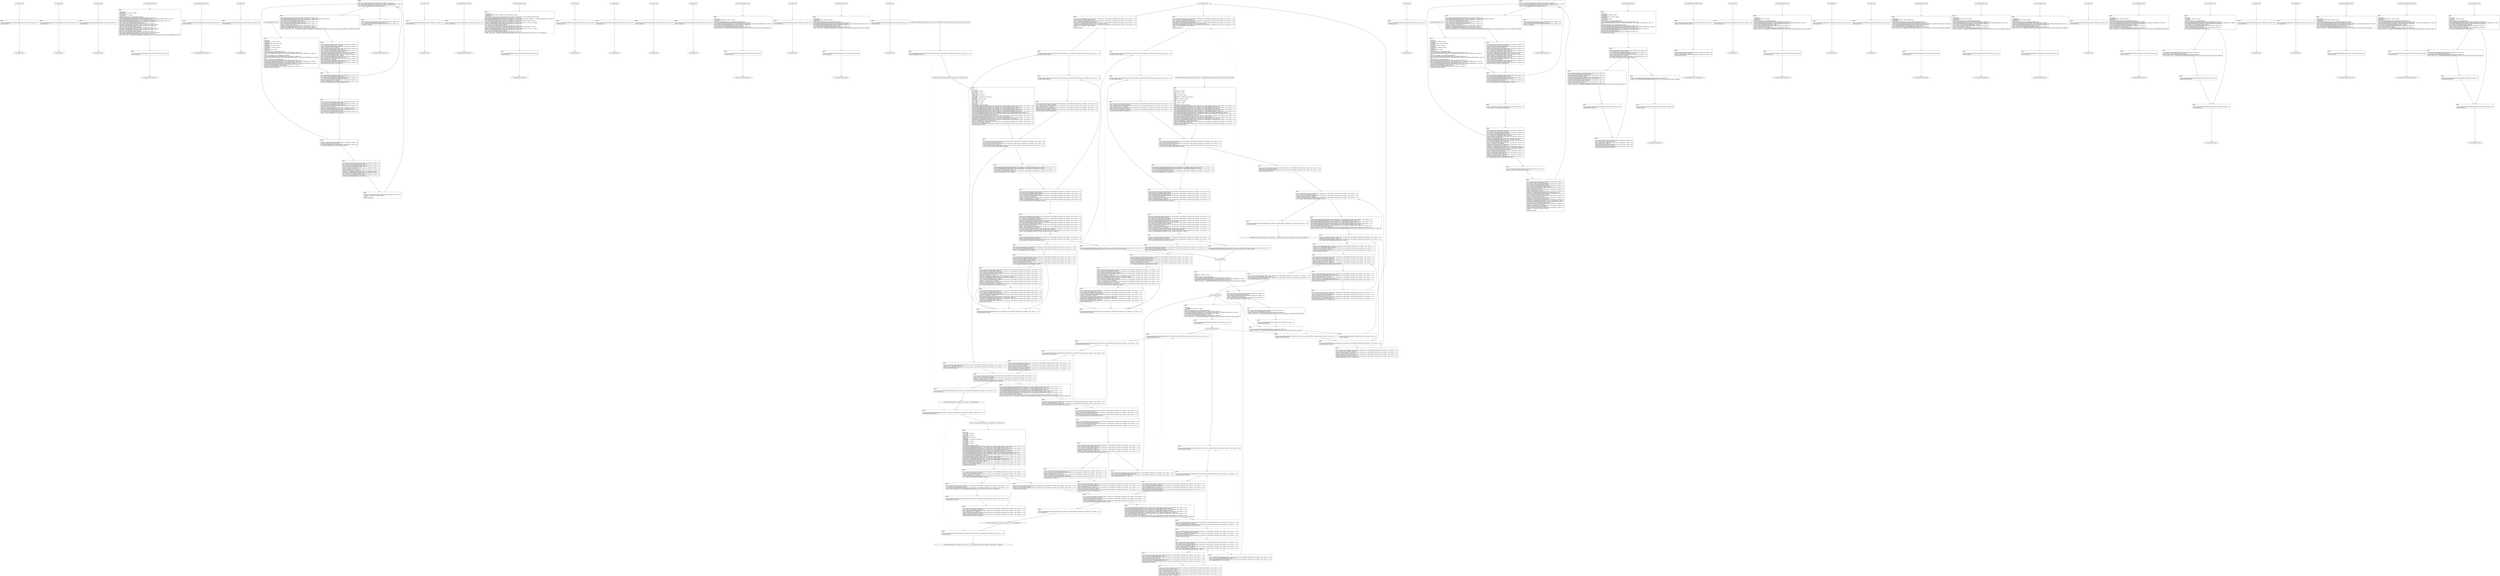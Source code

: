 digraph "icfg graph" {
BBio_ll_good1_end [label="{io_ll_good1_end}"];
BBio_ll_bad6_end [label="{io_ll_bad6_end}"];
BBio_ll_good5_end [label="{io_ll_good5_end}"];
BBio_ll_printWcharLine_end [label="{io_ll_printWcharLine_end}"];
BBio_ll_globalReturnsFalse_end [label="{io_ll_globalReturnsFalse_end}"];
BBio_ll_bad8_end [label="{io_ll_bad8_end}"];
BBio_ll_decodeHexWChars_end [label="{io_ll_decodeHexWChars_end}"];
BBio_ll_good7_end [label="{io_ll_good7_end}"];
BBio_ll_globalReturnsTrue_end [label="{io_ll_globalReturnsTrue_end}"];
BBio_ll_printStructLine_end [label="{io_ll_printStructLine_end}"];
BBio_ll_bad7_end [label="{io_ll_bad7_end}"];
BBio_ll_good6_end [label="{io_ll_good6_end}"];
BBio_ll_bad2_end [label="{io_ll_bad2_end}"];
BBio_ll_bad9_end [label="{io_ll_bad9_end}"];
BBio_ll_printUnsignedLine_end [label="{io_ll_printUnsignedLine_end}"];
BBio_ll_good4_end [label="{io_ll_good4_end}"];
BBio_ll_printSizeTLine_end [label="{io_ll_printSizeTLine_end}"];
BBio_ll_bad5_end [label="{io_ll_bad5_end}"];
BBio_ll_printLine_end [label="{io_ll_printLine_end}"];
BBCWE606_Unchecked_Loop_Condition__char_console_17_ll_CWE606_Unchecked_Loop_Condition__char_console_17_bad_end [label="{CWE606_Unchecked_Loop_Condition__char_console_17_ll_CWE606_Unchecked_Loop_Condition__char_console_17_bad_end}"];
BBio_ll_bad4_end [label="{io_ll_bad4_end}"];
BBio_ll_decodeHexChars_end [label="{io_ll_decodeHexChars_end}"];
BBio_ll_printBytesLine_end [label="{io_ll_printBytesLine_end}"];
BBio_ll_globalReturnsTrueOrFalse_end [label="{io_ll_globalReturnsTrueOrFalse_end}"];
BBio_ll_good3_end [label="{io_ll_good3_end}"];
BBCWE606_Unchecked_Loop_Condition__char_console_17_ll_CWE606_Unchecked_Loop_Condition__char_console_17_good_end [label="{CWE606_Unchecked_Loop_Condition__char_console_17_ll_CWE606_Unchecked_Loop_Condition__char_console_17_good_end}"];
BBio_ll_printHexCharLine_end [label="{io_ll_printHexCharLine_end}"];
BBCWE606_Unchecked_Loop_Condition__char_console_17_ll_goodG2B_end [label="{CWE606_Unchecked_Loop_Condition__char_console_17_ll_goodG2B_end}"];
BBio_ll_good9_end [label="{io_ll_good9_end}"];
BBio_ll_bad3_end [label="{io_ll_bad3_end}"];
BBio_ll_printDoubleLine_end [label="{io_ll_printDoubleLine_end}"];
BBio_ll_printShortLine_end [label="{io_ll_printShortLine_end}"];
BBio_ll_printLongLine_end [label="{io_ll_printLongLine_end}"];
BBio_ll_bad1_end [label="{io_ll_bad1_end}"];
BBio_ll_printFloatLine_end [label="{io_ll_printFloatLine_end}"];
BBio_ll_printWLine_end [label="{io_ll_printWLine_end}"];
BBio_ll_good2_end [label="{io_ll_good2_end}"];
BBio_ll_printIntLine_end [label="{io_ll_printIntLine_end}"];
BBio_ll_good8_end [label="{io_ll_good8_end}"];
BBio_ll_printLongLongLine_end [label="{io_ll_printLongLongLine_end}"];
BBCWE606_Unchecked_Loop_Condition__char_console_17_ll_goodB2G_end [label="{CWE606_Unchecked_Loop_Condition__char_console_17_ll_goodB2G_end}"];
BBio_ll_printHexUnsignedCharLine_end [label="{io_ll_printHexUnsignedCharLine_end}"];
BBio_ll_printSinkLine_end [label="{io_ll_printSinkLine_end}"];
BBio_ll_good1_start [label="{io_ll_good1_start}", shape=record];
io_ll_good1BB69 [label="{BB69:\l\l/home/raoxue/Desktop/MemVerif/workspace/000_108_994/source_code/io.c:187\l
  ret void, !dbg !52\l
}", shape=record];
BBio_ll_bad6_start [label="{io_ll_bad6_start}", shape=record];
io_ll_bad6BB83 [label="{BB83:\l\l/home/raoxue/Desktop/MemVerif/workspace/000_108_994/source_code/io.c:203\l
  ret void, !dbg !52\l
}", shape=record];
BBio_ll_good5_start [label="{io_ll_good5_start}", shape=record];
io_ll_good5BB73 [label="{BB73:\l\l/home/raoxue/Desktop/MemVerif/workspace/000_108_994/source_code/io.c:191\l
  ret void, !dbg !52\l
}", shape=record];
BBio_ll_printWcharLine_start [label="{io_ll_printWcharLine_start}", shape=record];
io_ll_printWcharLineBB28 [label="{BB28:\l\l/:3906428672\l
  %wideChar.addr = alloca i32, align 4\l
/:3906428672\l
  %s = alloca [2 x i32], align 4\l
/:3906428672\l
  store i32 %wideChar, i32* %wideChar.addr, align 4\l
/home/raoxue/Desktop/MemVerif/workspace/000_108_994/source_code/io.c:70\l
  call void @llvm.dbg.declare(metadata i32* %wideChar.addr, metadata !162, metadata !DIExpression()), !dbg !163\l
/home/raoxue/Desktop/MemVerif/workspace/000_108_994/source_code/io.c:74\l
  call void @llvm.dbg.declare(metadata [2 x i32]* %s, metadata !164, metadata !DIExpression()), !dbg !168\l
/home/raoxue/Desktop/MemVerif/workspace/000_108_994/source_code/io.c:75\l
  %0 = load i32, i32* %wideChar.addr, align 4, !dbg !61\l
/home/raoxue/Desktop/MemVerif/workspace/000_108_994/source_code/io.c:75\l
  %arrayidx = getelementptr inbounds [2 x i32], [2 x i32]* %s, i64 0, i64 0, !dbg !62\l
/home/raoxue/Desktop/MemVerif/workspace/000_108_994/source_code/io.c:75\l
  store i32 %0, i32* %arrayidx, align 4, !dbg !63\l
/home/raoxue/Desktop/MemVerif/workspace/000_108_994/source_code/io.c:76\l
  %arrayidx1 = getelementptr inbounds [2 x i32], [2 x i32]* %s, i64 0, i64 1, !dbg !64\l
/home/raoxue/Desktop/MemVerif/workspace/000_108_994/source_code/io.c:76\l
  store i32 0, i32* %arrayidx1, align 4, !dbg !65\l
/home/raoxue/Desktop/MemVerif/workspace/000_108_994/source_code/io.c:77\l
  %arraydecay = getelementptr inbounds [2 x i32], [2 x i32]* %s, i64 0, i64 0, !dbg !66\l
/home/raoxue/Desktop/MemVerif/workspace/000_108_994/source_code/io.c:77\l
  %call = call i32 (i8*, ...) @printf(i8* getelementptr inbounds ([5 x i8], [5 x i8]* @.str.10, i64 0, i64 0), i32* %arraydecay), !dbg !67\l
}", shape=record];
io_ll_printWcharLineBB28 [label="{BB28:\l\l/:3906428672\l
  %wideChar.addr = alloca i32, align 4\l
/:3906428672\l
  %s = alloca [2 x i32], align 4\l
/:3906428672\l
  store i32 %wideChar, i32* %wideChar.addr, align 4\l
/home/raoxue/Desktop/MemVerif/workspace/000_108_994/source_code/io.c:70\l
  call void @llvm.dbg.declare(metadata i32* %wideChar.addr, metadata !162, metadata !DIExpression()), !dbg !163\l
/home/raoxue/Desktop/MemVerif/workspace/000_108_994/source_code/io.c:74\l
  call void @llvm.dbg.declare(metadata [2 x i32]* %s, metadata !164, metadata !DIExpression()), !dbg !168\l
/home/raoxue/Desktop/MemVerif/workspace/000_108_994/source_code/io.c:75\l
  %0 = load i32, i32* %wideChar.addr, align 4, !dbg !61\l
/home/raoxue/Desktop/MemVerif/workspace/000_108_994/source_code/io.c:75\l
  %arrayidx = getelementptr inbounds [2 x i32], [2 x i32]* %s, i64 0, i64 0, !dbg !62\l
/home/raoxue/Desktop/MemVerif/workspace/000_108_994/source_code/io.c:75\l
  store i32 %0, i32* %arrayidx, align 4, !dbg !63\l
/home/raoxue/Desktop/MemVerif/workspace/000_108_994/source_code/io.c:76\l
  %arrayidx1 = getelementptr inbounds [2 x i32], [2 x i32]* %s, i64 0, i64 1, !dbg !64\l
/home/raoxue/Desktop/MemVerif/workspace/000_108_994/source_code/io.c:76\l
  store i32 0, i32* %arrayidx1, align 4, !dbg !65\l
/home/raoxue/Desktop/MemVerif/workspace/000_108_994/source_code/io.c:77\l
  %arraydecay = getelementptr inbounds [2 x i32], [2 x i32]* %s, i64 0, i64 0, !dbg !66\l
/home/raoxue/Desktop/MemVerif/workspace/000_108_994/source_code/io.c:77\l
  %call = call i32 (i8*, ...) @printf(i8* getelementptr inbounds ([5 x i8], [5 x i8]* @.str.10, i64 0, i64 0), i32* %arraydecay), !dbg !67\l
}", shape=record];
io_ll_printWcharLineBB29 [label="{BB29:\l\l/home/raoxue/Desktop/MemVerif/workspace/000_108_994/source_code/io.c:78\l
  ret void, !dbg !68\l
}", shape=record];
BBio_ll_globalReturnsFalse_start [label="{io_ll_globalReturnsFalse_start}", shape=record];
io_ll_globalReturnsFalseBB66 [label="{BB66:\l\l/home/raoxue/Desktop/MemVerif/workspace/000_108_994/source_code/io.c:163\l
  ret i32 0, !dbg !52\l
}", shape=record];
BBio_ll_bad8_start [label="{io_ll_bad8_start}", shape=record];
io_ll_bad8BB85 [label="{BB85:\l\l/home/raoxue/Desktop/MemVerif/workspace/000_108_994/source_code/io.c:205\l
  ret void, !dbg !52\l
}", shape=record];
BBio_ll_decodeHexWChars_start [label="{io_ll_decodeHexWChars_start}", shape=record];
io_ll_decodeHexWCharsBB55 [label="{BB55:\l\l/:91380296\l
  %bytes.addr = alloca i8*, align 8\l
/:91380296\l
  %numBytes.addr = alloca i64, align 8\l
/:91380296\l
  %hex.addr = alloca i32*, align 8\l
/:91380296\l
  %numWritten = alloca i64, align 8\l
/:91380296\l
  %byte = alloca i32, align 4\l
/:91380296\l
  store i8* %bytes, i8** %bytes.addr, align 8\l
/home/raoxue/Desktop/MemVerif/workspace/000_108_994/source_code/io.c:135\l
  call void @llvm.dbg.declare(metadata i8** %bytes.addr, metadata !290, metadata !DIExpression()), !dbg !291\l
/:135\l
  store i64 %numBytes, i64* %numBytes.addr, align 8\l
/home/raoxue/Desktop/MemVerif/workspace/000_108_994/source_code/io.c:135\l
  call void @llvm.dbg.declare(metadata i64* %numBytes.addr, metadata !292, metadata !DIExpression()), !dbg !293\l
/:135\l
  store i32* %hex, i32** %hex.addr, align 8\l
/home/raoxue/Desktop/MemVerif/workspace/000_108_994/source_code/io.c:135\l
  call void @llvm.dbg.declare(metadata i32** %hex.addr, metadata !294, metadata !DIExpression()), !dbg !295\l
/home/raoxue/Desktop/MemVerif/workspace/000_108_994/source_code/io.c:137\l
  call void @llvm.dbg.declare(metadata i64* %numWritten, metadata !296, metadata !DIExpression()), !dbg !297\l
/home/raoxue/Desktop/MemVerif/workspace/000_108_994/source_code/io.c:137\l
  store i64 0, i64* %numWritten, align 8, !dbg !65\l
/home/raoxue/Desktop/MemVerif/workspace/000_108_994/source_code/io.c:143\l
  br label %while.cond, !dbg !66\l
}", shape=record];
io_ll_decodeHexWCharsBB56 [label="{BB56:\l\l/home/raoxue/Desktop/MemVerif/workspace/000_108_994/source_code/io.c:143\l
  %0 = load i64, i64* %numWritten, align 8, !dbg !67\l
/home/raoxue/Desktop/MemVerif/workspace/000_108_994/source_code/io.c:143\l
  %1 = load i64, i64* %numBytes.addr, align 8, !dbg !68\l
/home/raoxue/Desktop/MemVerif/workspace/000_108_994/source_code/io.c:143\l
  %cmp = icmp ult i64 %0, %1, !dbg !69\l
/home/raoxue/Desktop/MemVerif/workspace/000_108_994/source_code/io.c:143\l
  br i1 %cmp, label %land.lhs.true, label %land.end, !dbg !70\l
}", shape=record];
io_ll_decodeHexWCharsBB57 [label="{BB57:\l\l/home/raoxue/Desktop/MemVerif/workspace/000_108_994/source_code/io.c:143\l
  %2 = load i32*, i32** %hex.addr, align 8, !dbg !71\l
/home/raoxue/Desktop/MemVerif/workspace/000_108_994/source_code/io.c:143\l
  %3 = load i64, i64* %numWritten, align 8, !dbg !72\l
/home/raoxue/Desktop/MemVerif/workspace/000_108_994/source_code/io.c:143\l
  %mul = mul i64 2, %3, !dbg !73\l
/home/raoxue/Desktop/MemVerif/workspace/000_108_994/source_code/io.c:143\l
  %arrayidx = getelementptr inbounds i32, i32* %2, i64 %mul, !dbg !71\l
/home/raoxue/Desktop/MemVerif/workspace/000_108_994/source_code/io.c:143\l
  %4 = load i32, i32* %arrayidx, align 4, !dbg !71\l
/home/raoxue/Desktop/MemVerif/workspace/000_108_994/source_code/io.c:143\l
  %call = call i32 @iswxdigit(i32 %4) #5, !dbg !74\l
}", shape=record];
io_ll_decodeHexWCharsBB57 [label="{BB57:\l\l/home/raoxue/Desktop/MemVerif/workspace/000_108_994/source_code/io.c:143\l
  %2 = load i32*, i32** %hex.addr, align 8, !dbg !71\l
/home/raoxue/Desktop/MemVerif/workspace/000_108_994/source_code/io.c:143\l
  %3 = load i64, i64* %numWritten, align 8, !dbg !72\l
/home/raoxue/Desktop/MemVerif/workspace/000_108_994/source_code/io.c:143\l
  %mul = mul i64 2, %3, !dbg !73\l
/home/raoxue/Desktop/MemVerif/workspace/000_108_994/source_code/io.c:143\l
  %arrayidx = getelementptr inbounds i32, i32* %2, i64 %mul, !dbg !71\l
/home/raoxue/Desktop/MemVerif/workspace/000_108_994/source_code/io.c:143\l
  %4 = load i32, i32* %arrayidx, align 4, !dbg !71\l
/home/raoxue/Desktop/MemVerif/workspace/000_108_994/source_code/io.c:143\l
  %call = call i32 @iswxdigit(i32 %4) #5, !dbg !74\l
}", shape=record];
io_ll_decodeHexWCharsBB59 [label="{BB59:\l\l/home/raoxue/Desktop/MemVerif/workspace/000_108_994/source_code/io.c:143\l
  %tobool = icmp ne i32 %call, 0, !dbg !74\l
/home/raoxue/Desktop/MemVerif/workspace/000_108_994/source_code/io.c:143\l
  br i1 %tobool, label %land.rhs, label %land.end, !dbg !75\l
}", shape=record];
io_ll_decodeHexWCharsBB60 [label="{BB60:\l\l/home/raoxue/Desktop/MemVerif/workspace/000_108_994/source_code/io.c:143\l
  %5 = load i32*, i32** %hex.addr, align 8, !dbg !76\l
/home/raoxue/Desktop/MemVerif/workspace/000_108_994/source_code/io.c:143\l
  %6 = load i64, i64* %numWritten, align 8, !dbg !77\l
/home/raoxue/Desktop/MemVerif/workspace/000_108_994/source_code/io.c:143\l
  %mul1 = mul i64 2, %6, !dbg !78\l
/home/raoxue/Desktop/MemVerif/workspace/000_108_994/source_code/io.c:143\l
  %add = add i64 %mul1, 1, !dbg !79\l
/home/raoxue/Desktop/MemVerif/workspace/000_108_994/source_code/io.c:143\l
  %arrayidx2 = getelementptr inbounds i32, i32* %5, i64 %add, !dbg !76\l
/home/raoxue/Desktop/MemVerif/workspace/000_108_994/source_code/io.c:143\l
  %7 = load i32, i32* %arrayidx2, align 4, !dbg !76\l
/home/raoxue/Desktop/MemVerif/workspace/000_108_994/source_code/io.c:143\l
  %call3 = call i32 @iswxdigit(i32 %7) #5, !dbg !80\l
}", shape=record];
io_ll_decodeHexWCharsBB60 [label="{BB60:\l\l/home/raoxue/Desktop/MemVerif/workspace/000_108_994/source_code/io.c:143\l
  %5 = load i32*, i32** %hex.addr, align 8, !dbg !76\l
/home/raoxue/Desktop/MemVerif/workspace/000_108_994/source_code/io.c:143\l
  %6 = load i64, i64* %numWritten, align 8, !dbg !77\l
/home/raoxue/Desktop/MemVerif/workspace/000_108_994/source_code/io.c:143\l
  %mul1 = mul i64 2, %6, !dbg !78\l
/home/raoxue/Desktop/MemVerif/workspace/000_108_994/source_code/io.c:143\l
  %add = add i64 %mul1, 1, !dbg !79\l
/home/raoxue/Desktop/MemVerif/workspace/000_108_994/source_code/io.c:143\l
  %arrayidx2 = getelementptr inbounds i32, i32* %5, i64 %add, !dbg !76\l
/home/raoxue/Desktop/MemVerif/workspace/000_108_994/source_code/io.c:143\l
  %7 = load i32, i32* %arrayidx2, align 4, !dbg !76\l
/home/raoxue/Desktop/MemVerif/workspace/000_108_994/source_code/io.c:143\l
  %call3 = call i32 @iswxdigit(i32 %7) #5, !dbg !80\l
}", shape=record];
io_ll_decodeHexWCharsBB61 [label="{BB61:\l\l/home/raoxue/Desktop/MemVerif/workspace/000_108_994/source_code/io.c:143\l
  %tobool4 = icmp ne i32 %call3, 0, !dbg !75\l
/:143\l
  br label %land.end\l
}", shape=record];
io_ll_decodeHexWCharsBB58 [label="{BB58:\l\l/home/raoxue/Desktop/MemVerif/workspace/000_108_994/source_code/io.c:0\l
  %8 = phi i1 [ false, %land.lhs.true ], [ false, %while.cond ], [ %tobool4, %land.rhs ], !dbg !81\l
/home/raoxue/Desktop/MemVerif/workspace/000_108_994/source_code/io.c:143\l
  br i1 %8, label %while.body, label %while.end, !dbg !66\l
}", shape=record];
io_ll_decodeHexWCharsBB62 [label="{BB62:\l\l/home/raoxue/Desktop/MemVerif/workspace/000_108_994/source_code/io.c:145\l
  call void @llvm.dbg.declare(metadata i32* %byte, metadata !314, metadata !DIExpression()), !dbg !316\l
/home/raoxue/Desktop/MemVerif/workspace/000_108_994/source_code/io.c:146\l
  %9 = load i32*, i32** %hex.addr, align 8, !dbg !85\l
/home/raoxue/Desktop/MemVerif/workspace/000_108_994/source_code/io.c:146\l
  %10 = load i64, i64* %numWritten, align 8, !dbg !86\l
/home/raoxue/Desktop/MemVerif/workspace/000_108_994/source_code/io.c:146\l
  %mul5 = mul i64 2, %10, !dbg !87\l
/home/raoxue/Desktop/MemVerif/workspace/000_108_994/source_code/io.c:146\l
  %arrayidx6 = getelementptr inbounds i32, i32* %9, i64 %mul5, !dbg !85\l
/home/raoxue/Desktop/MemVerif/workspace/000_108_994/source_code/io.c:146\l
  %call7 = call i32 (i32*, i32*, ...) @__isoc99_swscanf(i32* %arrayidx6, i32* getelementptr inbounds ([5 x i32], [5 x i32]* @.str.16, i64 0, i64 0), i32* %byte) #5, !dbg !88\l
}", shape=record];
io_ll_decodeHexWCharsBB62 [label="{BB62:\l\l/home/raoxue/Desktop/MemVerif/workspace/000_108_994/source_code/io.c:145\l
  call void @llvm.dbg.declare(metadata i32* %byte, metadata !314, metadata !DIExpression()), !dbg !316\l
/home/raoxue/Desktop/MemVerif/workspace/000_108_994/source_code/io.c:146\l
  %9 = load i32*, i32** %hex.addr, align 8, !dbg !85\l
/home/raoxue/Desktop/MemVerif/workspace/000_108_994/source_code/io.c:146\l
  %10 = load i64, i64* %numWritten, align 8, !dbg !86\l
/home/raoxue/Desktop/MemVerif/workspace/000_108_994/source_code/io.c:146\l
  %mul5 = mul i64 2, %10, !dbg !87\l
/home/raoxue/Desktop/MemVerif/workspace/000_108_994/source_code/io.c:146\l
  %arrayidx6 = getelementptr inbounds i32, i32* %9, i64 %mul5, !dbg !85\l
/home/raoxue/Desktop/MemVerif/workspace/000_108_994/source_code/io.c:146\l
  %call7 = call i32 (i32*, i32*, ...) @__isoc99_swscanf(i32* %arrayidx6, i32* getelementptr inbounds ([5 x i32], [5 x i32]* @.str.16, i64 0, i64 0), i32* %byte) #5, !dbg !88\l
}", shape=record];
io_ll_decodeHexWCharsBB64 [label="{BB64:\l\l/home/raoxue/Desktop/MemVerif/workspace/000_108_994/source_code/io.c:147\l
  %11 = load i32, i32* %byte, align 4, !dbg !89\l
/home/raoxue/Desktop/MemVerif/workspace/000_108_994/source_code/io.c:147\l
  %conv = trunc i32 %11 to i8, !dbg !90\l
/home/raoxue/Desktop/MemVerif/workspace/000_108_994/source_code/io.c:147\l
  %12 = load i8*, i8** %bytes.addr, align 8, !dbg !91\l
/home/raoxue/Desktop/MemVerif/workspace/000_108_994/source_code/io.c:147\l
  %13 = load i64, i64* %numWritten, align 8, !dbg !92\l
/home/raoxue/Desktop/MemVerif/workspace/000_108_994/source_code/io.c:147\l
  %arrayidx8 = getelementptr inbounds i8, i8* %12, i64 %13, !dbg !91\l
/home/raoxue/Desktop/MemVerif/workspace/000_108_994/source_code/io.c:147\l
  store i8 %conv, i8* %arrayidx8, align 1, !dbg !93\l
/home/raoxue/Desktop/MemVerif/workspace/000_108_994/source_code/io.c:148\l
  %14 = load i64, i64* %numWritten, align 8, !dbg !94\l
/home/raoxue/Desktop/MemVerif/workspace/000_108_994/source_code/io.c:148\l
  %inc = add i64 %14, 1, !dbg !94\l
/home/raoxue/Desktop/MemVerif/workspace/000_108_994/source_code/io.c:148\l
  store i64 %inc, i64* %numWritten, align 8, !dbg !94\l
/home/raoxue/Desktop/MemVerif/workspace/000_108_994/source_code/io.c:143\l
  br label %while.cond, !dbg !66, !llvm.loop !95\l
}", shape=record];
io_ll_decodeHexWCharsBB63 [label="{BB63:\l\l/home/raoxue/Desktop/MemVerif/workspace/000_108_994/source_code/io.c:151\l
  %15 = load i64, i64* %numWritten, align 8, !dbg !98\l
/home/raoxue/Desktop/MemVerif/workspace/000_108_994/source_code/io.c:151\l
  ret i64 %15, !dbg !99\l
}", shape=record];
BBio_ll_good7_start [label="{io_ll_good7_start}", shape=record];
io_ll_good7BB75 [label="{BB75:\l\l/home/raoxue/Desktop/MemVerif/workspace/000_108_994/source_code/io.c:193\l
  ret void, !dbg !52\l
}", shape=record];
BBio_ll_globalReturnsTrue_start [label="{io_ll_globalReturnsTrue_start}", shape=record];
io_ll_globalReturnsTrueBB65 [label="{BB65:\l\l/home/raoxue/Desktop/MemVerif/workspace/000_108_994/source_code/io.c:158\l
  ret i32 1, !dbg !52\l
}", shape=record];
BBio_ll_printStructLine_start [label="{io_ll_printStructLine_start}", shape=record];
io_ll_printStructLineBB36 [label="{BB36:\l\l/:3906428672\l
  %structTwoIntsStruct.addr = alloca %struct._twoIntsStruct*, align 8\l
/:3906428672\l
  store %struct._twoIntsStruct* %structTwoIntsStruct, %struct._twoIntsStruct** %structTwoIntsStruct.addr, align 8\l
/home/raoxue/Desktop/MemVerif/workspace/000_108_994/source_code/io.c:95\l
  call void @llvm.dbg.declare(metadata %struct._twoIntsStruct** %structTwoIntsStruct.addr, metadata !212, metadata !DIExpression()), !dbg !213\l
/home/raoxue/Desktop/MemVerif/workspace/000_108_994/source_code/io.c:97\l
  %0 = load %struct._twoIntsStruct*, %struct._twoIntsStruct** %structTwoIntsStruct.addr, align 8, !dbg !61\l
/home/raoxue/Desktop/MemVerif/workspace/000_108_994/source_code/io.c:97\l
  %intOne = getelementptr inbounds %struct._twoIntsStruct, %struct._twoIntsStruct* %0, i32 0, i32 0, !dbg !62\l
/home/raoxue/Desktop/MemVerif/workspace/000_108_994/source_code/io.c:97\l
  %1 = load i32, i32* %intOne, align 4, !dbg !62\l
/home/raoxue/Desktop/MemVerif/workspace/000_108_994/source_code/io.c:97\l
  %2 = load %struct._twoIntsStruct*, %struct._twoIntsStruct** %structTwoIntsStruct.addr, align 8, !dbg !63\l
/home/raoxue/Desktop/MemVerif/workspace/000_108_994/source_code/io.c:97\l
  %intTwo = getelementptr inbounds %struct._twoIntsStruct, %struct._twoIntsStruct* %2, i32 0, i32 1, !dbg !64\l
/home/raoxue/Desktop/MemVerif/workspace/000_108_994/source_code/io.c:97\l
  %3 = load i32, i32* %intTwo, align 4, !dbg !64\l
/home/raoxue/Desktop/MemVerif/workspace/000_108_994/source_code/io.c:97\l
  %call = call i32 (i8*, ...) @printf(i8* getelementptr inbounds ([10 x i8], [10 x i8]* @.str.13, i64 0, i64 0), i32 %1, i32 %3), !dbg !65\l
}", shape=record];
io_ll_printStructLineBB36 [label="{BB36:\l\l/:3906428672\l
  %structTwoIntsStruct.addr = alloca %struct._twoIntsStruct*, align 8\l
/:3906428672\l
  store %struct._twoIntsStruct* %structTwoIntsStruct, %struct._twoIntsStruct** %structTwoIntsStruct.addr, align 8\l
/home/raoxue/Desktop/MemVerif/workspace/000_108_994/source_code/io.c:95\l
  call void @llvm.dbg.declare(metadata %struct._twoIntsStruct** %structTwoIntsStruct.addr, metadata !212, metadata !DIExpression()), !dbg !213\l
/home/raoxue/Desktop/MemVerif/workspace/000_108_994/source_code/io.c:97\l
  %0 = load %struct._twoIntsStruct*, %struct._twoIntsStruct** %structTwoIntsStruct.addr, align 8, !dbg !61\l
/home/raoxue/Desktop/MemVerif/workspace/000_108_994/source_code/io.c:97\l
  %intOne = getelementptr inbounds %struct._twoIntsStruct, %struct._twoIntsStruct* %0, i32 0, i32 0, !dbg !62\l
/home/raoxue/Desktop/MemVerif/workspace/000_108_994/source_code/io.c:97\l
  %1 = load i32, i32* %intOne, align 4, !dbg !62\l
/home/raoxue/Desktop/MemVerif/workspace/000_108_994/source_code/io.c:97\l
  %2 = load %struct._twoIntsStruct*, %struct._twoIntsStruct** %structTwoIntsStruct.addr, align 8, !dbg !63\l
/home/raoxue/Desktop/MemVerif/workspace/000_108_994/source_code/io.c:97\l
  %intTwo = getelementptr inbounds %struct._twoIntsStruct, %struct._twoIntsStruct* %2, i32 0, i32 1, !dbg !64\l
/home/raoxue/Desktop/MemVerif/workspace/000_108_994/source_code/io.c:97\l
  %3 = load i32, i32* %intTwo, align 4, !dbg !64\l
/home/raoxue/Desktop/MemVerif/workspace/000_108_994/source_code/io.c:97\l
  %call = call i32 (i8*, ...) @printf(i8* getelementptr inbounds ([10 x i8], [10 x i8]* @.str.13, i64 0, i64 0), i32 %1, i32 %3), !dbg !65\l
}", shape=record];
io_ll_printStructLineBB37 [label="{BB37:\l\l/home/raoxue/Desktop/MemVerif/workspace/000_108_994/source_code/io.c:98\l
  ret void, !dbg !66\l
}", shape=record];
BBio_ll_bad7_start [label="{io_ll_bad7_start}", shape=record];
io_ll_bad7BB84 [label="{BB84:\l\l/home/raoxue/Desktop/MemVerif/workspace/000_108_994/source_code/io.c:204\l
  ret void, !dbg !52\l
}", shape=record];
BBio_ll_good6_start [label="{io_ll_good6_start}", shape=record];
io_ll_good6BB74 [label="{BB74:\l\l/home/raoxue/Desktop/MemVerif/workspace/000_108_994/source_code/io.c:192\l
  ret void, !dbg !52\l
}", shape=record];
BBio_ll_bad2_start [label="{io_ll_bad2_start}", shape=record];
io_ll_bad2BB79 [label="{BB79:\l\l/home/raoxue/Desktop/MemVerif/workspace/000_108_994/source_code/io.c:199\l
  ret void, !dbg !52\l
}", shape=record];
BBio_ll_bad9_start [label="{io_ll_bad9_start}", shape=record];
io_ll_bad9BB86 [label="{BB86:\l\l/home/raoxue/Desktop/MemVerif/workspace/000_108_994/source_code/io.c:206\l
  ret void, !dbg !52\l
}", shape=record];
BBio_ll_printUnsignedLine_start [label="{io_ll_printUnsignedLine_start}", shape=record];
io_ll_printUnsignedLineBB30 [label="{BB30:\l\l/:91541336\l
  %unsignedNumber.addr = alloca i32, align 4\l
/:91541336\l
  store i32 %unsignedNumber, i32* %unsignedNumber.addr, align 4\l
/home/raoxue/Desktop/MemVerif/workspace/000_108_994/source_code/io.c:80\l
  call void @llvm.dbg.declare(metadata i32* %unsignedNumber.addr, metadata !180, metadata !DIExpression()), !dbg !181\l
/home/raoxue/Desktop/MemVerif/workspace/000_108_994/source_code/io.c:82\l
  %0 = load i32, i32* %unsignedNumber.addr, align 4, !dbg !54\l
/home/raoxue/Desktop/MemVerif/workspace/000_108_994/source_code/io.c:82\l
  %call = call i32 (i8*, ...) @printf(i8* getelementptr inbounds ([4 x i8], [4 x i8]* @.str.11, i64 0, i64 0), i32 %0), !dbg !55\l
}", shape=record];
io_ll_printUnsignedLineBB30 [label="{BB30:\l\l/:91541336\l
  %unsignedNumber.addr = alloca i32, align 4\l
/:91541336\l
  store i32 %unsignedNumber, i32* %unsignedNumber.addr, align 4\l
/home/raoxue/Desktop/MemVerif/workspace/000_108_994/source_code/io.c:80\l
  call void @llvm.dbg.declare(metadata i32* %unsignedNumber.addr, metadata !180, metadata !DIExpression()), !dbg !181\l
/home/raoxue/Desktop/MemVerif/workspace/000_108_994/source_code/io.c:82\l
  %0 = load i32, i32* %unsignedNumber.addr, align 4, !dbg !54\l
/home/raoxue/Desktop/MemVerif/workspace/000_108_994/source_code/io.c:82\l
  %call = call i32 (i8*, ...) @printf(i8* getelementptr inbounds ([4 x i8], [4 x i8]* @.str.11, i64 0, i64 0), i32 %0), !dbg !55\l
}", shape=record];
io_ll_printUnsignedLineBB31 [label="{BB31:\l\l/home/raoxue/Desktop/MemVerif/workspace/000_108_994/source_code/io.c:83\l
  ret void, !dbg !56\l
}", shape=record];
BBio_ll_good4_start [label="{io_ll_good4_start}", shape=record];
io_ll_good4BB72 [label="{BB72:\l\l/home/raoxue/Desktop/MemVerif/workspace/000_108_994/source_code/io.c:190\l
  ret void, !dbg !52\l
}", shape=record];
BBio_ll_printSizeTLine_start [label="{io_ll_printSizeTLine_start}", shape=record];
io_ll_printSizeTLineBB24 [label="{BB24:\l\l/:3906428672\l
  %sizeTNumber.addr = alloca i64, align 8\l
/:3906428672\l
  store i64 %sizeTNumber, i64* %sizeTNumber.addr, align 8\l
/home/raoxue/Desktop/MemVerif/workspace/000_108_994/source_code/io.c:60\l
  call void @llvm.dbg.declare(metadata i64* %sizeTNumber.addr, metadata !146, metadata !DIExpression()), !dbg !147\l
/home/raoxue/Desktop/MemVerif/workspace/000_108_994/source_code/io.c:62\l
  %0 = load i64, i64* %sizeTNumber.addr, align 8, !dbg !57\l
/home/raoxue/Desktop/MemVerif/workspace/000_108_994/source_code/io.c:62\l
  %call = call i32 (i8*, ...) @printf(i8* getelementptr inbounds ([5 x i8], [5 x i8]* @.str.8, i64 0, i64 0), i64 %0), !dbg !58\l
}", shape=record];
io_ll_printSizeTLineBB24 [label="{BB24:\l\l/:3906428672\l
  %sizeTNumber.addr = alloca i64, align 8\l
/:3906428672\l
  store i64 %sizeTNumber, i64* %sizeTNumber.addr, align 8\l
/home/raoxue/Desktop/MemVerif/workspace/000_108_994/source_code/io.c:60\l
  call void @llvm.dbg.declare(metadata i64* %sizeTNumber.addr, metadata !146, metadata !DIExpression()), !dbg !147\l
/home/raoxue/Desktop/MemVerif/workspace/000_108_994/source_code/io.c:62\l
  %0 = load i64, i64* %sizeTNumber.addr, align 8, !dbg !57\l
/home/raoxue/Desktop/MemVerif/workspace/000_108_994/source_code/io.c:62\l
  %call = call i32 (i8*, ...) @printf(i8* getelementptr inbounds ([5 x i8], [5 x i8]* @.str.8, i64 0, i64 0), i64 %0), !dbg !58\l
}", shape=record];
io_ll_printSizeTLineBB25 [label="{BB25:\l\l/home/raoxue/Desktop/MemVerif/workspace/000_108_994/source_code/io.c:63\l
  ret void, !dbg !59\l
}", shape=record];
BBio_ll_bad5_start [label="{io_ll_bad5_start}", shape=record];
io_ll_bad5BB82 [label="{BB82:\l\l/home/raoxue/Desktop/MemVerif/workspace/000_108_994/source_code/io.c:202\l
  ret void, !dbg !52\l
}", shape=record];
BBio_ll_printLine_start [label="{io_ll_printLine_start}", shape=record];
io_ll_printLineBB0 [label="{BB0:\l\l/:415\l
  %line.addr = alloca i8*, align 8\l
/:415\l
  store i8* %line, i8** %line.addr, align 8\l
/home/raoxue/Desktop/MemVerif/workspace/000_108_994/source_code/io.c:11\l
  call void @llvm.dbg.declare(metadata i8** %line.addr, metadata !52, metadata !DIExpression()), !dbg !53\l
/home/raoxue/Desktop/MemVerif/workspace/000_108_994/source_code/io.c:13\l
  %call = call i32 (i8*, ...) @printf(i8* getelementptr inbounds ([9 x i8], [9 x i8]* @.str, i64 0, i64 0)), !dbg !54\l
}", shape=record];
io_ll_printLineBB0 [label="{BB0:\l\l/:415\l
  %line.addr = alloca i8*, align 8\l
/:415\l
  store i8* %line, i8** %line.addr, align 8\l
/home/raoxue/Desktop/MemVerif/workspace/000_108_994/source_code/io.c:11\l
  call void @llvm.dbg.declare(metadata i8** %line.addr, metadata !52, metadata !DIExpression()), !dbg !53\l
/home/raoxue/Desktop/MemVerif/workspace/000_108_994/source_code/io.c:13\l
  %call = call i32 (i8*, ...) @printf(i8* getelementptr inbounds ([9 x i8], [9 x i8]* @.str, i64 0, i64 0)), !dbg !54\l
}", shape=record];
io_ll_printLineBB1 [label="{BB1:\l\l/home/raoxue/Desktop/MemVerif/workspace/000_108_994/source_code/io.c:14\l
  %0 = load i8*, i8** %line.addr, align 8, !dbg !55\l
/home/raoxue/Desktop/MemVerif/workspace/000_108_994/source_code/io.c:14\l
  %cmp = icmp ne i8* %0, null, !dbg !57\l
/home/raoxue/Desktop/MemVerif/workspace/000_108_994/source_code/io.c:14\l
  br i1 %cmp, label %if.then, label %if.end, !dbg !58\l
}", shape=record];
io_ll_printLineBB2 [label="{BB2:\l\l/home/raoxue/Desktop/MemVerif/workspace/000_108_994/source_code/io.c:16\l
  %1 = load i8*, i8** %line.addr, align 8, !dbg !59\l
/home/raoxue/Desktop/MemVerif/workspace/000_108_994/source_code/io.c:16\l
  %call1 = call i32 (i8*, ...) @printf(i8* getelementptr inbounds ([4 x i8], [4 x i8]* @.str.1, i64 0, i64 0), i8* %1), !dbg !61\l
}", shape=record];
io_ll_printLineBB2 [label="{BB2:\l\l/home/raoxue/Desktop/MemVerif/workspace/000_108_994/source_code/io.c:16\l
  %1 = load i8*, i8** %line.addr, align 8, !dbg !59\l
/home/raoxue/Desktop/MemVerif/workspace/000_108_994/source_code/io.c:16\l
  %call1 = call i32 (i8*, ...) @printf(i8* getelementptr inbounds ([4 x i8], [4 x i8]* @.str.1, i64 0, i64 0), i8* %1), !dbg !61\l
}", shape=record];
io_ll_printLineBB4 [label="{BB4:\l\l/home/raoxue/Desktop/MemVerif/workspace/000_108_994/source_code/io.c:17\l
  br label %if.end, !dbg !62\l
}", shape=record];
io_ll_printLineBB3 [label="{BB3:\l\l/home/raoxue/Desktop/MemVerif/workspace/000_108_994/source_code/io.c:18\l
  %call2 = call i32 (i8*, ...) @printf(i8* getelementptr inbounds ([9 x i8], [9 x i8]* @.str.2, i64 0, i64 0)), !dbg !63\l
}", shape=record];
io_ll_printLineBB3 [label="{BB3:\l\l/home/raoxue/Desktop/MemVerif/workspace/000_108_994/source_code/io.c:18\l
  %call2 = call i32 (i8*, ...) @printf(i8* getelementptr inbounds ([9 x i8], [9 x i8]* @.str.2, i64 0, i64 0)), !dbg !63\l
}", shape=record];
io_ll_printLineBB5 [label="{BB5:\l\l/home/raoxue/Desktop/MemVerif/workspace/000_108_994/source_code/io.c:19\l
  ret void, !dbg !64\l
}", shape=record];
BBCWE606_Unchecked_Loop_Condition__char_console_17_ll_CWE606_Unchecked_Loop_Condition__char_console_17_bad_start [label="{CWE606_Unchecked_Loop_Condition__char_console_17_ll_CWE606_Unchecked_Loop_Condition__char_console_17_bad_start}", shape=record];
CWE606_Unchecked_Loop_Condition__char_console_17_ll_CWE606_Unchecked_Loop_Condition__char_console_17_badBB0 [label="{BB0:\l\l/:415\l
  %i = alloca i32, align 4\l
/:415\l
  %j = alloca i32, align 4\l
/:415\l
  %data = alloca i8*, align 8\l
/:415\l
  %dataBuffer = alloca [100 x i8], align 16\l
/:415\l
  %dataLen = alloca i64, align 8\l
/:415\l
  %i24 = alloca i32, align 4\l
/:415\l
  %n = alloca i32, align 4\l
/:415\l
  %intVariable = alloca i32, align 4\l
/home/raoxue/Desktop/MemVerif/workspace/000_108_994/source_code/CWE606_Unchecked_Loop_Condition__char_console_17.c:31\l
  call void @llvm.dbg.declare(metadata i32* %i, metadata !13, metadata !DIExpression()), !dbg !14\l
/home/raoxue/Desktop/MemVerif/workspace/000_108_994/source_code/CWE606_Unchecked_Loop_Condition__char_console_17.c:31\l
  call void @llvm.dbg.declare(metadata i32* %j, metadata !15, metadata !DIExpression()), !dbg !16\l
/home/raoxue/Desktop/MemVerif/workspace/000_108_994/source_code/CWE606_Unchecked_Loop_Condition__char_console_17.c:32\l
  call void @llvm.dbg.declare(metadata i8** %data, metadata !17, metadata !DIExpression()), !dbg !20\l
/home/raoxue/Desktop/MemVerif/workspace/000_108_994/source_code/CWE606_Unchecked_Loop_Condition__char_console_17.c:33\l
  call void @llvm.dbg.declare(metadata [100 x i8]* %dataBuffer, metadata !21, metadata !DIExpression()), !dbg !25\l
/home/raoxue/Desktop/MemVerif/workspace/000_108_994/source_code/CWE606_Unchecked_Loop_Condition__char_console_17.c:33\l
  %0 = bitcast [100 x i8]* %dataBuffer to i8*, !dbg !25\l
/home/raoxue/Desktop/MemVerif/workspace/000_108_994/source_code/CWE606_Unchecked_Loop_Condition__char_console_17.c:33\l
  call void @llvm.memset.p0i8.i64(i8* align 16 %0, i8 0, i64 100, i1 false), !dbg !25\l
/home/raoxue/Desktop/MemVerif/workspace/000_108_994/source_code/CWE606_Unchecked_Loop_Condition__char_console_17.c:34\l
  %arraydecay = getelementptr inbounds [100 x i8], [100 x i8]* %dataBuffer, i64 0, i64 0, !dbg !26\l
/home/raoxue/Desktop/MemVerif/workspace/000_108_994/source_code/CWE606_Unchecked_Loop_Condition__char_console_17.c:34\l
  store i8* %arraydecay, i8** %data, align 8, !dbg !27\l
/home/raoxue/Desktop/MemVerif/workspace/000_108_994/source_code/CWE606_Unchecked_Loop_Condition__char_console_17.c:35\l
  store i32 0, i32* %i, align 4, !dbg !28\l
/home/raoxue/Desktop/MemVerif/workspace/000_108_994/source_code/CWE606_Unchecked_Loop_Condition__char_console_17.c:35\l
  br label %for.cond, !dbg !30\l
}", shape=record];
CWE606_Unchecked_Loop_Condition__char_console_17_ll_CWE606_Unchecked_Loop_Condition__char_console_17_badBB1 [label="{BB1:\l\l/home/raoxue/Desktop/MemVerif/workspace/000_108_994/source_code/CWE606_Unchecked_Loop_Condition__char_console_17.c:35\l
  %1 = load i32, i32* %i, align 4, !dbg !31\l
/home/raoxue/Desktop/MemVerif/workspace/000_108_994/source_code/CWE606_Unchecked_Loop_Condition__char_console_17.c:35\l
  %cmp = icmp slt i32 %1, 1, !dbg !33\l
/home/raoxue/Desktop/MemVerif/workspace/000_108_994/source_code/CWE606_Unchecked_Loop_Condition__char_console_17.c:35\l
  br i1 %cmp, label %for.body, label %for.end, !dbg !34\l
}", shape=record];
CWE606_Unchecked_Loop_Condition__char_console_17_ll_CWE606_Unchecked_Loop_Condition__char_console_17_badBB2 [label="{BB2:\l\l/home/raoxue/Desktop/MemVerif/workspace/000_108_994/source_code/CWE606_Unchecked_Loop_Condition__char_console_17.c:39\l
  call void @llvm.dbg.declare(metadata i64* %dataLen, metadata !35, metadata !DIExpression()), !dbg !41\l
/home/raoxue/Desktop/MemVerif/workspace/000_108_994/source_code/CWE606_Unchecked_Loop_Condition__char_console_17.c:39\l
  %2 = load i8*, i8** %data, align 8, !dbg !42\l
/home/raoxue/Desktop/MemVerif/workspace/000_108_994/source_code/CWE606_Unchecked_Loop_Condition__char_console_17.c:39\l
  %call = call i64 @strlen(i8* %2) #6, !dbg !43\l
}", shape=record];
CWE606_Unchecked_Loop_Condition__char_console_17_ll_CWE606_Unchecked_Loop_Condition__char_console_17_badBB2 [label="{BB2:\l\l/home/raoxue/Desktop/MemVerif/workspace/000_108_994/source_code/CWE606_Unchecked_Loop_Condition__char_console_17.c:39\l
  call void @llvm.dbg.declare(metadata i64* %dataLen, metadata !35, metadata !DIExpression()), !dbg !41\l
/home/raoxue/Desktop/MemVerif/workspace/000_108_994/source_code/CWE606_Unchecked_Loop_Condition__char_console_17.c:39\l
  %2 = load i8*, i8** %data, align 8, !dbg !42\l
/home/raoxue/Desktop/MemVerif/workspace/000_108_994/source_code/CWE606_Unchecked_Loop_Condition__char_console_17.c:39\l
  %call = call i64 @strlen(i8* %2) #6, !dbg !43\l
}", shape=record];
CWE606_Unchecked_Loop_Condition__char_console_17_ll_CWE606_Unchecked_Loop_Condition__char_console_17_badBB4 [label="{BB4:\l\l/home/raoxue/Desktop/MemVerif/workspace/000_108_994/source_code/CWE606_Unchecked_Loop_Condition__char_console_17.c:39\l
  store i64 %call, i64* %dataLen, align 8, !dbg !41\l
/home/raoxue/Desktop/MemVerif/workspace/000_108_994/source_code/CWE606_Unchecked_Loop_Condition__char_console_17.c:41\l
  %3 = load i64, i64* %dataLen, align 8, !dbg !44\l
/home/raoxue/Desktop/MemVerif/workspace/000_108_994/source_code/CWE606_Unchecked_Loop_Condition__char_console_17.c:41\l
  %sub = sub i64 100, %3, !dbg !46\l
/home/raoxue/Desktop/MemVerif/workspace/000_108_994/source_code/CWE606_Unchecked_Loop_Condition__char_console_17.c:41\l
  %cmp1 = icmp ugt i64 %sub, 1, !dbg !47\l
/home/raoxue/Desktop/MemVerif/workspace/000_108_994/source_code/CWE606_Unchecked_Loop_Condition__char_console_17.c:41\l
  br i1 %cmp1, label %if.then, label %if.end19, !dbg !48\l
}", shape=record];
CWE606_Unchecked_Loop_Condition__char_console_17_ll_CWE606_Unchecked_Loop_Condition__char_console_17_badBB5 [label="{BB5:\l\l/home/raoxue/Desktop/MemVerif/workspace/000_108_994/source_code/CWE606_Unchecked_Loop_Condition__char_console_17.c:44\l
  %4 = load i8*, i8** %data, align 8, !dbg !49\l
/home/raoxue/Desktop/MemVerif/workspace/000_108_994/source_code/CWE606_Unchecked_Loop_Condition__char_console_17.c:44\l
  %5 = load i64, i64* %dataLen, align 8, !dbg !52\l
/home/raoxue/Desktop/MemVerif/workspace/000_108_994/source_code/CWE606_Unchecked_Loop_Condition__char_console_17.c:44\l
  %add.ptr = getelementptr inbounds i8, i8* %4, i64 %5, !dbg !53\l
/home/raoxue/Desktop/MemVerif/workspace/000_108_994/source_code/CWE606_Unchecked_Loop_Condition__char_console_17.c:44\l
  %6 = load i64, i64* %dataLen, align 8, !dbg !54\l
/home/raoxue/Desktop/MemVerif/workspace/000_108_994/source_code/CWE606_Unchecked_Loop_Condition__char_console_17.c:44\l
  %sub2 = sub i64 100, %6, !dbg !55\l
/home/raoxue/Desktop/MemVerif/workspace/000_108_994/source_code/CWE606_Unchecked_Loop_Condition__char_console_17.c:44\l
  %conv = trunc i64 %sub2 to i32, !dbg !56\l
/home/raoxue/Desktop/MemVerif/workspace/000_108_994/source_code/CWE606_Unchecked_Loop_Condition__char_console_17.c:44\l
  %7 = load %struct._IO_FILE*, %struct._IO_FILE** @stdin, align 8, !dbg !57\l
/home/raoxue/Desktop/MemVerif/workspace/000_108_994/source_code/CWE606_Unchecked_Loop_Condition__char_console_17.c:44\l
  %call3 = call i8* @fgets(i8* %add.ptr, i32 %conv, %struct._IO_FILE* %7), !dbg !58\l
}", shape=record];
CWE606_Unchecked_Loop_Condition__char_console_17_ll_CWE606_Unchecked_Loop_Condition__char_console_17_badBB5 [label="{BB5:\l\l/home/raoxue/Desktop/MemVerif/workspace/000_108_994/source_code/CWE606_Unchecked_Loop_Condition__char_console_17.c:44\l
  %4 = load i8*, i8** %data, align 8, !dbg !49\l
/home/raoxue/Desktop/MemVerif/workspace/000_108_994/source_code/CWE606_Unchecked_Loop_Condition__char_console_17.c:44\l
  %5 = load i64, i64* %dataLen, align 8, !dbg !52\l
/home/raoxue/Desktop/MemVerif/workspace/000_108_994/source_code/CWE606_Unchecked_Loop_Condition__char_console_17.c:44\l
  %add.ptr = getelementptr inbounds i8, i8* %4, i64 %5, !dbg !53\l
/home/raoxue/Desktop/MemVerif/workspace/000_108_994/source_code/CWE606_Unchecked_Loop_Condition__char_console_17.c:44\l
  %6 = load i64, i64* %dataLen, align 8, !dbg !54\l
/home/raoxue/Desktop/MemVerif/workspace/000_108_994/source_code/CWE606_Unchecked_Loop_Condition__char_console_17.c:44\l
  %sub2 = sub i64 100, %6, !dbg !55\l
/home/raoxue/Desktop/MemVerif/workspace/000_108_994/source_code/CWE606_Unchecked_Loop_Condition__char_console_17.c:44\l
  %conv = trunc i64 %sub2 to i32, !dbg !56\l
/home/raoxue/Desktop/MemVerif/workspace/000_108_994/source_code/CWE606_Unchecked_Loop_Condition__char_console_17.c:44\l
  %7 = load %struct._IO_FILE*, %struct._IO_FILE** @stdin, align 8, !dbg !57\l
/home/raoxue/Desktop/MemVerif/workspace/000_108_994/source_code/CWE606_Unchecked_Loop_Condition__char_console_17.c:44\l
  %call3 = call i8* @fgets(i8* %add.ptr, i32 %conv, %struct._IO_FILE* %7), !dbg !58\l
}", shape=record];
CWE606_Unchecked_Loop_Condition__char_console_17_ll_CWE606_Unchecked_Loop_Condition__char_console_17_badBB7 [label="{BB7:\l\l/home/raoxue/Desktop/MemVerif/workspace/000_108_994/source_code/CWE606_Unchecked_Loop_Condition__char_console_17.c:44\l
  %cmp4 = icmp ne i8* %call3, null, !dbg !59\l
/home/raoxue/Desktop/MemVerif/workspace/000_108_994/source_code/CWE606_Unchecked_Loop_Condition__char_console_17.c:44\l
  br i1 %cmp4, label %if.then6, label %if.else, !dbg !60\l
}", shape=record];
CWE606_Unchecked_Loop_Condition__char_console_17_ll_CWE606_Unchecked_Loop_Condition__char_console_17_badBB8 [label="{BB8:\l\l/home/raoxue/Desktop/MemVerif/workspace/000_108_994/source_code/CWE606_Unchecked_Loop_Condition__char_console_17.c:48\l
  %8 = load i8*, i8** %data, align 8, !dbg !61\l
/home/raoxue/Desktop/MemVerif/workspace/000_108_994/source_code/CWE606_Unchecked_Loop_Condition__char_console_17.c:48\l
  %call7 = call i64 @strlen(i8* %8) #6, !dbg !63\l
}", shape=record];
CWE606_Unchecked_Loop_Condition__char_console_17_ll_CWE606_Unchecked_Loop_Condition__char_console_17_badBB8 [label="{BB8:\l\l/home/raoxue/Desktop/MemVerif/workspace/000_108_994/source_code/CWE606_Unchecked_Loop_Condition__char_console_17.c:48\l
  %8 = load i8*, i8** %data, align 8, !dbg !61\l
/home/raoxue/Desktop/MemVerif/workspace/000_108_994/source_code/CWE606_Unchecked_Loop_Condition__char_console_17.c:48\l
  %call7 = call i64 @strlen(i8* %8) #6, !dbg !63\l
}", shape=record];
CWE606_Unchecked_Loop_Condition__char_console_17_ll_CWE606_Unchecked_Loop_Condition__char_console_17_badBB10 [label="{BB10:\l\l/home/raoxue/Desktop/MemVerif/workspace/000_108_994/source_code/CWE606_Unchecked_Loop_Condition__char_console_17.c:48\l
  store i64 %call7, i64* %dataLen, align 8, !dbg !64\l
/home/raoxue/Desktop/MemVerif/workspace/000_108_994/source_code/CWE606_Unchecked_Loop_Condition__char_console_17.c:49\l
  %9 = load i64, i64* %dataLen, align 8, !dbg !65\l
/home/raoxue/Desktop/MemVerif/workspace/000_108_994/source_code/CWE606_Unchecked_Loop_Condition__char_console_17.c:49\l
  %cmp8 = icmp ugt i64 %9, 0, !dbg !67\l
/home/raoxue/Desktop/MemVerif/workspace/000_108_994/source_code/CWE606_Unchecked_Loop_Condition__char_console_17.c:49\l
  br i1 %cmp8, label %land.lhs.true, label %if.end, !dbg !68\l
}", shape=record];
CWE606_Unchecked_Loop_Condition__char_console_17_ll_CWE606_Unchecked_Loop_Condition__char_console_17_badBB11 [label="{BB11:\l\l/home/raoxue/Desktop/MemVerif/workspace/000_108_994/source_code/CWE606_Unchecked_Loop_Condition__char_console_17.c:49\l
  %10 = load i8*, i8** %data, align 8, !dbg !69\l
/home/raoxue/Desktop/MemVerif/workspace/000_108_994/source_code/CWE606_Unchecked_Loop_Condition__char_console_17.c:49\l
  %11 = load i64, i64* %dataLen, align 8, !dbg !70\l
/home/raoxue/Desktop/MemVerif/workspace/000_108_994/source_code/CWE606_Unchecked_Loop_Condition__char_console_17.c:49\l
  %sub10 = sub i64 %11, 1, !dbg !71\l
/home/raoxue/Desktop/MemVerif/workspace/000_108_994/source_code/CWE606_Unchecked_Loop_Condition__char_console_17.c:49\l
  %arrayidx = getelementptr inbounds i8, i8* %10, i64 %sub10, !dbg !69\l
/home/raoxue/Desktop/MemVerif/workspace/000_108_994/source_code/CWE606_Unchecked_Loop_Condition__char_console_17.c:49\l
  %12 = load i8, i8* %arrayidx, align 1, !dbg !69\l
/home/raoxue/Desktop/MemVerif/workspace/000_108_994/source_code/CWE606_Unchecked_Loop_Condition__char_console_17.c:49\l
  %conv11 = sext i8 %12 to i32, !dbg !69\l
/home/raoxue/Desktop/MemVerif/workspace/000_108_994/source_code/CWE606_Unchecked_Loop_Condition__char_console_17.c:49\l
  %cmp12 = icmp eq i32 %conv11, 10, !dbg !72\l
/home/raoxue/Desktop/MemVerif/workspace/000_108_994/source_code/CWE606_Unchecked_Loop_Condition__char_console_17.c:49\l
  br i1 %cmp12, label %if.then14, label %if.end, !dbg !73\l
}", shape=record];
CWE606_Unchecked_Loop_Condition__char_console_17_ll_CWE606_Unchecked_Loop_Condition__char_console_17_badBB13 [label="{BB13:\l\l/home/raoxue/Desktop/MemVerif/workspace/000_108_994/source_code/CWE606_Unchecked_Loop_Condition__char_console_17.c:51\l
  %13 = load i8*, i8** %data, align 8, !dbg !74\l
/home/raoxue/Desktop/MemVerif/workspace/000_108_994/source_code/CWE606_Unchecked_Loop_Condition__char_console_17.c:51\l
  %14 = load i64, i64* %dataLen, align 8, !dbg !76\l
/home/raoxue/Desktop/MemVerif/workspace/000_108_994/source_code/CWE606_Unchecked_Loop_Condition__char_console_17.c:51\l
  %sub15 = sub i64 %14, 1, !dbg !77\l
/home/raoxue/Desktop/MemVerif/workspace/000_108_994/source_code/CWE606_Unchecked_Loop_Condition__char_console_17.c:51\l
  %arrayidx16 = getelementptr inbounds i8, i8* %13, i64 %sub15, !dbg !74\l
/home/raoxue/Desktop/MemVerif/workspace/000_108_994/source_code/CWE606_Unchecked_Loop_Condition__char_console_17.c:51\l
  store i8 0, i8* %arrayidx16, align 1, !dbg !78\l
/home/raoxue/Desktop/MemVerif/workspace/000_108_994/source_code/CWE606_Unchecked_Loop_Condition__char_console_17.c:52\l
  br label %if.end, !dbg !79\l
}", shape=record];
CWE606_Unchecked_Loop_Condition__char_console_17_ll_CWE606_Unchecked_Loop_Condition__char_console_17_badBB12 [label="{BB12:\l\l/home/raoxue/Desktop/MemVerif/workspace/000_108_994/source_code/CWE606_Unchecked_Loop_Condition__char_console_17.c:53\l
  br label %if.end18, !dbg !80\l
}", shape=record];
CWE606_Unchecked_Loop_Condition__char_console_17_ll_CWE606_Unchecked_Loop_Condition__char_console_17_badBB9 [label="{BB9:\l\l/home/raoxue/Desktop/MemVerif/workspace/000_108_994/source_code/CWE606_Unchecked_Loop_Condition__char_console_17.c:56\l
  call void @printLine(i8* getelementptr inbounds ([15 x i8], [15 x i8]* @.str, i64 0, i64 0)), !dbg !81\l
}", shape=record];
CWE606_Unchecked_Loop_Condition__char_console_17_ll_CWE606_Unchecked_Loop_Condition__char_console_17_badBB9 [label="{BB9:\l\l/home/raoxue/Desktop/MemVerif/workspace/000_108_994/source_code/CWE606_Unchecked_Loop_Condition__char_console_17.c:56\l
  call void @printLine(i8* getelementptr inbounds ([15 x i8], [15 x i8]* @.str, i64 0, i64 0)), !dbg !81\l
}", shape=record];
CWE606_Unchecked_Loop_Condition__char_console_17_ll_CWE606_Unchecked_Loop_Condition__char_console_17_badBB15 [label="{BB15:\l\l/home/raoxue/Desktop/MemVerif/workspace/000_108_994/source_code/CWE606_Unchecked_Loop_Condition__char_console_17.c:58\l
  %15 = load i8*, i8** %data, align 8, !dbg !83\l
/home/raoxue/Desktop/MemVerif/workspace/000_108_994/source_code/CWE606_Unchecked_Loop_Condition__char_console_17.c:58\l
  %16 = load i64, i64* %dataLen, align 8, !dbg !84\l
/home/raoxue/Desktop/MemVerif/workspace/000_108_994/source_code/CWE606_Unchecked_Loop_Condition__char_console_17.c:58\l
  %arrayidx17 = getelementptr inbounds i8, i8* %15, i64 %16, !dbg !83\l
/home/raoxue/Desktop/MemVerif/workspace/000_108_994/source_code/CWE606_Unchecked_Loop_Condition__char_console_17.c:58\l
  store i8 0, i8* %arrayidx17, align 1, !dbg !85\l
/:58\l
  br label %if.end18\l
}", shape=record];
CWE606_Unchecked_Loop_Condition__char_console_17_ll_CWE606_Unchecked_Loop_Condition__char_console_17_badBB14 [label="{BB14:\l\l/home/raoxue/Desktop/MemVerif/workspace/000_108_994/source_code/CWE606_Unchecked_Loop_Condition__char_console_17.c:60\l
  br label %if.end19, !dbg !86\l
}", shape=record];
CWE606_Unchecked_Loop_Condition__char_console_17_ll_CWE606_Unchecked_Loop_Condition__char_console_17_badBB6 [label="{BB6:\l\l/home/raoxue/Desktop/MemVerif/workspace/000_108_994/source_code/CWE606_Unchecked_Loop_Condition__char_console_17.c:62\l
  br label %for.inc, !dbg !87\l
}", shape=record];
CWE606_Unchecked_Loop_Condition__char_console_17_ll_CWE606_Unchecked_Loop_Condition__char_console_17_badBB16 [label="{BB16:\l\l/home/raoxue/Desktop/MemVerif/workspace/000_108_994/source_code/CWE606_Unchecked_Loop_Condition__char_console_17.c:35\l
  %17 = load i32, i32* %i, align 4, !dbg !88\l
/home/raoxue/Desktop/MemVerif/workspace/000_108_994/source_code/CWE606_Unchecked_Loop_Condition__char_console_17.c:35\l
  %inc = add nsw i32 %17, 1, !dbg !88\l
/home/raoxue/Desktop/MemVerif/workspace/000_108_994/source_code/CWE606_Unchecked_Loop_Condition__char_console_17.c:35\l
  store i32 %inc, i32* %i, align 4, !dbg !88\l
/home/raoxue/Desktop/MemVerif/workspace/000_108_994/source_code/CWE606_Unchecked_Loop_Condition__char_console_17.c:35\l
  br label %for.cond, !dbg !89, !llvm.loop !90\l
}", shape=record];
CWE606_Unchecked_Loop_Condition__char_console_17_ll_CWE606_Unchecked_Loop_Condition__char_console_17_badBB3 [label="{BB3:\l\l/home/raoxue/Desktop/MemVerif/workspace/000_108_994/source_code/CWE606_Unchecked_Loop_Condition__char_console_17.c:63\l
  store i32 0, i32* %j, align 4, !dbg !93\l
/home/raoxue/Desktop/MemVerif/workspace/000_108_994/source_code/CWE606_Unchecked_Loop_Condition__char_console_17.c:63\l
  br label %for.cond20, !dbg !95\l
}", shape=record];
CWE606_Unchecked_Loop_Condition__char_console_17_ll_CWE606_Unchecked_Loop_Condition__char_console_17_badBB17 [label="{BB17:\l\l/home/raoxue/Desktop/MemVerif/workspace/000_108_994/source_code/CWE606_Unchecked_Loop_Condition__char_console_17.c:63\l
  %18 = load i32, i32* %j, align 4, !dbg !96\l
/home/raoxue/Desktop/MemVerif/workspace/000_108_994/source_code/CWE606_Unchecked_Loop_Condition__char_console_17.c:63\l
  %cmp21 = icmp slt i32 %18, 1, !dbg !98\l
/home/raoxue/Desktop/MemVerif/workspace/000_108_994/source_code/CWE606_Unchecked_Loop_Condition__char_console_17.c:63\l
  br i1 %cmp21, label %for.body23, label %for.end40, !dbg !99\l
}", shape=record];
CWE606_Unchecked_Loop_Condition__char_console_17_ll_CWE606_Unchecked_Loop_Condition__char_console_17_badBB18 [label="{BB18:\l\l/home/raoxue/Desktop/MemVerif/workspace/000_108_994/source_code/CWE606_Unchecked_Loop_Condition__char_console_17.c:66\l
  call void @llvm.dbg.declare(metadata i32* %i24, metadata !100, metadata !DIExpression()), !dbg !103\l
/home/raoxue/Desktop/MemVerif/workspace/000_108_994/source_code/CWE606_Unchecked_Loop_Condition__char_console_17.c:66\l
  call void @llvm.dbg.declare(metadata i32* %n, metadata !104, metadata !DIExpression()), !dbg !105\l
/home/raoxue/Desktop/MemVerif/workspace/000_108_994/source_code/CWE606_Unchecked_Loop_Condition__char_console_17.c:66\l
  call void @llvm.dbg.declare(metadata i32* %intVariable, metadata !106, metadata !DIExpression()), !dbg !107\l
/home/raoxue/Desktop/MemVerif/workspace/000_108_994/source_code/CWE606_Unchecked_Loop_Condition__char_console_17.c:67\l
  %19 = load i8*, i8** %data, align 8, !dbg !108\l
/home/raoxue/Desktop/MemVerif/workspace/000_108_994/source_code/CWE606_Unchecked_Loop_Condition__char_console_17.c:67\l
  %call25 = call i32 (i8*, i8*, ...) @__isoc99_sscanf(i8* %19, i8* getelementptr inbounds ([3 x i8], [3 x i8]* @.str.1, i64 0, i64 0), i32* %n) #7, !dbg !110\l
}", shape=record];
CWE606_Unchecked_Loop_Condition__char_console_17_ll_CWE606_Unchecked_Loop_Condition__char_console_17_badBB18 [label="{BB18:\l\l/home/raoxue/Desktop/MemVerif/workspace/000_108_994/source_code/CWE606_Unchecked_Loop_Condition__char_console_17.c:66\l
  call void @llvm.dbg.declare(metadata i32* %i24, metadata !100, metadata !DIExpression()), !dbg !103\l
/home/raoxue/Desktop/MemVerif/workspace/000_108_994/source_code/CWE606_Unchecked_Loop_Condition__char_console_17.c:66\l
  call void @llvm.dbg.declare(metadata i32* %n, metadata !104, metadata !DIExpression()), !dbg !105\l
/home/raoxue/Desktop/MemVerif/workspace/000_108_994/source_code/CWE606_Unchecked_Loop_Condition__char_console_17.c:66\l
  call void @llvm.dbg.declare(metadata i32* %intVariable, metadata !106, metadata !DIExpression()), !dbg !107\l
/home/raoxue/Desktop/MemVerif/workspace/000_108_994/source_code/CWE606_Unchecked_Loop_Condition__char_console_17.c:67\l
  %19 = load i8*, i8** %data, align 8, !dbg !108\l
/home/raoxue/Desktop/MemVerif/workspace/000_108_994/source_code/CWE606_Unchecked_Loop_Condition__char_console_17.c:67\l
  %call25 = call i32 (i8*, i8*, ...) @__isoc99_sscanf(i8* %19, i8* getelementptr inbounds ([3 x i8], [3 x i8]* @.str.1, i64 0, i64 0), i32* %n) #7, !dbg !110\l
}", shape=record];
CWE606_Unchecked_Loop_Condition__char_console_17_ll_CWE606_Unchecked_Loop_Condition__char_console_17_badBB20 [label="{BB20:\l\l/home/raoxue/Desktop/MemVerif/workspace/000_108_994/source_code/CWE606_Unchecked_Loop_Condition__char_console_17.c:67\l
  %cmp26 = icmp eq i32 %call25, 1, !dbg !111\l
/home/raoxue/Desktop/MemVerif/workspace/000_108_994/source_code/CWE606_Unchecked_Loop_Condition__char_console_17.c:67\l
  br i1 %cmp26, label %if.then28, label %if.end37, !dbg !112\l
}", shape=record];
CWE606_Unchecked_Loop_Condition__char_console_17_ll_CWE606_Unchecked_Loop_Condition__char_console_17_badBB21 [label="{BB21:\l\l/home/raoxue/Desktop/MemVerif/workspace/000_108_994/source_code/CWE606_Unchecked_Loop_Condition__char_console_17.c:70\l
  store i32 0, i32* %intVariable, align 4, !dbg !113\l
/home/raoxue/Desktop/MemVerif/workspace/000_108_994/source_code/CWE606_Unchecked_Loop_Condition__char_console_17.c:71\l
  store i32 0, i32* %i24, align 4, !dbg !115\l
/home/raoxue/Desktop/MemVerif/workspace/000_108_994/source_code/CWE606_Unchecked_Loop_Condition__char_console_17.c:71\l
  br label %for.cond29, !dbg !117\l
}", shape=record];
CWE606_Unchecked_Loop_Condition__char_console_17_ll_CWE606_Unchecked_Loop_Condition__char_console_17_badBB23 [label="{BB23:\l\l/home/raoxue/Desktop/MemVerif/workspace/000_108_994/source_code/CWE606_Unchecked_Loop_Condition__char_console_17.c:71\l
  %20 = load i32, i32* %i24, align 4, !dbg !118\l
/home/raoxue/Desktop/MemVerif/workspace/000_108_994/source_code/CWE606_Unchecked_Loop_Condition__char_console_17.c:71\l
  %21 = load i32, i32* %n, align 4, !dbg !120\l
/home/raoxue/Desktop/MemVerif/workspace/000_108_994/source_code/CWE606_Unchecked_Loop_Condition__char_console_17.c:71\l
  %cmp30 = icmp slt i32 %20, %21, !dbg !121\l
/home/raoxue/Desktop/MemVerif/workspace/000_108_994/source_code/CWE606_Unchecked_Loop_Condition__char_console_17.c:71\l
  br i1 %cmp30, label %for.body32, label %for.end36, !dbg !122\l
}", shape=record];
CWE606_Unchecked_Loop_Condition__char_console_17_ll_CWE606_Unchecked_Loop_Condition__char_console_17_badBB24 [label="{BB24:\l\l/home/raoxue/Desktop/MemVerif/workspace/000_108_994/source_code/CWE606_Unchecked_Loop_Condition__char_console_17.c:74\l
  %22 = load i32, i32* %intVariable, align 4, !dbg !123\l
/home/raoxue/Desktop/MemVerif/workspace/000_108_994/source_code/CWE606_Unchecked_Loop_Condition__char_console_17.c:74\l
  %inc33 = add nsw i32 %22, 1, !dbg !123\l
/home/raoxue/Desktop/MemVerif/workspace/000_108_994/source_code/CWE606_Unchecked_Loop_Condition__char_console_17.c:74\l
  store i32 %inc33, i32* %intVariable, align 4, !dbg !123\l
/home/raoxue/Desktop/MemVerif/workspace/000_108_994/source_code/CWE606_Unchecked_Loop_Condition__char_console_17.c:75\l
  br label %for.inc34, !dbg !125\l
}", shape=record];
CWE606_Unchecked_Loop_Condition__char_console_17_ll_CWE606_Unchecked_Loop_Condition__char_console_17_badBB26 [label="{BB26:\l\l/home/raoxue/Desktop/MemVerif/workspace/000_108_994/source_code/CWE606_Unchecked_Loop_Condition__char_console_17.c:71\l
  %23 = load i32, i32* %i24, align 4, !dbg !126\l
/home/raoxue/Desktop/MemVerif/workspace/000_108_994/source_code/CWE606_Unchecked_Loop_Condition__char_console_17.c:71\l
  %inc35 = add nsw i32 %23, 1, !dbg !126\l
/home/raoxue/Desktop/MemVerif/workspace/000_108_994/source_code/CWE606_Unchecked_Loop_Condition__char_console_17.c:71\l
  store i32 %inc35, i32* %i24, align 4, !dbg !126\l
/home/raoxue/Desktop/MemVerif/workspace/000_108_994/source_code/CWE606_Unchecked_Loop_Condition__char_console_17.c:71\l
  br label %for.cond29, !dbg !127, !llvm.loop !128\l
}", shape=record];
CWE606_Unchecked_Loop_Condition__char_console_17_ll_CWE606_Unchecked_Loop_Condition__char_console_17_badBB25 [label="{BB25:\l\l/home/raoxue/Desktop/MemVerif/workspace/000_108_994/source_code/CWE606_Unchecked_Loop_Condition__char_console_17.c:76\l
  %24 = load i32, i32* %intVariable, align 4, !dbg !130\l
/home/raoxue/Desktop/MemVerif/workspace/000_108_994/source_code/CWE606_Unchecked_Loop_Condition__char_console_17.c:76\l
  call void @printIntLine(i32 %24), !dbg !131\l
}", shape=record];
CWE606_Unchecked_Loop_Condition__char_console_17_ll_CWE606_Unchecked_Loop_Condition__char_console_17_badBB25 [label="{BB25:\l\l/home/raoxue/Desktop/MemVerif/workspace/000_108_994/source_code/CWE606_Unchecked_Loop_Condition__char_console_17.c:76\l
  %24 = load i32, i32* %intVariable, align 4, !dbg !130\l
/home/raoxue/Desktop/MemVerif/workspace/000_108_994/source_code/CWE606_Unchecked_Loop_Condition__char_console_17.c:76\l
  call void @printIntLine(i32 %24), !dbg !131\l
}", shape=record];
CWE606_Unchecked_Loop_Condition__char_console_17_ll_CWE606_Unchecked_Loop_Condition__char_console_17_badBB27 [label="{BB27:\l\l/home/raoxue/Desktop/MemVerif/workspace/000_108_994/source_code/CWE606_Unchecked_Loop_Condition__char_console_17.c:77\l
  br label %if.end37, !dbg !132\l
}", shape=record];
CWE606_Unchecked_Loop_Condition__char_console_17_ll_CWE606_Unchecked_Loop_Condition__char_console_17_badBB22 [label="{BB22:\l\l/home/raoxue/Desktop/MemVerif/workspace/000_108_994/source_code/CWE606_Unchecked_Loop_Condition__char_console_17.c:79\l
  br label %for.inc38, !dbg !133\l
}", shape=record];
CWE606_Unchecked_Loop_Condition__char_console_17_ll_CWE606_Unchecked_Loop_Condition__char_console_17_badBB28 [label="{BB28:\l\l/home/raoxue/Desktop/MemVerif/workspace/000_108_994/source_code/CWE606_Unchecked_Loop_Condition__char_console_17.c:63\l
  %25 = load i32, i32* %j, align 4, !dbg !134\l
/home/raoxue/Desktop/MemVerif/workspace/000_108_994/source_code/CWE606_Unchecked_Loop_Condition__char_console_17.c:63\l
  %inc39 = add nsw i32 %25, 1, !dbg !134\l
/home/raoxue/Desktop/MemVerif/workspace/000_108_994/source_code/CWE606_Unchecked_Loop_Condition__char_console_17.c:63\l
  store i32 %inc39, i32* %j, align 4, !dbg !134\l
/home/raoxue/Desktop/MemVerif/workspace/000_108_994/source_code/CWE606_Unchecked_Loop_Condition__char_console_17.c:63\l
  br label %for.cond20, !dbg !135, !llvm.loop !136\l
}", shape=record];
CWE606_Unchecked_Loop_Condition__char_console_17_ll_CWE606_Unchecked_Loop_Condition__char_console_17_badBB19 [label="{BB19:\l\l/home/raoxue/Desktop/MemVerif/workspace/000_108_994/source_code/CWE606_Unchecked_Loop_Condition__char_console_17.c:80\l
  ret void, !dbg !138\l
}", shape=record];
BBio_ll_bad4_start [label="{io_ll_bad4_start}", shape=record];
io_ll_bad4BB81 [label="{BB81:\l\l/home/raoxue/Desktop/MemVerif/workspace/000_108_994/source_code/io.c:201\l
  ret void, !dbg !52\l
}", shape=record];
BBio_ll_decodeHexChars_start [label="{io_ll_decodeHexChars_start}", shape=record];
io_ll_decodeHexCharsBB45 [label="{BB45:\l\l/:91394624\l
  %bytes.addr = alloca i8*, align 8\l
/:91394624\l
  %numBytes.addr = alloca i64, align 8\l
/:91394624\l
  %hex.addr = alloca i8*, align 8\l
/:91394624\l
  %numWritten = alloca i64, align 8\l
/:91394624\l
  %byte = alloca i32, align 4\l
/:91394624\l
  store i8* %bytes, i8** %bytes.addr, align 8\l
/home/raoxue/Desktop/MemVerif/workspace/000_108_994/source_code/io.c:113\l
  call void @llvm.dbg.declare(metadata i8** %bytes.addr, metadata !253, metadata !DIExpression()), !dbg !254\l
/:113\l
  store i64 %numBytes, i64* %numBytes.addr, align 8\l
/home/raoxue/Desktop/MemVerif/workspace/000_108_994/source_code/io.c:113\l
  call void @llvm.dbg.declare(metadata i64* %numBytes.addr, metadata !255, metadata !DIExpression()), !dbg !256\l
/:113\l
  store i8* %hex, i8** %hex.addr, align 8\l
/home/raoxue/Desktop/MemVerif/workspace/000_108_994/source_code/io.c:113\l
  call void @llvm.dbg.declare(metadata i8** %hex.addr, metadata !257, metadata !DIExpression()), !dbg !258\l
/home/raoxue/Desktop/MemVerif/workspace/000_108_994/source_code/io.c:115\l
  call void @llvm.dbg.declare(metadata i64* %numWritten, metadata !259, metadata !DIExpression()), !dbg !260\l
/home/raoxue/Desktop/MemVerif/workspace/000_108_994/source_code/io.c:115\l
  store i64 0, i64* %numWritten, align 8, !dbg !63\l
/home/raoxue/Desktop/MemVerif/workspace/000_108_994/source_code/io.c:121\l
  br label %while.cond, !dbg !64\l
}", shape=record];
io_ll_decodeHexCharsBB46 [label="{BB46:\l\l/home/raoxue/Desktop/MemVerif/workspace/000_108_994/source_code/io.c:121\l
  %0 = load i64, i64* %numWritten, align 8, !dbg !65\l
/home/raoxue/Desktop/MemVerif/workspace/000_108_994/source_code/io.c:121\l
  %1 = load i64, i64* %numBytes.addr, align 8, !dbg !66\l
/home/raoxue/Desktop/MemVerif/workspace/000_108_994/source_code/io.c:121\l
  %cmp = icmp ult i64 %0, %1, !dbg !67\l
/home/raoxue/Desktop/MemVerif/workspace/000_108_994/source_code/io.c:121\l
  br i1 %cmp, label %land.lhs.true, label %land.end, !dbg !68\l
}", shape=record];
io_ll_decodeHexCharsBB47 [label="{BB47:\l\l/home/raoxue/Desktop/MemVerif/workspace/000_108_994/source_code/io.c:121\l
  %call = call i16** @__ctype_b_loc() #5, !dbg !69\l
}", shape=record];
io_ll_decodeHexCharsBB47 [label="{BB47:\l\l/home/raoxue/Desktop/MemVerif/workspace/000_108_994/source_code/io.c:121\l
  %call = call i16** @__ctype_b_loc() #5, !dbg !69\l
}", shape=record];
io_ll_decodeHexCharsBB49 [label="{BB49:\l\l/home/raoxue/Desktop/MemVerif/workspace/000_108_994/source_code/io.c:121\l
  %2 = load i16*, i16** %call, align 8, !dbg !69\l
/home/raoxue/Desktop/MemVerif/workspace/000_108_994/source_code/io.c:121\l
  %3 = load i8*, i8** %hex.addr, align 8, !dbg !69\l
/home/raoxue/Desktop/MemVerif/workspace/000_108_994/source_code/io.c:121\l
  %4 = load i64, i64* %numWritten, align 8, !dbg !69\l
/home/raoxue/Desktop/MemVerif/workspace/000_108_994/source_code/io.c:121\l
  %mul = mul i64 2, %4, !dbg !69\l
/home/raoxue/Desktop/MemVerif/workspace/000_108_994/source_code/io.c:121\l
  %arrayidx = getelementptr inbounds i8, i8* %3, i64 %mul, !dbg !69\l
/home/raoxue/Desktop/MemVerif/workspace/000_108_994/source_code/io.c:121\l
  %5 = load i8, i8* %arrayidx, align 1, !dbg !69\l
/home/raoxue/Desktop/MemVerif/workspace/000_108_994/source_code/io.c:121\l
  %conv = sext i8 %5 to i32, !dbg !69\l
/home/raoxue/Desktop/MemVerif/workspace/000_108_994/source_code/io.c:121\l
  %idxprom = sext i32 %conv to i64, !dbg !69\l
/home/raoxue/Desktop/MemVerif/workspace/000_108_994/source_code/io.c:121\l
  %arrayidx1 = getelementptr inbounds i16, i16* %2, i64 %idxprom, !dbg !69\l
/home/raoxue/Desktop/MemVerif/workspace/000_108_994/source_code/io.c:121\l
  %6 = load i16, i16* %arrayidx1, align 2, !dbg !69\l
/home/raoxue/Desktop/MemVerif/workspace/000_108_994/source_code/io.c:121\l
  %conv2 = zext i16 %6 to i32, !dbg !69\l
/home/raoxue/Desktop/MemVerif/workspace/000_108_994/source_code/io.c:121\l
  %and = and i32 %conv2, 4096, !dbg !69\l
/home/raoxue/Desktop/MemVerif/workspace/000_108_994/source_code/io.c:121\l
  %tobool = icmp ne i32 %and, 0, !dbg !69\l
/home/raoxue/Desktop/MemVerif/workspace/000_108_994/source_code/io.c:121\l
  br i1 %tobool, label %land.rhs, label %land.end, !dbg !70\l
}", shape=record];
io_ll_decodeHexCharsBB50 [label="{BB50:\l\l/home/raoxue/Desktop/MemVerif/workspace/000_108_994/source_code/io.c:121\l
  %call3 = call i16** @__ctype_b_loc() #5, !dbg !71\l
}", shape=record];
io_ll_decodeHexCharsBB50 [label="{BB50:\l\l/home/raoxue/Desktop/MemVerif/workspace/000_108_994/source_code/io.c:121\l
  %call3 = call i16** @__ctype_b_loc() #5, !dbg !71\l
}", shape=record];
io_ll_decodeHexCharsBB51 [label="{BB51:\l\l/home/raoxue/Desktop/MemVerif/workspace/000_108_994/source_code/io.c:121\l
  %7 = load i16*, i16** %call3, align 8, !dbg !71\l
/home/raoxue/Desktop/MemVerif/workspace/000_108_994/source_code/io.c:121\l
  %8 = load i8*, i8** %hex.addr, align 8, !dbg !71\l
/home/raoxue/Desktop/MemVerif/workspace/000_108_994/source_code/io.c:121\l
  %9 = load i64, i64* %numWritten, align 8, !dbg !71\l
/home/raoxue/Desktop/MemVerif/workspace/000_108_994/source_code/io.c:121\l
  %mul4 = mul i64 2, %9, !dbg !71\l
/home/raoxue/Desktop/MemVerif/workspace/000_108_994/source_code/io.c:121\l
  %add = add i64 %mul4, 1, !dbg !71\l
/home/raoxue/Desktop/MemVerif/workspace/000_108_994/source_code/io.c:121\l
  %arrayidx5 = getelementptr inbounds i8, i8* %8, i64 %add, !dbg !71\l
/home/raoxue/Desktop/MemVerif/workspace/000_108_994/source_code/io.c:121\l
  %10 = load i8, i8* %arrayidx5, align 1, !dbg !71\l
/home/raoxue/Desktop/MemVerif/workspace/000_108_994/source_code/io.c:121\l
  %conv6 = sext i8 %10 to i32, !dbg !71\l
/home/raoxue/Desktop/MemVerif/workspace/000_108_994/source_code/io.c:121\l
  %idxprom7 = sext i32 %conv6 to i64, !dbg !71\l
/home/raoxue/Desktop/MemVerif/workspace/000_108_994/source_code/io.c:121\l
  %arrayidx8 = getelementptr inbounds i16, i16* %7, i64 %idxprom7, !dbg !71\l
/home/raoxue/Desktop/MemVerif/workspace/000_108_994/source_code/io.c:121\l
  %11 = load i16, i16* %arrayidx8, align 2, !dbg !71\l
/home/raoxue/Desktop/MemVerif/workspace/000_108_994/source_code/io.c:121\l
  %conv9 = zext i16 %11 to i32, !dbg !71\l
/home/raoxue/Desktop/MemVerif/workspace/000_108_994/source_code/io.c:121\l
  %and10 = and i32 %conv9, 4096, !dbg !71\l
/home/raoxue/Desktop/MemVerif/workspace/000_108_994/source_code/io.c:121\l
  %tobool11 = icmp ne i32 %and10, 0, !dbg !70\l
/:121\l
  br label %land.end\l
}", shape=record];
io_ll_decodeHexCharsBB48 [label="{BB48:\l\l/home/raoxue/Desktop/MemVerif/workspace/000_108_994/source_code/io.c:0\l
  %12 = phi i1 [ false, %land.lhs.true ], [ false, %while.cond ], [ %tobool11, %land.rhs ], !dbg !72\l
/home/raoxue/Desktop/MemVerif/workspace/000_108_994/source_code/io.c:121\l
  br i1 %12, label %while.body, label %while.end, !dbg !64\l
}", shape=record];
io_ll_decodeHexCharsBB52 [label="{BB52:\l\l/home/raoxue/Desktop/MemVerif/workspace/000_108_994/source_code/io.c:123\l
  call void @llvm.dbg.declare(metadata i32* %byte, metadata !270, metadata !DIExpression()), !dbg !272\l
/home/raoxue/Desktop/MemVerif/workspace/000_108_994/source_code/io.c:124\l
  %13 = load i8*, i8** %hex.addr, align 8, !dbg !76\l
/home/raoxue/Desktop/MemVerif/workspace/000_108_994/source_code/io.c:124\l
  %14 = load i64, i64* %numWritten, align 8, !dbg !77\l
/home/raoxue/Desktop/MemVerif/workspace/000_108_994/source_code/io.c:124\l
  %mul12 = mul i64 2, %14, !dbg !78\l
/home/raoxue/Desktop/MemVerif/workspace/000_108_994/source_code/io.c:124\l
  %arrayidx13 = getelementptr inbounds i8, i8* %13, i64 %mul12, !dbg !76\l
/home/raoxue/Desktop/MemVerif/workspace/000_108_994/source_code/io.c:124\l
  %call14 = call i32 (i8*, i8*, ...) @__isoc99_sscanf(i8* %arrayidx13, i8* getelementptr inbounds ([5 x i8], [5 x i8]* @.str.14, i64 0, i64 0), i32* %byte) #6, !dbg !79\l
}", shape=record];
io_ll_decodeHexCharsBB52 [label="{BB52:\l\l/home/raoxue/Desktop/MemVerif/workspace/000_108_994/source_code/io.c:123\l
  call void @llvm.dbg.declare(metadata i32* %byte, metadata !270, metadata !DIExpression()), !dbg !272\l
/home/raoxue/Desktop/MemVerif/workspace/000_108_994/source_code/io.c:124\l
  %13 = load i8*, i8** %hex.addr, align 8, !dbg !76\l
/home/raoxue/Desktop/MemVerif/workspace/000_108_994/source_code/io.c:124\l
  %14 = load i64, i64* %numWritten, align 8, !dbg !77\l
/home/raoxue/Desktop/MemVerif/workspace/000_108_994/source_code/io.c:124\l
  %mul12 = mul i64 2, %14, !dbg !78\l
/home/raoxue/Desktop/MemVerif/workspace/000_108_994/source_code/io.c:124\l
  %arrayidx13 = getelementptr inbounds i8, i8* %13, i64 %mul12, !dbg !76\l
/home/raoxue/Desktop/MemVerif/workspace/000_108_994/source_code/io.c:124\l
  %call14 = call i32 (i8*, i8*, ...) @__isoc99_sscanf(i8* %arrayidx13, i8* getelementptr inbounds ([5 x i8], [5 x i8]* @.str.14, i64 0, i64 0), i32* %byte) #6, !dbg !79\l
}", shape=record];
io_ll_decodeHexCharsBB54 [label="{BB54:\l\l/home/raoxue/Desktop/MemVerif/workspace/000_108_994/source_code/io.c:125\l
  %15 = load i32, i32* %byte, align 4, !dbg !80\l
/home/raoxue/Desktop/MemVerif/workspace/000_108_994/source_code/io.c:125\l
  %conv15 = trunc i32 %15 to i8, !dbg !81\l
/home/raoxue/Desktop/MemVerif/workspace/000_108_994/source_code/io.c:125\l
  %16 = load i8*, i8** %bytes.addr, align 8, !dbg !82\l
/home/raoxue/Desktop/MemVerif/workspace/000_108_994/source_code/io.c:125\l
  %17 = load i64, i64* %numWritten, align 8, !dbg !83\l
/home/raoxue/Desktop/MemVerif/workspace/000_108_994/source_code/io.c:125\l
  %arrayidx16 = getelementptr inbounds i8, i8* %16, i64 %17, !dbg !82\l
/home/raoxue/Desktop/MemVerif/workspace/000_108_994/source_code/io.c:125\l
  store i8 %conv15, i8* %arrayidx16, align 1, !dbg !84\l
/home/raoxue/Desktop/MemVerif/workspace/000_108_994/source_code/io.c:126\l
  %18 = load i64, i64* %numWritten, align 8, !dbg !85\l
/home/raoxue/Desktop/MemVerif/workspace/000_108_994/source_code/io.c:126\l
  %inc = add i64 %18, 1, !dbg !85\l
/home/raoxue/Desktop/MemVerif/workspace/000_108_994/source_code/io.c:126\l
  store i64 %inc, i64* %numWritten, align 8, !dbg !85\l
/home/raoxue/Desktop/MemVerif/workspace/000_108_994/source_code/io.c:121\l
  br label %while.cond, !dbg !64, !llvm.loop !86\l
}", shape=record];
io_ll_decodeHexCharsBB53 [label="{BB53:\l\l/home/raoxue/Desktop/MemVerif/workspace/000_108_994/source_code/io.c:129\l
  %19 = load i64, i64* %numWritten, align 8, !dbg !89\l
/home/raoxue/Desktop/MemVerif/workspace/000_108_994/source_code/io.c:129\l
  ret i64 %19, !dbg !90\l
}", shape=record];
BBio_ll_printBytesLine_start [label="{io_ll_printBytesLine_start}", shape=record];
io_ll_printBytesLineBB38 [label="{BB38:\l\l/:3906428672\l
  %bytes.addr = alloca i8*, align 8\l
/:3906428672\l
  %numBytes.addr = alloca i64, align 8\l
/:3906428672\l
  %i = alloca i64, align 8\l
/:3906428672\l
  store i8* %bytes, i8** %bytes.addr, align 8\l
/home/raoxue/Desktop/MemVerif/workspace/000_108_994/source_code/io.c:100\l
  call void @llvm.dbg.declare(metadata i8** %bytes.addr, metadata !224, metadata !DIExpression()), !dbg !225\l
/:100\l
  store i64 %numBytes, i64* %numBytes.addr, align 8\l
/home/raoxue/Desktop/MemVerif/workspace/000_108_994/source_code/io.c:100\l
  call void @llvm.dbg.declare(metadata i64* %numBytes.addr, metadata !226, metadata !DIExpression()), !dbg !227\l
/home/raoxue/Desktop/MemVerif/workspace/000_108_994/source_code/io.c:102\l
  call void @llvm.dbg.declare(metadata i64* %i, metadata !228, metadata !DIExpression()), !dbg !229\l
/home/raoxue/Desktop/MemVerif/workspace/000_108_994/source_code/io.c:103\l
  store i64 0, i64* %i, align 8, !dbg !62\l
/home/raoxue/Desktop/MemVerif/workspace/000_108_994/source_code/io.c:103\l
  br label %for.cond, !dbg !64\l
}", shape=record];
io_ll_printBytesLineBB39 [label="{BB39:\l\l/home/raoxue/Desktop/MemVerif/workspace/000_108_994/source_code/io.c:103\l
  %0 = load i64, i64* %i, align 8, !dbg !65\l
/home/raoxue/Desktop/MemVerif/workspace/000_108_994/source_code/io.c:103\l
  %1 = load i64, i64* %numBytes.addr, align 8, !dbg !67\l
/home/raoxue/Desktop/MemVerif/workspace/000_108_994/source_code/io.c:103\l
  %cmp = icmp ult i64 %0, %1, !dbg !68\l
/home/raoxue/Desktop/MemVerif/workspace/000_108_994/source_code/io.c:103\l
  br i1 %cmp, label %for.body, label %for.end, !dbg !69\l
}", shape=record];
io_ll_printBytesLineBB40 [label="{BB40:\l\l/home/raoxue/Desktop/MemVerif/workspace/000_108_994/source_code/io.c:105\l
  %2 = load i8*, i8** %bytes.addr, align 8, !dbg !70\l
/home/raoxue/Desktop/MemVerif/workspace/000_108_994/source_code/io.c:105\l
  %3 = load i64, i64* %i, align 8, !dbg !72\l
/home/raoxue/Desktop/MemVerif/workspace/000_108_994/source_code/io.c:105\l
  %arrayidx = getelementptr inbounds i8, i8* %2, i64 %3, !dbg !70\l
/home/raoxue/Desktop/MemVerif/workspace/000_108_994/source_code/io.c:105\l
  %4 = load i8, i8* %arrayidx, align 1, !dbg !70\l
/home/raoxue/Desktop/MemVerif/workspace/000_108_994/source_code/io.c:105\l
  %conv = zext i8 %4 to i32, !dbg !70\l
/home/raoxue/Desktop/MemVerif/workspace/000_108_994/source_code/io.c:105\l
  %call = call i32 (i8*, ...) @printf(i8* getelementptr inbounds ([5 x i8], [5 x i8]* @.str.14, i64 0, i64 0), i32 %conv), !dbg !73\l
}", shape=record];
io_ll_printBytesLineBB40 [label="{BB40:\l\l/home/raoxue/Desktop/MemVerif/workspace/000_108_994/source_code/io.c:105\l
  %2 = load i8*, i8** %bytes.addr, align 8, !dbg !70\l
/home/raoxue/Desktop/MemVerif/workspace/000_108_994/source_code/io.c:105\l
  %3 = load i64, i64* %i, align 8, !dbg !72\l
/home/raoxue/Desktop/MemVerif/workspace/000_108_994/source_code/io.c:105\l
  %arrayidx = getelementptr inbounds i8, i8* %2, i64 %3, !dbg !70\l
/home/raoxue/Desktop/MemVerif/workspace/000_108_994/source_code/io.c:105\l
  %4 = load i8, i8* %arrayidx, align 1, !dbg !70\l
/home/raoxue/Desktop/MemVerif/workspace/000_108_994/source_code/io.c:105\l
  %conv = zext i8 %4 to i32, !dbg !70\l
/home/raoxue/Desktop/MemVerif/workspace/000_108_994/source_code/io.c:105\l
  %call = call i32 (i8*, ...) @printf(i8* getelementptr inbounds ([5 x i8], [5 x i8]* @.str.14, i64 0, i64 0), i32 %conv), !dbg !73\l
}", shape=record];
io_ll_printBytesLineBB42 [label="{BB42:\l\l/home/raoxue/Desktop/MemVerif/workspace/000_108_994/source_code/io.c:106\l
  br label %for.inc, !dbg !74\l
}", shape=record];
io_ll_printBytesLineBB43 [label="{BB43:\l\l/home/raoxue/Desktop/MemVerif/workspace/000_108_994/source_code/io.c:103\l
  %5 = load i64, i64* %i, align 8, !dbg !75\l
/home/raoxue/Desktop/MemVerif/workspace/000_108_994/source_code/io.c:103\l
  %inc = add i64 %5, 1, !dbg !75\l
/home/raoxue/Desktop/MemVerif/workspace/000_108_994/source_code/io.c:103\l
  store i64 %inc, i64* %i, align 8, !dbg !75\l
/home/raoxue/Desktop/MemVerif/workspace/000_108_994/source_code/io.c:103\l
  br label %for.cond, !dbg !76, !llvm.loop !77\l
}", shape=record];
io_ll_printBytesLineBB41 [label="{BB41:\l\l/home/raoxue/Desktop/MemVerif/workspace/000_108_994/source_code/io.c:107\l
  %call1 = call i32 @puts(i8* getelementptr inbounds ([1 x i8], [1 x i8]* @.str.15, i64 0, i64 0)), !dbg !80\l
}", shape=record];
io_ll_printBytesLineBB41 [label="{BB41:\l\l/home/raoxue/Desktop/MemVerif/workspace/000_108_994/source_code/io.c:107\l
  %call1 = call i32 @puts(i8* getelementptr inbounds ([1 x i8], [1 x i8]* @.str.15, i64 0, i64 0)), !dbg !80\l
}", shape=record];
io_ll_printBytesLineBB44 [label="{BB44:\l\l/home/raoxue/Desktop/MemVerif/workspace/000_108_994/source_code/io.c:108\l
  ret void, !dbg !81\l
}", shape=record];
BBio_ll_globalReturnsTrueOrFalse_start [label="{io_ll_globalReturnsTrueOrFalse_start}", shape=record];
io_ll_globalReturnsTrueOrFalseBB67 [label="{BB67:\l\l/home/raoxue/Desktop/MemVerif/workspace/000_108_994/source_code/io.c:168\l
  %call = call i32 @rand() #5, !dbg !52\l
}", shape=record];
io_ll_globalReturnsTrueOrFalseBB67 [label="{BB67:\l\l/home/raoxue/Desktop/MemVerif/workspace/000_108_994/source_code/io.c:168\l
  %call = call i32 @rand() #5, !dbg !52\l
}", shape=record];
io_ll_globalReturnsTrueOrFalseBB68 [label="{BB68:\l\l/home/raoxue/Desktop/MemVerif/workspace/000_108_994/source_code/io.c:168\l
  %rem = srem i32 %call, 2, !dbg !53\l
/home/raoxue/Desktop/MemVerif/workspace/000_108_994/source_code/io.c:168\l
  ret i32 %rem, !dbg !54\l
}", shape=record];
BBio_ll_good3_start [label="{io_ll_good3_start}", shape=record];
io_ll_good3BB71 [label="{BB71:\l\l/home/raoxue/Desktop/MemVerif/workspace/000_108_994/source_code/io.c:189\l
  ret void, !dbg !52\l
}", shape=record];
BBCWE606_Unchecked_Loop_Condition__char_console_17_ll_CWE606_Unchecked_Loop_Condition__char_console_17_good_start [label="{CWE606_Unchecked_Loop_Condition__char_console_17_ll_CWE606_Unchecked_Loop_Condition__char_console_17_good_start}", shape=record];
CWE606_Unchecked_Loop_Condition__char_console_17_ll_CWE606_Unchecked_Loop_Condition__char_console_17_goodBB78 [label="{BB78:\l\l/home/raoxue/Desktop/MemVerif/workspace/000_108_994/source_code/CWE606_Unchecked_Loop_Condition__char_console_17.c:176\l
  call void @goodB2G(), !dbg !13\l
}", shape=record];
CWE606_Unchecked_Loop_Condition__char_console_17_ll_CWE606_Unchecked_Loop_Condition__char_console_17_goodBB78 [label="{BB78:\l\l/home/raoxue/Desktop/MemVerif/workspace/000_108_994/source_code/CWE606_Unchecked_Loop_Condition__char_console_17.c:176\l
  call void @goodB2G(), !dbg !13\l
}", shape=record];
CWE606_Unchecked_Loop_Condition__char_console_17_ll_CWE606_Unchecked_Loop_Condition__char_console_17_goodBB79 [label="{BB79:\l\l/home/raoxue/Desktop/MemVerif/workspace/000_108_994/source_code/CWE606_Unchecked_Loop_Condition__char_console_17.c:177\l
  call void @goodG2B(), !dbg !14\l
}", shape=record];
CWE606_Unchecked_Loop_Condition__char_console_17_ll_CWE606_Unchecked_Loop_Condition__char_console_17_goodBB79 [label="{BB79:\l\l/home/raoxue/Desktop/MemVerif/workspace/000_108_994/source_code/CWE606_Unchecked_Loop_Condition__char_console_17.c:177\l
  call void @goodG2B(), !dbg !14\l
}", shape=record];
CWE606_Unchecked_Loop_Condition__char_console_17_ll_CWE606_Unchecked_Loop_Condition__char_console_17_goodBB80 [label="{BB80:\l\l/home/raoxue/Desktop/MemVerif/workspace/000_108_994/source_code/CWE606_Unchecked_Loop_Condition__char_console_17.c:178\l
  ret void, !dbg !15\l
}", shape=record];
BBio_ll_printHexCharLine_start [label="{io_ll_printHexCharLine_start}", shape=record];
io_ll_printHexCharLineBB26 [label="{BB26:\l\l/:3906428672\l
  %charHex.addr = alloca i8, align 1\l
/:3906428672\l
  store i8 %charHex, i8* %charHex.addr, align 1\l
/home/raoxue/Desktop/MemVerif/workspace/000_108_994/source_code/io.c:65\l
  call void @llvm.dbg.declare(metadata i8* %charHex.addr, metadata !154, metadata !DIExpression()), !dbg !155\l
/home/raoxue/Desktop/MemVerif/workspace/000_108_994/source_code/io.c:67\l
  %0 = load i8, i8* %charHex.addr, align 1, !dbg !54\l
/home/raoxue/Desktop/MemVerif/workspace/000_108_994/source_code/io.c:67\l
  %conv = sext i8 %0 to i32, !dbg !54\l
/home/raoxue/Desktop/MemVerif/workspace/000_108_994/source_code/io.c:67\l
  %call = call i32 (i8*, ...) @printf(i8* getelementptr inbounds ([6 x i8], [6 x i8]* @.str.9, i64 0, i64 0), i32 %conv), !dbg !55\l
}", shape=record];
io_ll_printHexCharLineBB26 [label="{BB26:\l\l/:3906428672\l
  %charHex.addr = alloca i8, align 1\l
/:3906428672\l
  store i8 %charHex, i8* %charHex.addr, align 1\l
/home/raoxue/Desktop/MemVerif/workspace/000_108_994/source_code/io.c:65\l
  call void @llvm.dbg.declare(metadata i8* %charHex.addr, metadata !154, metadata !DIExpression()), !dbg !155\l
/home/raoxue/Desktop/MemVerif/workspace/000_108_994/source_code/io.c:67\l
  %0 = load i8, i8* %charHex.addr, align 1, !dbg !54\l
/home/raoxue/Desktop/MemVerif/workspace/000_108_994/source_code/io.c:67\l
  %conv = sext i8 %0 to i32, !dbg !54\l
/home/raoxue/Desktop/MemVerif/workspace/000_108_994/source_code/io.c:67\l
  %call = call i32 (i8*, ...) @printf(i8* getelementptr inbounds ([6 x i8], [6 x i8]* @.str.9, i64 0, i64 0), i32 %conv), !dbg !55\l
}", shape=record];
io_ll_printHexCharLineBB27 [label="{BB27:\l\l/home/raoxue/Desktop/MemVerif/workspace/000_108_994/source_code/io.c:68\l
  ret void, !dbg !56\l
}", shape=record];
BBCWE606_Unchecked_Loop_Condition__char_console_17_ll_goodG2B_start [label="{CWE606_Unchecked_Loop_Condition__char_console_17_ll_goodG2B_start}", shape=record];
CWE606_Unchecked_Loop_Condition__char_console_17_ll_goodG2BBB60 [label="{BB60:\l\l/:99850096\l
  %h = alloca i32, align 4\l
/:99850096\l
  %j = alloca i32, align 4\l
/:99850096\l
  %data = alloca i8*, align 8\l
/:99850096\l
  %dataBuffer = alloca [100 x i8], align 16\l
/:99850096\l
  %i = alloca i32, align 4\l
/:99850096\l
  %n = alloca i32, align 4\l
/:99850096\l
  %intVariable = alloca i32, align 4\l
/home/raoxue/Desktop/MemVerif/workspace/000_108_994/source_code/CWE606_Unchecked_Loop_Condition__char_console_17.c:146\l
  call void @llvm.dbg.declare(metadata i32* %h, metadata !264, metadata !DIExpression()), !dbg !265\l
/home/raoxue/Desktop/MemVerif/workspace/000_108_994/source_code/CWE606_Unchecked_Loop_Condition__char_console_17.c:146\l
  call void @llvm.dbg.declare(metadata i32* %j, metadata !266, metadata !DIExpression()), !dbg !267\l
/home/raoxue/Desktop/MemVerif/workspace/000_108_994/source_code/CWE606_Unchecked_Loop_Condition__char_console_17.c:147\l
  call void @llvm.dbg.declare(metadata i8** %data, metadata !268, metadata !DIExpression()), !dbg !269\l
/home/raoxue/Desktop/MemVerif/workspace/000_108_994/source_code/CWE606_Unchecked_Loop_Condition__char_console_17.c:148\l
  call void @llvm.dbg.declare(metadata [100 x i8]* %dataBuffer, metadata !270, metadata !DIExpression()), !dbg !271\l
/home/raoxue/Desktop/MemVerif/workspace/000_108_994/source_code/CWE606_Unchecked_Loop_Condition__char_console_17.c:148\l
  %0 = bitcast [100 x i8]* %dataBuffer to i8*, !dbg !25\l
/home/raoxue/Desktop/MemVerif/workspace/000_108_994/source_code/CWE606_Unchecked_Loop_Condition__char_console_17.c:148\l
  call void @llvm.memset.p0i8.i64(i8* align 16 %0, i8 0, i64 100, i1 false), !dbg !25\l
/home/raoxue/Desktop/MemVerif/workspace/000_108_994/source_code/CWE606_Unchecked_Loop_Condition__char_console_17.c:149\l
  %arraydecay = getelementptr inbounds [100 x i8], [100 x i8]* %dataBuffer, i64 0, i64 0, !dbg !26\l
/home/raoxue/Desktop/MemVerif/workspace/000_108_994/source_code/CWE606_Unchecked_Loop_Condition__char_console_17.c:149\l
  store i8* %arraydecay, i8** %data, align 8, !dbg !27\l
/home/raoxue/Desktop/MemVerif/workspace/000_108_994/source_code/CWE606_Unchecked_Loop_Condition__char_console_17.c:150\l
  store i32 0, i32* %h, align 4, !dbg !28\l
/home/raoxue/Desktop/MemVerif/workspace/000_108_994/source_code/CWE606_Unchecked_Loop_Condition__char_console_17.c:150\l
  br label %for.cond, !dbg !30\l
}", shape=record];
CWE606_Unchecked_Loop_Condition__char_console_17_ll_goodG2BBB61 [label="{BB61:\l\l/home/raoxue/Desktop/MemVerif/workspace/000_108_994/source_code/CWE606_Unchecked_Loop_Condition__char_console_17.c:150\l
  %1 = load i32, i32* %h, align 4, !dbg !31\l
/home/raoxue/Desktop/MemVerif/workspace/000_108_994/source_code/CWE606_Unchecked_Loop_Condition__char_console_17.c:150\l
  %cmp = icmp slt i32 %1, 1, !dbg !33\l
/home/raoxue/Desktop/MemVerif/workspace/000_108_994/source_code/CWE606_Unchecked_Loop_Condition__char_console_17.c:150\l
  br i1 %cmp, label %for.body, label %for.end, !dbg !34\l
}", shape=record];
CWE606_Unchecked_Loop_Condition__char_console_17_ll_goodG2BBB62 [label="{BB62:\l\l/home/raoxue/Desktop/MemVerif/workspace/000_108_994/source_code/CWE606_Unchecked_Loop_Condition__char_console_17.c:153\l
  %2 = load i8*, i8** %data, align 8, !dbg !35\l
/home/raoxue/Desktop/MemVerif/workspace/000_108_994/source_code/CWE606_Unchecked_Loop_Condition__char_console_17.c:153\l
  %call = call i8* @strcpy(i8* %2, i8* getelementptr inbounds ([3 x i8], [3 x i8]* @.str.2, i64 0, i64 0)) #6, !dbg !37\l
}", shape=record];
CWE606_Unchecked_Loop_Condition__char_console_17_ll_goodG2BBB62 [label="{BB62:\l\l/home/raoxue/Desktop/MemVerif/workspace/000_108_994/source_code/CWE606_Unchecked_Loop_Condition__char_console_17.c:153\l
  %2 = load i8*, i8** %data, align 8, !dbg !35\l
/home/raoxue/Desktop/MemVerif/workspace/000_108_994/source_code/CWE606_Unchecked_Loop_Condition__char_console_17.c:153\l
  %call = call i8* @strcpy(i8* %2, i8* getelementptr inbounds ([3 x i8], [3 x i8]* @.str.2, i64 0, i64 0)) #6, !dbg !37\l
}", shape=record];
CWE606_Unchecked_Loop_Condition__char_console_17_ll_goodG2BBB64 [label="{BB64:\l\l/home/raoxue/Desktop/MemVerif/workspace/000_108_994/source_code/CWE606_Unchecked_Loop_Condition__char_console_17.c:154\l
  br label %for.inc, !dbg !38\l
}", shape=record];
CWE606_Unchecked_Loop_Condition__char_console_17_ll_goodG2BBB65 [label="{BB65:\l\l/home/raoxue/Desktop/MemVerif/workspace/000_108_994/source_code/CWE606_Unchecked_Loop_Condition__char_console_17.c:150\l
  %3 = load i32, i32* %h, align 4, !dbg !39\l
/home/raoxue/Desktop/MemVerif/workspace/000_108_994/source_code/CWE606_Unchecked_Loop_Condition__char_console_17.c:150\l
  %inc = add nsw i32 %3, 1, !dbg !39\l
/home/raoxue/Desktop/MemVerif/workspace/000_108_994/source_code/CWE606_Unchecked_Loop_Condition__char_console_17.c:150\l
  store i32 %inc, i32* %h, align 4, !dbg !39\l
/home/raoxue/Desktop/MemVerif/workspace/000_108_994/source_code/CWE606_Unchecked_Loop_Condition__char_console_17.c:150\l
  br label %for.cond, !dbg !40, !llvm.loop !41\l
}", shape=record];
CWE606_Unchecked_Loop_Condition__char_console_17_ll_goodG2BBB63 [label="{BB63:\l\l/home/raoxue/Desktop/MemVerif/workspace/000_108_994/source_code/CWE606_Unchecked_Loop_Condition__char_console_17.c:155\l
  store i32 0, i32* %j, align 4, !dbg !44\l
/home/raoxue/Desktop/MemVerif/workspace/000_108_994/source_code/CWE606_Unchecked_Loop_Condition__char_console_17.c:155\l
  br label %for.cond1, !dbg !46\l
}", shape=record];
CWE606_Unchecked_Loop_Condition__char_console_17_ll_goodG2BBB66 [label="{BB66:\l\l/home/raoxue/Desktop/MemVerif/workspace/000_108_994/source_code/CWE606_Unchecked_Loop_Condition__char_console_17.c:155\l
  %4 = load i32, i32* %j, align 4, !dbg !47\l
/home/raoxue/Desktop/MemVerif/workspace/000_108_994/source_code/CWE606_Unchecked_Loop_Condition__char_console_17.c:155\l
  %cmp2 = icmp slt i32 %4, 1, !dbg !49\l
/home/raoxue/Desktop/MemVerif/workspace/000_108_994/source_code/CWE606_Unchecked_Loop_Condition__char_console_17.c:155\l
  br i1 %cmp2, label %for.body3, label %for.end15, !dbg !50\l
}", shape=record];
CWE606_Unchecked_Loop_Condition__char_console_17_ll_goodG2BBB67 [label="{BB67:\l\l/home/raoxue/Desktop/MemVerif/workspace/000_108_994/source_code/CWE606_Unchecked_Loop_Condition__char_console_17.c:158\l
  call void @llvm.dbg.declare(metadata i32* %i, metadata !296, metadata !DIExpression()), !dbg !299\l
/home/raoxue/Desktop/MemVerif/workspace/000_108_994/source_code/CWE606_Unchecked_Loop_Condition__char_console_17.c:158\l
  call void @llvm.dbg.declare(metadata i32* %n, metadata !300, metadata !DIExpression()), !dbg !301\l
/home/raoxue/Desktop/MemVerif/workspace/000_108_994/source_code/CWE606_Unchecked_Loop_Condition__char_console_17.c:158\l
  call void @llvm.dbg.declare(metadata i32* %intVariable, metadata !302, metadata !DIExpression()), !dbg !303\l
/home/raoxue/Desktop/MemVerif/workspace/000_108_994/source_code/CWE606_Unchecked_Loop_Condition__char_console_17.c:159\l
  %5 = load i8*, i8** %data, align 8, !dbg !59\l
/home/raoxue/Desktop/MemVerif/workspace/000_108_994/source_code/CWE606_Unchecked_Loop_Condition__char_console_17.c:159\l
  %call4 = call i32 (i8*, i8*, ...) @__isoc99_sscanf(i8* %5, i8* getelementptr inbounds ([3 x i8], [3 x i8]* @.str.1, i64 0, i64 0), i32* %n) #6, !dbg !61\l
}", shape=record];
CWE606_Unchecked_Loop_Condition__char_console_17_ll_goodG2BBB67 [label="{BB67:\l\l/home/raoxue/Desktop/MemVerif/workspace/000_108_994/source_code/CWE606_Unchecked_Loop_Condition__char_console_17.c:158\l
  call void @llvm.dbg.declare(metadata i32* %i, metadata !296, metadata !DIExpression()), !dbg !299\l
/home/raoxue/Desktop/MemVerif/workspace/000_108_994/source_code/CWE606_Unchecked_Loop_Condition__char_console_17.c:158\l
  call void @llvm.dbg.declare(metadata i32* %n, metadata !300, metadata !DIExpression()), !dbg !301\l
/home/raoxue/Desktop/MemVerif/workspace/000_108_994/source_code/CWE606_Unchecked_Loop_Condition__char_console_17.c:158\l
  call void @llvm.dbg.declare(metadata i32* %intVariable, metadata !302, metadata !DIExpression()), !dbg !303\l
/home/raoxue/Desktop/MemVerif/workspace/000_108_994/source_code/CWE606_Unchecked_Loop_Condition__char_console_17.c:159\l
  %5 = load i8*, i8** %data, align 8, !dbg !59\l
/home/raoxue/Desktop/MemVerif/workspace/000_108_994/source_code/CWE606_Unchecked_Loop_Condition__char_console_17.c:159\l
  %call4 = call i32 (i8*, i8*, ...) @__isoc99_sscanf(i8* %5, i8* getelementptr inbounds ([3 x i8], [3 x i8]* @.str.1, i64 0, i64 0), i32* %n) #6, !dbg !61\l
}", shape=record];
CWE606_Unchecked_Loop_Condition__char_console_17_ll_goodG2BBB69 [label="{BB69:\l\l/home/raoxue/Desktop/MemVerif/workspace/000_108_994/source_code/CWE606_Unchecked_Loop_Condition__char_console_17.c:159\l
  %cmp5 = icmp eq i32 %call4, 1, !dbg !62\l
/home/raoxue/Desktop/MemVerif/workspace/000_108_994/source_code/CWE606_Unchecked_Loop_Condition__char_console_17.c:159\l
  br i1 %cmp5, label %if.then, label %if.end, !dbg !63\l
}", shape=record];
CWE606_Unchecked_Loop_Condition__char_console_17_ll_goodG2BBB70 [label="{BB70:\l\l/home/raoxue/Desktop/MemVerif/workspace/000_108_994/source_code/CWE606_Unchecked_Loop_Condition__char_console_17.c:162\l
  store i32 0, i32* %intVariable, align 4, !dbg !64\l
/home/raoxue/Desktop/MemVerif/workspace/000_108_994/source_code/CWE606_Unchecked_Loop_Condition__char_console_17.c:163\l
  store i32 0, i32* %i, align 4, !dbg !66\l
/home/raoxue/Desktop/MemVerif/workspace/000_108_994/source_code/CWE606_Unchecked_Loop_Condition__char_console_17.c:163\l
  br label %for.cond6, !dbg !68\l
}", shape=record];
CWE606_Unchecked_Loop_Condition__char_console_17_ll_goodG2BBB72 [label="{BB72:\l\l/home/raoxue/Desktop/MemVerif/workspace/000_108_994/source_code/CWE606_Unchecked_Loop_Condition__char_console_17.c:163\l
  %6 = load i32, i32* %i, align 4, !dbg !69\l
/home/raoxue/Desktop/MemVerif/workspace/000_108_994/source_code/CWE606_Unchecked_Loop_Condition__char_console_17.c:163\l
  %7 = load i32, i32* %n, align 4, !dbg !71\l
/home/raoxue/Desktop/MemVerif/workspace/000_108_994/source_code/CWE606_Unchecked_Loop_Condition__char_console_17.c:163\l
  %cmp7 = icmp slt i32 %6, %7, !dbg !72\l
/home/raoxue/Desktop/MemVerif/workspace/000_108_994/source_code/CWE606_Unchecked_Loop_Condition__char_console_17.c:163\l
  br i1 %cmp7, label %for.body8, label %for.end12, !dbg !73\l
}", shape=record];
CWE606_Unchecked_Loop_Condition__char_console_17_ll_goodG2BBB73 [label="{BB73:\l\l/home/raoxue/Desktop/MemVerif/workspace/000_108_994/source_code/CWE606_Unchecked_Loop_Condition__char_console_17.c:166\l
  %8 = load i32, i32* %intVariable, align 4, !dbg !74\l
/home/raoxue/Desktop/MemVerif/workspace/000_108_994/source_code/CWE606_Unchecked_Loop_Condition__char_console_17.c:166\l
  %inc9 = add nsw i32 %8, 1, !dbg !74\l
/home/raoxue/Desktop/MemVerif/workspace/000_108_994/source_code/CWE606_Unchecked_Loop_Condition__char_console_17.c:166\l
  store i32 %inc9, i32* %intVariable, align 4, !dbg !74\l
/home/raoxue/Desktop/MemVerif/workspace/000_108_994/source_code/CWE606_Unchecked_Loop_Condition__char_console_17.c:167\l
  br label %for.inc10, !dbg !76\l
}", shape=record];
CWE606_Unchecked_Loop_Condition__char_console_17_ll_goodG2BBB75 [label="{BB75:\l\l/home/raoxue/Desktop/MemVerif/workspace/000_108_994/source_code/CWE606_Unchecked_Loop_Condition__char_console_17.c:163\l
  %9 = load i32, i32* %i, align 4, !dbg !77\l
/home/raoxue/Desktop/MemVerif/workspace/000_108_994/source_code/CWE606_Unchecked_Loop_Condition__char_console_17.c:163\l
  %inc11 = add nsw i32 %9, 1, !dbg !77\l
/home/raoxue/Desktop/MemVerif/workspace/000_108_994/source_code/CWE606_Unchecked_Loop_Condition__char_console_17.c:163\l
  store i32 %inc11, i32* %i, align 4, !dbg !77\l
/home/raoxue/Desktop/MemVerif/workspace/000_108_994/source_code/CWE606_Unchecked_Loop_Condition__char_console_17.c:163\l
  br label %for.cond6, !dbg !78, !llvm.loop !79\l
}", shape=record];
CWE606_Unchecked_Loop_Condition__char_console_17_ll_goodG2BBB74 [label="{BB74:\l\l/home/raoxue/Desktop/MemVerif/workspace/000_108_994/source_code/CWE606_Unchecked_Loop_Condition__char_console_17.c:168\l
  %10 = load i32, i32* %intVariable, align 4, !dbg !81\l
/home/raoxue/Desktop/MemVerif/workspace/000_108_994/source_code/CWE606_Unchecked_Loop_Condition__char_console_17.c:168\l
  call void @printIntLine(i32 %10), !dbg !82\l
}", shape=record];
CWE606_Unchecked_Loop_Condition__char_console_17_ll_goodG2BBB74 [label="{BB74:\l\l/home/raoxue/Desktop/MemVerif/workspace/000_108_994/source_code/CWE606_Unchecked_Loop_Condition__char_console_17.c:168\l
  %10 = load i32, i32* %intVariable, align 4, !dbg !81\l
/home/raoxue/Desktop/MemVerif/workspace/000_108_994/source_code/CWE606_Unchecked_Loop_Condition__char_console_17.c:168\l
  call void @printIntLine(i32 %10), !dbg !82\l
}", shape=record];
CWE606_Unchecked_Loop_Condition__char_console_17_ll_goodG2BBB76 [label="{BB76:\l\l/home/raoxue/Desktop/MemVerif/workspace/000_108_994/source_code/CWE606_Unchecked_Loop_Condition__char_console_17.c:169\l
  br label %if.end, !dbg !83\l
}", shape=record];
CWE606_Unchecked_Loop_Condition__char_console_17_ll_goodG2BBB71 [label="{BB71:\l\l/home/raoxue/Desktop/MemVerif/workspace/000_108_994/source_code/CWE606_Unchecked_Loop_Condition__char_console_17.c:171\l
  br label %for.inc13, !dbg !84\l
}", shape=record];
CWE606_Unchecked_Loop_Condition__char_console_17_ll_goodG2BBB77 [label="{BB77:\l\l/home/raoxue/Desktop/MemVerif/workspace/000_108_994/source_code/CWE606_Unchecked_Loop_Condition__char_console_17.c:155\l
  %11 = load i32, i32* %j, align 4, !dbg !85\l
/home/raoxue/Desktop/MemVerif/workspace/000_108_994/source_code/CWE606_Unchecked_Loop_Condition__char_console_17.c:155\l
  %inc14 = add nsw i32 %11, 1, !dbg !85\l
/home/raoxue/Desktop/MemVerif/workspace/000_108_994/source_code/CWE606_Unchecked_Loop_Condition__char_console_17.c:155\l
  store i32 %inc14, i32* %j, align 4, !dbg !85\l
/home/raoxue/Desktop/MemVerif/workspace/000_108_994/source_code/CWE606_Unchecked_Loop_Condition__char_console_17.c:155\l
  br label %for.cond1, !dbg !86, !llvm.loop !87\l
}", shape=record];
CWE606_Unchecked_Loop_Condition__char_console_17_ll_goodG2BBB68 [label="{BB68:\l\l/home/raoxue/Desktop/MemVerif/workspace/000_108_994/source_code/CWE606_Unchecked_Loop_Condition__char_console_17.c:172\l
  ret void, !dbg !89\l
}", shape=record];
BBio_ll_good9_start [label="{io_ll_good9_start}", shape=record];
io_ll_good9BB77 [label="{BB77:\l\l/home/raoxue/Desktop/MemVerif/workspace/000_108_994/source_code/io.c:195\l
  ret void, !dbg !52\l
}", shape=record];
BBio_ll_bad3_start [label="{io_ll_bad3_start}", shape=record];
io_ll_bad3BB80 [label="{BB80:\l\l/home/raoxue/Desktop/MemVerif/workspace/000_108_994/source_code/io.c:200\l
  ret void, !dbg !52\l
}", shape=record];
BBio_ll_printDoubleLine_start [label="{io_ll_printDoubleLine_start}", shape=record];
io_ll_printDoubleLineBB34 [label="{BB34:\l\l/:3906428672\l
  %doubleNumber.addr = alloca double, align 8\l
/:3906428672\l
  store double %doubleNumber, double* %doubleNumber.addr, align 8\l
/home/raoxue/Desktop/MemVerif/workspace/000_108_994/source_code/io.c:90\l
  call void @llvm.dbg.declare(metadata double* %doubleNumber.addr, metadata !197, metadata !DIExpression()), !dbg !198\l
/home/raoxue/Desktop/MemVerif/workspace/000_108_994/source_code/io.c:92\l
  %0 = load double, double* %doubleNumber.addr, align 8, !dbg !55\l
/home/raoxue/Desktop/MemVerif/workspace/000_108_994/source_code/io.c:92\l
  %call = call i32 (i8*, ...) @printf(i8* getelementptr inbounds ([4 x i8], [4 x i8]* @.str.12, i64 0, i64 0), double %0), !dbg !56\l
}", shape=record];
io_ll_printDoubleLineBB34 [label="{BB34:\l\l/:3906428672\l
  %doubleNumber.addr = alloca double, align 8\l
/:3906428672\l
  store double %doubleNumber, double* %doubleNumber.addr, align 8\l
/home/raoxue/Desktop/MemVerif/workspace/000_108_994/source_code/io.c:90\l
  call void @llvm.dbg.declare(metadata double* %doubleNumber.addr, metadata !197, metadata !DIExpression()), !dbg !198\l
/home/raoxue/Desktop/MemVerif/workspace/000_108_994/source_code/io.c:92\l
  %0 = load double, double* %doubleNumber.addr, align 8, !dbg !55\l
/home/raoxue/Desktop/MemVerif/workspace/000_108_994/source_code/io.c:92\l
  %call = call i32 (i8*, ...) @printf(i8* getelementptr inbounds ([4 x i8], [4 x i8]* @.str.12, i64 0, i64 0), double %0), !dbg !56\l
}", shape=record];
io_ll_printDoubleLineBB35 [label="{BB35:\l\l/home/raoxue/Desktop/MemVerif/workspace/000_108_994/source_code/io.c:93\l
  ret void, !dbg !57\l
}", shape=record];
BBio_ll_printShortLine_start [label="{io_ll_printShortLine_start}", shape=record];
io_ll_printShortLineBB16 [label="{BB16:\l\l/:3906428672\l
  %shortNumber.addr = alloca i16, align 2\l
/:3906428672\l
  store i16 %shortNumber, i16* %shortNumber.addr, align 2\l
/home/raoxue/Desktop/MemVerif/workspace/000_108_994/source_code/io.c:40\l
  call void @llvm.dbg.declare(metadata i16* %shortNumber.addr, metadata !106, metadata !DIExpression()), !dbg !107\l
/home/raoxue/Desktop/MemVerif/workspace/000_108_994/source_code/io.c:42\l
  %0 = load i16, i16* %shortNumber.addr, align 2, !dbg !55\l
/home/raoxue/Desktop/MemVerif/workspace/000_108_994/source_code/io.c:42\l
  %conv = sext i16 %0 to i32, !dbg !55\l
/home/raoxue/Desktop/MemVerif/workspace/000_108_994/source_code/io.c:42\l
  %call = call i32 (i8*, ...) @printf(i8* getelementptr inbounds ([5 x i8], [5 x i8]* @.str.5, i64 0, i64 0), i32 %conv), !dbg !56\l
}", shape=record];
io_ll_printShortLineBB16 [label="{BB16:\l\l/:3906428672\l
  %shortNumber.addr = alloca i16, align 2\l
/:3906428672\l
  store i16 %shortNumber, i16* %shortNumber.addr, align 2\l
/home/raoxue/Desktop/MemVerif/workspace/000_108_994/source_code/io.c:40\l
  call void @llvm.dbg.declare(metadata i16* %shortNumber.addr, metadata !106, metadata !DIExpression()), !dbg !107\l
/home/raoxue/Desktop/MemVerif/workspace/000_108_994/source_code/io.c:42\l
  %0 = load i16, i16* %shortNumber.addr, align 2, !dbg !55\l
/home/raoxue/Desktop/MemVerif/workspace/000_108_994/source_code/io.c:42\l
  %conv = sext i16 %0 to i32, !dbg !55\l
/home/raoxue/Desktop/MemVerif/workspace/000_108_994/source_code/io.c:42\l
  %call = call i32 (i8*, ...) @printf(i8* getelementptr inbounds ([5 x i8], [5 x i8]* @.str.5, i64 0, i64 0), i32 %conv), !dbg !56\l
}", shape=record];
io_ll_printShortLineBB17 [label="{BB17:\l\l/home/raoxue/Desktop/MemVerif/workspace/000_108_994/source_code/io.c:43\l
  ret void, !dbg !57\l
}", shape=record];
BBio_ll_printLongLine_start [label="{io_ll_printLongLine_start}", shape=record];
io_ll_printLongLineBB20 [label="{BB20:\l\l/:3906428672\l
  %longNumber.addr = alloca i64, align 8\l
/:3906428672\l
  store i64 %longNumber, i64* %longNumber.addr, align 8\l
/home/raoxue/Desktop/MemVerif/workspace/000_108_994/source_code/io.c:50\l
  call void @llvm.dbg.declare(metadata i64* %longNumber.addr, metadata !124, metadata !DIExpression()), !dbg !125\l
/home/raoxue/Desktop/MemVerif/workspace/000_108_994/source_code/io.c:52\l
  %0 = load i64, i64* %longNumber.addr, align 8, !dbg !55\l
/home/raoxue/Desktop/MemVerif/workspace/000_108_994/source_code/io.c:52\l
  %call = call i32 (i8*, ...) @printf(i8* getelementptr inbounds ([5 x i8], [5 x i8]* @.str.7, i64 0, i64 0), i64 %0), !dbg !56\l
}", shape=record];
io_ll_printLongLineBB20 [label="{BB20:\l\l/:3906428672\l
  %longNumber.addr = alloca i64, align 8\l
/:3906428672\l
  store i64 %longNumber, i64* %longNumber.addr, align 8\l
/home/raoxue/Desktop/MemVerif/workspace/000_108_994/source_code/io.c:50\l
  call void @llvm.dbg.declare(metadata i64* %longNumber.addr, metadata !124, metadata !DIExpression()), !dbg !125\l
/home/raoxue/Desktop/MemVerif/workspace/000_108_994/source_code/io.c:52\l
  %0 = load i64, i64* %longNumber.addr, align 8, !dbg !55\l
/home/raoxue/Desktop/MemVerif/workspace/000_108_994/source_code/io.c:52\l
  %call = call i32 (i8*, ...) @printf(i8* getelementptr inbounds ([5 x i8], [5 x i8]* @.str.7, i64 0, i64 0), i64 %0), !dbg !56\l
}", shape=record];
io_ll_printLongLineBB21 [label="{BB21:\l\l/home/raoxue/Desktop/MemVerif/workspace/000_108_994/source_code/io.c:53\l
  ret void, !dbg !57\l
}", shape=record];
BBio_ll_bad1_start [label="{io_ll_bad1_start}", shape=record];
io_ll_bad1BB78 [label="{BB78:\l\l/home/raoxue/Desktop/MemVerif/workspace/000_108_994/source_code/io.c:198\l
  ret void, !dbg !52\l
}", shape=record];
BBio_ll_printFloatLine_start [label="{io_ll_printFloatLine_start}", shape=record];
io_ll_printFloatLineBB18 [label="{BB18:\l\l/:3906428672\l
  %floatNumber.addr = alloca float, align 4\l
/:3906428672\l
  store float %floatNumber, float* %floatNumber.addr, align 4\l
/home/raoxue/Desktop/MemVerif/workspace/000_108_994/source_code/io.c:45\l
  call void @llvm.dbg.declare(metadata float* %floatNumber.addr, metadata !115, metadata !DIExpression()), !dbg !116\l
/home/raoxue/Desktop/MemVerif/workspace/000_108_994/source_code/io.c:47\l
  %0 = load float, float* %floatNumber.addr, align 4, !dbg !55\l
/home/raoxue/Desktop/MemVerif/workspace/000_108_994/source_code/io.c:47\l
  %conv = fpext float %0 to double, !dbg !55\l
/home/raoxue/Desktop/MemVerif/workspace/000_108_994/source_code/io.c:47\l
  %call = call i32 (i8*, ...) @printf(i8* getelementptr inbounds ([4 x i8], [4 x i8]* @.str.6, i64 0, i64 0), double %conv), !dbg !56\l
}", shape=record];
io_ll_printFloatLineBB18 [label="{BB18:\l\l/:3906428672\l
  %floatNumber.addr = alloca float, align 4\l
/:3906428672\l
  store float %floatNumber, float* %floatNumber.addr, align 4\l
/home/raoxue/Desktop/MemVerif/workspace/000_108_994/source_code/io.c:45\l
  call void @llvm.dbg.declare(metadata float* %floatNumber.addr, metadata !115, metadata !DIExpression()), !dbg !116\l
/home/raoxue/Desktop/MemVerif/workspace/000_108_994/source_code/io.c:47\l
  %0 = load float, float* %floatNumber.addr, align 4, !dbg !55\l
/home/raoxue/Desktop/MemVerif/workspace/000_108_994/source_code/io.c:47\l
  %conv = fpext float %0 to double, !dbg !55\l
/home/raoxue/Desktop/MemVerif/workspace/000_108_994/source_code/io.c:47\l
  %call = call i32 (i8*, ...) @printf(i8* getelementptr inbounds ([4 x i8], [4 x i8]* @.str.6, i64 0, i64 0), double %conv), !dbg !56\l
}", shape=record];
io_ll_printFloatLineBB19 [label="{BB19:\l\l/home/raoxue/Desktop/MemVerif/workspace/000_108_994/source_code/io.c:48\l
  ret void, !dbg !57\l
}", shape=record];
BBio_ll_printWLine_start [label="{io_ll_printWLine_start}", shape=record];
io_ll_printWLineBB10 [label="{BB10:\l\l/:91552424\l
  %line.addr = alloca i32*, align 8\l
/:91552424\l
  store i32* %line, i32** %line.addr, align 8\l
/home/raoxue/Desktop/MemVerif/workspace/000_108_994/source_code/io.c:27\l
  call void @llvm.dbg.declare(metadata i32** %line.addr, metadata !83, metadata !DIExpression()), !dbg !84\l
/home/raoxue/Desktop/MemVerif/workspace/000_108_994/source_code/io.c:29\l
  %0 = load i32*, i32** %line.addr, align 8, !dbg !57\l
/home/raoxue/Desktop/MemVerif/workspace/000_108_994/source_code/io.c:29\l
  %cmp = icmp ne i32* %0, null, !dbg !59\l
/home/raoxue/Desktop/MemVerif/workspace/000_108_994/source_code/io.c:29\l
  br i1 %cmp, label %if.then, label %if.end, !dbg !60\l
}", shape=record];
io_ll_printWLineBB11 [label="{BB11:\l\l/home/raoxue/Desktop/MemVerif/workspace/000_108_994/source_code/io.c:31\l
  %1 = load i32*, i32** %line.addr, align 8, !dbg !61\l
/home/raoxue/Desktop/MemVerif/workspace/000_108_994/source_code/io.c:31\l
  %call = call i32 (i32*, ...) @wprintf(i32* getelementptr inbounds ([5 x i32], [5 x i32]* @.str.3, i64 0, i64 0), i32* %1), !dbg !63\l
}", shape=record];
io_ll_printWLineBB11 [label="{BB11:\l\l/home/raoxue/Desktop/MemVerif/workspace/000_108_994/source_code/io.c:31\l
  %1 = load i32*, i32** %line.addr, align 8, !dbg !61\l
/home/raoxue/Desktop/MemVerif/workspace/000_108_994/source_code/io.c:31\l
  %call = call i32 (i32*, ...) @wprintf(i32* getelementptr inbounds ([5 x i32], [5 x i32]* @.str.3, i64 0, i64 0), i32* %1), !dbg !63\l
}", shape=record];
io_ll_printWLineBB13 [label="{BB13:\l\l/home/raoxue/Desktop/MemVerif/workspace/000_108_994/source_code/io.c:32\l
  br label %if.end, !dbg !64\l
}", shape=record];
io_ll_printWLineBB12 [label="{BB12:\l\l/home/raoxue/Desktop/MemVerif/workspace/000_108_994/source_code/io.c:33\l
  ret void, !dbg !65\l
}", shape=record];
BBio_ll_good2_start [label="{io_ll_good2_start}", shape=record];
io_ll_good2BB70 [label="{BB70:\l\l/home/raoxue/Desktop/MemVerif/workspace/000_108_994/source_code/io.c:188\l
  ret void, !dbg !52\l
}", shape=record];
BBio_ll_printIntLine_start [label="{io_ll_printIntLine_start}", shape=record];
io_ll_printIntLineBB14 [label="{BB14:\l\l/:91553368\l
  %intNumber.addr = alloca i32, align 4\l
/:91553368\l
  store i32 %intNumber, i32* %intNumber.addr, align 4\l
/home/raoxue/Desktop/MemVerif/workspace/000_108_994/source_code/io.c:35\l
  call void @llvm.dbg.declare(metadata i32* %intNumber.addr, metadata !97, metadata !DIExpression()), !dbg !98\l
/home/raoxue/Desktop/MemVerif/workspace/000_108_994/source_code/io.c:37\l
  %0 = load i32, i32* %intNumber.addr, align 4, !dbg !54\l
/home/raoxue/Desktop/MemVerif/workspace/000_108_994/source_code/io.c:37\l
  %call = call i32 (i8*, ...) @printf(i8* getelementptr inbounds ([4 x i8], [4 x i8]* @.str.4, i64 0, i64 0), i32 %0), !dbg !55\l
}", shape=record];
io_ll_printIntLineBB14 [label="{BB14:\l\l/:91553368\l
  %intNumber.addr = alloca i32, align 4\l
/:91553368\l
  store i32 %intNumber, i32* %intNumber.addr, align 4\l
/home/raoxue/Desktop/MemVerif/workspace/000_108_994/source_code/io.c:35\l
  call void @llvm.dbg.declare(metadata i32* %intNumber.addr, metadata !97, metadata !DIExpression()), !dbg !98\l
/home/raoxue/Desktop/MemVerif/workspace/000_108_994/source_code/io.c:37\l
  %0 = load i32, i32* %intNumber.addr, align 4, !dbg !54\l
/home/raoxue/Desktop/MemVerif/workspace/000_108_994/source_code/io.c:37\l
  %call = call i32 (i8*, ...) @printf(i8* getelementptr inbounds ([4 x i8], [4 x i8]* @.str.4, i64 0, i64 0), i32 %0), !dbg !55\l
}", shape=record];
io_ll_printIntLineBB15 [label="{BB15:\l\l/home/raoxue/Desktop/MemVerif/workspace/000_108_994/source_code/io.c:38\l
  ret void, !dbg !56\l
}", shape=record];
BBio_ll_good8_start [label="{io_ll_good8_start}", shape=record];
io_ll_good8BB76 [label="{BB76:\l\l/home/raoxue/Desktop/MemVerif/workspace/000_108_994/source_code/io.c:194\l
  ret void, !dbg !52\l
}", shape=record];
BBio_ll_printLongLongLine_start [label="{io_ll_printLongLongLine_start}", shape=record];
io_ll_printLongLongLineBB22 [label="{BB22:\l\l/:3906428672\l
  %longLongIntNumber.addr = alloca i64, align 8\l
/:3906428672\l
  store i64 %longLongIntNumber, i64* %longLongIntNumber.addr, align 8\l
/home/raoxue/Desktop/MemVerif/workspace/000_108_994/source_code/io.c:55\l
  call void @llvm.dbg.declare(metadata i64* %longLongIntNumber.addr, metadata !136, metadata !DIExpression()), !dbg !137\l
/home/raoxue/Desktop/MemVerif/workspace/000_108_994/source_code/io.c:57\l
  %0 = load i64, i64* %longLongIntNumber.addr, align 8, !dbg !59\l
/home/raoxue/Desktop/MemVerif/workspace/000_108_994/source_code/io.c:57\l
  %call = call i32 (i8*, ...) @printf(i8* getelementptr inbounds ([5 x i8], [5 x i8]* @.str.7, i64 0, i64 0), i64 %0), !dbg !60\l
}", shape=record];
io_ll_printLongLongLineBB22 [label="{BB22:\l\l/:3906428672\l
  %longLongIntNumber.addr = alloca i64, align 8\l
/:3906428672\l
  store i64 %longLongIntNumber, i64* %longLongIntNumber.addr, align 8\l
/home/raoxue/Desktop/MemVerif/workspace/000_108_994/source_code/io.c:55\l
  call void @llvm.dbg.declare(metadata i64* %longLongIntNumber.addr, metadata !136, metadata !DIExpression()), !dbg !137\l
/home/raoxue/Desktop/MemVerif/workspace/000_108_994/source_code/io.c:57\l
  %0 = load i64, i64* %longLongIntNumber.addr, align 8, !dbg !59\l
/home/raoxue/Desktop/MemVerif/workspace/000_108_994/source_code/io.c:57\l
  %call = call i32 (i8*, ...) @printf(i8* getelementptr inbounds ([5 x i8], [5 x i8]* @.str.7, i64 0, i64 0), i64 %0), !dbg !60\l
}", shape=record];
io_ll_printLongLongLineBB23 [label="{BB23:\l\l/home/raoxue/Desktop/MemVerif/workspace/000_108_994/source_code/io.c:58\l
  ret void, !dbg !61\l
}", shape=record];
BBCWE606_Unchecked_Loop_Condition__char_console_17_ll_goodB2G_start [label="{CWE606_Unchecked_Loop_Condition__char_console_17_ll_goodB2G_start}", shape=record];
CWE606_Unchecked_Loop_Condition__char_console_17_ll_goodB2GBB29 [label="{BB29:\l\l/:99775760\l
  %i = alloca i32, align 4\l
/:99775760\l
  %k = alloca i32, align 4\l
/:99775760\l
  %data = alloca i8*, align 8\l
/:99775760\l
  %dataBuffer = alloca [100 x i8], align 16\l
/:99775760\l
  %dataLen = alloca i64, align 8\l
/:99775760\l
  %i24 = alloca i32, align 4\l
/:99775760\l
  %n = alloca i32, align 4\l
/:99775760\l
  %intVariable = alloca i32, align 4\l
/home/raoxue/Desktop/MemVerif/workspace/000_108_994/source_code/CWE606_Unchecked_Loop_Condition__char_console_17.c:89\l
  call void @llvm.dbg.declare(metadata i32* %i, metadata !140, metadata !DIExpression()), !dbg !141\l
/home/raoxue/Desktop/MemVerif/workspace/000_108_994/source_code/CWE606_Unchecked_Loop_Condition__char_console_17.c:89\l
  call void @llvm.dbg.declare(metadata i32* %k, metadata !142, metadata !DIExpression()), !dbg !143\l
/home/raoxue/Desktop/MemVerif/workspace/000_108_994/source_code/CWE606_Unchecked_Loop_Condition__char_console_17.c:90\l
  call void @llvm.dbg.declare(metadata i8** %data, metadata !144, metadata !DIExpression()), !dbg !145\l
/home/raoxue/Desktop/MemVerif/workspace/000_108_994/source_code/CWE606_Unchecked_Loop_Condition__char_console_17.c:91\l
  call void @llvm.dbg.declare(metadata [100 x i8]* %dataBuffer, metadata !146, metadata !DIExpression()), !dbg !147\l
/home/raoxue/Desktop/MemVerif/workspace/000_108_994/source_code/CWE606_Unchecked_Loop_Condition__char_console_17.c:91\l
  %0 = bitcast [100 x i8]* %dataBuffer to i8*, !dbg !25\l
/home/raoxue/Desktop/MemVerif/workspace/000_108_994/source_code/CWE606_Unchecked_Loop_Condition__char_console_17.c:91\l
  call void @llvm.memset.p0i8.i64(i8* align 16 %0, i8 0, i64 100, i1 false), !dbg !25\l
/home/raoxue/Desktop/MemVerif/workspace/000_108_994/source_code/CWE606_Unchecked_Loop_Condition__char_console_17.c:92\l
  %arraydecay = getelementptr inbounds [100 x i8], [100 x i8]* %dataBuffer, i64 0, i64 0, !dbg !26\l
/home/raoxue/Desktop/MemVerif/workspace/000_108_994/source_code/CWE606_Unchecked_Loop_Condition__char_console_17.c:92\l
  store i8* %arraydecay, i8** %data, align 8, !dbg !27\l
/home/raoxue/Desktop/MemVerif/workspace/000_108_994/source_code/CWE606_Unchecked_Loop_Condition__char_console_17.c:93\l
  store i32 0, i32* %i, align 4, !dbg !28\l
/home/raoxue/Desktop/MemVerif/workspace/000_108_994/source_code/CWE606_Unchecked_Loop_Condition__char_console_17.c:93\l
  br label %for.cond, !dbg !30\l
}", shape=record];
CWE606_Unchecked_Loop_Condition__char_console_17_ll_goodB2GBB30 [label="{BB30:\l\l/home/raoxue/Desktop/MemVerif/workspace/000_108_994/source_code/CWE606_Unchecked_Loop_Condition__char_console_17.c:93\l
  %1 = load i32, i32* %i, align 4, !dbg !31\l
/home/raoxue/Desktop/MemVerif/workspace/000_108_994/source_code/CWE606_Unchecked_Loop_Condition__char_console_17.c:93\l
  %cmp = icmp slt i32 %1, 1, !dbg !33\l
/home/raoxue/Desktop/MemVerif/workspace/000_108_994/source_code/CWE606_Unchecked_Loop_Condition__char_console_17.c:93\l
  br i1 %cmp, label %for.body, label %for.end, !dbg !34\l
}", shape=record];
CWE606_Unchecked_Loop_Condition__char_console_17_ll_goodB2GBB31 [label="{BB31:\l\l/home/raoxue/Desktop/MemVerif/workspace/000_108_994/source_code/CWE606_Unchecked_Loop_Condition__char_console_17.c:97\l
  call void @llvm.dbg.declare(metadata i64* %dataLen, metadata !157, metadata !DIExpression()), !dbg !160\l
/home/raoxue/Desktop/MemVerif/workspace/000_108_994/source_code/CWE606_Unchecked_Loop_Condition__char_console_17.c:97\l
  %2 = load i8*, i8** %data, align 8, !dbg !42\l
/home/raoxue/Desktop/MemVerif/workspace/000_108_994/source_code/CWE606_Unchecked_Loop_Condition__char_console_17.c:97\l
  %call = call i64 @strlen(i8* %2) #6, !dbg !43\l
}", shape=record];
CWE606_Unchecked_Loop_Condition__char_console_17_ll_goodB2GBB31 [label="{BB31:\l\l/home/raoxue/Desktop/MemVerif/workspace/000_108_994/source_code/CWE606_Unchecked_Loop_Condition__char_console_17.c:97\l
  call void @llvm.dbg.declare(metadata i64* %dataLen, metadata !157, metadata !DIExpression()), !dbg !160\l
/home/raoxue/Desktop/MemVerif/workspace/000_108_994/source_code/CWE606_Unchecked_Loop_Condition__char_console_17.c:97\l
  %2 = load i8*, i8** %data, align 8, !dbg !42\l
/home/raoxue/Desktop/MemVerif/workspace/000_108_994/source_code/CWE606_Unchecked_Loop_Condition__char_console_17.c:97\l
  %call = call i64 @strlen(i8* %2) #6, !dbg !43\l
}", shape=record];
CWE606_Unchecked_Loop_Condition__char_console_17_ll_goodB2GBB33 [label="{BB33:\l\l/home/raoxue/Desktop/MemVerif/workspace/000_108_994/source_code/CWE606_Unchecked_Loop_Condition__char_console_17.c:97\l
  store i64 %call, i64* %dataLen, align 8, !dbg !41\l
/home/raoxue/Desktop/MemVerif/workspace/000_108_994/source_code/CWE606_Unchecked_Loop_Condition__char_console_17.c:99\l
  %3 = load i64, i64* %dataLen, align 8, !dbg !44\l
/home/raoxue/Desktop/MemVerif/workspace/000_108_994/source_code/CWE606_Unchecked_Loop_Condition__char_console_17.c:99\l
  %sub = sub i64 100, %3, !dbg !46\l
/home/raoxue/Desktop/MemVerif/workspace/000_108_994/source_code/CWE606_Unchecked_Loop_Condition__char_console_17.c:99\l
  %cmp1 = icmp ugt i64 %sub, 1, !dbg !47\l
/home/raoxue/Desktop/MemVerif/workspace/000_108_994/source_code/CWE606_Unchecked_Loop_Condition__char_console_17.c:99\l
  br i1 %cmp1, label %if.then, label %if.end19, !dbg !48\l
}", shape=record];
CWE606_Unchecked_Loop_Condition__char_console_17_ll_goodB2GBB34 [label="{BB34:\l\l/home/raoxue/Desktop/MemVerif/workspace/000_108_994/source_code/CWE606_Unchecked_Loop_Condition__char_console_17.c:102\l
  %4 = load i8*, i8** %data, align 8, !dbg !49\l
/home/raoxue/Desktop/MemVerif/workspace/000_108_994/source_code/CWE606_Unchecked_Loop_Condition__char_console_17.c:102\l
  %5 = load i64, i64* %dataLen, align 8, !dbg !52\l
/home/raoxue/Desktop/MemVerif/workspace/000_108_994/source_code/CWE606_Unchecked_Loop_Condition__char_console_17.c:102\l
  %add.ptr = getelementptr inbounds i8, i8* %4, i64 %5, !dbg !53\l
/home/raoxue/Desktop/MemVerif/workspace/000_108_994/source_code/CWE606_Unchecked_Loop_Condition__char_console_17.c:102\l
  %6 = load i64, i64* %dataLen, align 8, !dbg !54\l
/home/raoxue/Desktop/MemVerif/workspace/000_108_994/source_code/CWE606_Unchecked_Loop_Condition__char_console_17.c:102\l
  %sub2 = sub i64 100, %6, !dbg !55\l
/home/raoxue/Desktop/MemVerif/workspace/000_108_994/source_code/CWE606_Unchecked_Loop_Condition__char_console_17.c:102\l
  %conv = trunc i64 %sub2 to i32, !dbg !56\l
/home/raoxue/Desktop/MemVerif/workspace/000_108_994/source_code/CWE606_Unchecked_Loop_Condition__char_console_17.c:102\l
  %7 = load %struct._IO_FILE*, %struct._IO_FILE** @stdin, align 8, !dbg !57\l
/home/raoxue/Desktop/MemVerif/workspace/000_108_994/source_code/CWE606_Unchecked_Loop_Condition__char_console_17.c:102\l
  %call3 = call i8* @fgets(i8* %add.ptr, i32 %conv, %struct._IO_FILE* %7), !dbg !58\l
}", shape=record];
CWE606_Unchecked_Loop_Condition__char_console_17_ll_goodB2GBB34 [label="{BB34:\l\l/home/raoxue/Desktop/MemVerif/workspace/000_108_994/source_code/CWE606_Unchecked_Loop_Condition__char_console_17.c:102\l
  %4 = load i8*, i8** %data, align 8, !dbg !49\l
/home/raoxue/Desktop/MemVerif/workspace/000_108_994/source_code/CWE606_Unchecked_Loop_Condition__char_console_17.c:102\l
  %5 = load i64, i64* %dataLen, align 8, !dbg !52\l
/home/raoxue/Desktop/MemVerif/workspace/000_108_994/source_code/CWE606_Unchecked_Loop_Condition__char_console_17.c:102\l
  %add.ptr = getelementptr inbounds i8, i8* %4, i64 %5, !dbg !53\l
/home/raoxue/Desktop/MemVerif/workspace/000_108_994/source_code/CWE606_Unchecked_Loop_Condition__char_console_17.c:102\l
  %6 = load i64, i64* %dataLen, align 8, !dbg !54\l
/home/raoxue/Desktop/MemVerif/workspace/000_108_994/source_code/CWE606_Unchecked_Loop_Condition__char_console_17.c:102\l
  %sub2 = sub i64 100, %6, !dbg !55\l
/home/raoxue/Desktop/MemVerif/workspace/000_108_994/source_code/CWE606_Unchecked_Loop_Condition__char_console_17.c:102\l
  %conv = trunc i64 %sub2 to i32, !dbg !56\l
/home/raoxue/Desktop/MemVerif/workspace/000_108_994/source_code/CWE606_Unchecked_Loop_Condition__char_console_17.c:102\l
  %7 = load %struct._IO_FILE*, %struct._IO_FILE** @stdin, align 8, !dbg !57\l
/home/raoxue/Desktop/MemVerif/workspace/000_108_994/source_code/CWE606_Unchecked_Loop_Condition__char_console_17.c:102\l
  %call3 = call i8* @fgets(i8* %add.ptr, i32 %conv, %struct._IO_FILE* %7), !dbg !58\l
}", shape=record];
CWE606_Unchecked_Loop_Condition__char_console_17_ll_goodB2GBB36 [label="{BB36:\l\l/home/raoxue/Desktop/MemVerif/workspace/000_108_994/source_code/CWE606_Unchecked_Loop_Condition__char_console_17.c:102\l
  %cmp4 = icmp ne i8* %call3, null, !dbg !59\l
/home/raoxue/Desktop/MemVerif/workspace/000_108_994/source_code/CWE606_Unchecked_Loop_Condition__char_console_17.c:102\l
  br i1 %cmp4, label %if.then6, label %if.else, !dbg !60\l
}", shape=record];
CWE606_Unchecked_Loop_Condition__char_console_17_ll_goodB2GBB37 [label="{BB37:\l\l/home/raoxue/Desktop/MemVerif/workspace/000_108_994/source_code/CWE606_Unchecked_Loop_Condition__char_console_17.c:106\l
  %8 = load i8*, i8** %data, align 8, !dbg !61\l
/home/raoxue/Desktop/MemVerif/workspace/000_108_994/source_code/CWE606_Unchecked_Loop_Condition__char_console_17.c:106\l
  %call7 = call i64 @strlen(i8* %8) #6, !dbg !63\l
}", shape=record];
CWE606_Unchecked_Loop_Condition__char_console_17_ll_goodB2GBB37 [label="{BB37:\l\l/home/raoxue/Desktop/MemVerif/workspace/000_108_994/source_code/CWE606_Unchecked_Loop_Condition__char_console_17.c:106\l
  %8 = load i8*, i8** %data, align 8, !dbg !61\l
/home/raoxue/Desktop/MemVerif/workspace/000_108_994/source_code/CWE606_Unchecked_Loop_Condition__char_console_17.c:106\l
  %call7 = call i64 @strlen(i8* %8) #6, !dbg !63\l
}", shape=record];
CWE606_Unchecked_Loop_Condition__char_console_17_ll_goodB2GBB39 [label="{BB39:\l\l/home/raoxue/Desktop/MemVerif/workspace/000_108_994/source_code/CWE606_Unchecked_Loop_Condition__char_console_17.c:106\l
  store i64 %call7, i64* %dataLen, align 8, !dbg !64\l
/home/raoxue/Desktop/MemVerif/workspace/000_108_994/source_code/CWE606_Unchecked_Loop_Condition__char_console_17.c:107\l
  %9 = load i64, i64* %dataLen, align 8, !dbg !65\l
/home/raoxue/Desktop/MemVerif/workspace/000_108_994/source_code/CWE606_Unchecked_Loop_Condition__char_console_17.c:107\l
  %cmp8 = icmp ugt i64 %9, 0, !dbg !67\l
/home/raoxue/Desktop/MemVerif/workspace/000_108_994/source_code/CWE606_Unchecked_Loop_Condition__char_console_17.c:107\l
  br i1 %cmp8, label %land.lhs.true, label %if.end, !dbg !68\l
}", shape=record];
CWE606_Unchecked_Loop_Condition__char_console_17_ll_goodB2GBB40 [label="{BB40:\l\l/home/raoxue/Desktop/MemVerif/workspace/000_108_994/source_code/CWE606_Unchecked_Loop_Condition__char_console_17.c:107\l
  %10 = load i8*, i8** %data, align 8, !dbg !69\l
/home/raoxue/Desktop/MemVerif/workspace/000_108_994/source_code/CWE606_Unchecked_Loop_Condition__char_console_17.c:107\l
  %11 = load i64, i64* %dataLen, align 8, !dbg !70\l
/home/raoxue/Desktop/MemVerif/workspace/000_108_994/source_code/CWE606_Unchecked_Loop_Condition__char_console_17.c:107\l
  %sub10 = sub i64 %11, 1, !dbg !71\l
/home/raoxue/Desktop/MemVerif/workspace/000_108_994/source_code/CWE606_Unchecked_Loop_Condition__char_console_17.c:107\l
  %arrayidx = getelementptr inbounds i8, i8* %10, i64 %sub10, !dbg !69\l
/home/raoxue/Desktop/MemVerif/workspace/000_108_994/source_code/CWE606_Unchecked_Loop_Condition__char_console_17.c:107\l
  %12 = load i8, i8* %arrayidx, align 1, !dbg !69\l
/home/raoxue/Desktop/MemVerif/workspace/000_108_994/source_code/CWE606_Unchecked_Loop_Condition__char_console_17.c:107\l
  %conv11 = sext i8 %12 to i32, !dbg !69\l
/home/raoxue/Desktop/MemVerif/workspace/000_108_994/source_code/CWE606_Unchecked_Loop_Condition__char_console_17.c:107\l
  %cmp12 = icmp eq i32 %conv11, 10, !dbg !72\l
/home/raoxue/Desktop/MemVerif/workspace/000_108_994/source_code/CWE606_Unchecked_Loop_Condition__char_console_17.c:107\l
  br i1 %cmp12, label %if.then14, label %if.end, !dbg !73\l
}", shape=record];
CWE606_Unchecked_Loop_Condition__char_console_17_ll_goodB2GBB42 [label="{BB42:\l\l/home/raoxue/Desktop/MemVerif/workspace/000_108_994/source_code/CWE606_Unchecked_Loop_Condition__char_console_17.c:109\l
  %13 = load i8*, i8** %data, align 8, !dbg !74\l
/home/raoxue/Desktop/MemVerif/workspace/000_108_994/source_code/CWE606_Unchecked_Loop_Condition__char_console_17.c:109\l
  %14 = load i64, i64* %dataLen, align 8, !dbg !76\l
/home/raoxue/Desktop/MemVerif/workspace/000_108_994/source_code/CWE606_Unchecked_Loop_Condition__char_console_17.c:109\l
  %sub15 = sub i64 %14, 1, !dbg !77\l
/home/raoxue/Desktop/MemVerif/workspace/000_108_994/source_code/CWE606_Unchecked_Loop_Condition__char_console_17.c:109\l
  %arrayidx16 = getelementptr inbounds i8, i8* %13, i64 %sub15, !dbg !74\l
/home/raoxue/Desktop/MemVerif/workspace/000_108_994/source_code/CWE606_Unchecked_Loop_Condition__char_console_17.c:109\l
  store i8 0, i8* %arrayidx16, align 1, !dbg !78\l
/home/raoxue/Desktop/MemVerif/workspace/000_108_994/source_code/CWE606_Unchecked_Loop_Condition__char_console_17.c:110\l
  br label %if.end, !dbg !79\l
}", shape=record];
CWE606_Unchecked_Loop_Condition__char_console_17_ll_goodB2GBB41 [label="{BB41:\l\l/home/raoxue/Desktop/MemVerif/workspace/000_108_994/source_code/CWE606_Unchecked_Loop_Condition__char_console_17.c:111\l
  br label %if.end18, !dbg !80\l
}", shape=record];
CWE606_Unchecked_Loop_Condition__char_console_17_ll_goodB2GBB38 [label="{BB38:\l\l/home/raoxue/Desktop/MemVerif/workspace/000_108_994/source_code/CWE606_Unchecked_Loop_Condition__char_console_17.c:114\l
  call void @printLine(i8* getelementptr inbounds ([15 x i8], [15 x i8]* @.str, i64 0, i64 0)), !dbg !81\l
}", shape=record];
CWE606_Unchecked_Loop_Condition__char_console_17_ll_goodB2GBB38 [label="{BB38:\l\l/home/raoxue/Desktop/MemVerif/workspace/000_108_994/source_code/CWE606_Unchecked_Loop_Condition__char_console_17.c:114\l
  call void @printLine(i8* getelementptr inbounds ([15 x i8], [15 x i8]* @.str, i64 0, i64 0)), !dbg !81\l
}", shape=record];
CWE606_Unchecked_Loop_Condition__char_console_17_ll_goodB2GBB44 [label="{BB44:\l\l/home/raoxue/Desktop/MemVerif/workspace/000_108_994/source_code/CWE606_Unchecked_Loop_Condition__char_console_17.c:116\l
  %15 = load i8*, i8** %data, align 8, !dbg !83\l
/home/raoxue/Desktop/MemVerif/workspace/000_108_994/source_code/CWE606_Unchecked_Loop_Condition__char_console_17.c:116\l
  %16 = load i64, i64* %dataLen, align 8, !dbg !84\l
/home/raoxue/Desktop/MemVerif/workspace/000_108_994/source_code/CWE606_Unchecked_Loop_Condition__char_console_17.c:116\l
  %arrayidx17 = getelementptr inbounds i8, i8* %15, i64 %16, !dbg !83\l
/home/raoxue/Desktop/MemVerif/workspace/000_108_994/source_code/CWE606_Unchecked_Loop_Condition__char_console_17.c:116\l
  store i8 0, i8* %arrayidx17, align 1, !dbg !85\l
/:116\l
  br label %if.end18\l
}", shape=record];
CWE606_Unchecked_Loop_Condition__char_console_17_ll_goodB2GBB43 [label="{BB43:\l\l/home/raoxue/Desktop/MemVerif/workspace/000_108_994/source_code/CWE606_Unchecked_Loop_Condition__char_console_17.c:118\l
  br label %if.end19, !dbg !86\l
}", shape=record];
CWE606_Unchecked_Loop_Condition__char_console_17_ll_goodB2GBB35 [label="{BB35:\l\l/home/raoxue/Desktop/MemVerif/workspace/000_108_994/source_code/CWE606_Unchecked_Loop_Condition__char_console_17.c:120\l
  br label %for.inc, !dbg !87\l
}", shape=record];
CWE606_Unchecked_Loop_Condition__char_console_17_ll_goodB2GBB45 [label="{BB45:\l\l/home/raoxue/Desktop/MemVerif/workspace/000_108_994/source_code/CWE606_Unchecked_Loop_Condition__char_console_17.c:93\l
  %17 = load i32, i32* %i, align 4, !dbg !88\l
/home/raoxue/Desktop/MemVerif/workspace/000_108_994/source_code/CWE606_Unchecked_Loop_Condition__char_console_17.c:93\l
  %inc = add nsw i32 %17, 1, !dbg !88\l
/home/raoxue/Desktop/MemVerif/workspace/000_108_994/source_code/CWE606_Unchecked_Loop_Condition__char_console_17.c:93\l
  store i32 %inc, i32* %i, align 4, !dbg !88\l
/home/raoxue/Desktop/MemVerif/workspace/000_108_994/source_code/CWE606_Unchecked_Loop_Condition__char_console_17.c:93\l
  br label %for.cond, !dbg !89, !llvm.loop !90\l
}", shape=record];
CWE606_Unchecked_Loop_Condition__char_console_17_ll_goodB2GBB32 [label="{BB32:\l\l/home/raoxue/Desktop/MemVerif/workspace/000_108_994/source_code/CWE606_Unchecked_Loop_Condition__char_console_17.c:121\l
  store i32 0, i32* %k, align 4, !dbg !93\l
/home/raoxue/Desktop/MemVerif/workspace/000_108_994/source_code/CWE606_Unchecked_Loop_Condition__char_console_17.c:121\l
  br label %for.cond20, !dbg !95\l
}", shape=record];
CWE606_Unchecked_Loop_Condition__char_console_17_ll_goodB2GBB46 [label="{BB46:\l\l/home/raoxue/Desktop/MemVerif/workspace/000_108_994/source_code/CWE606_Unchecked_Loop_Condition__char_console_17.c:121\l
  %18 = load i32, i32* %k, align 4, !dbg !96\l
/home/raoxue/Desktop/MemVerif/workspace/000_108_994/source_code/CWE606_Unchecked_Loop_Condition__char_console_17.c:121\l
  %cmp21 = icmp slt i32 %18, 1, !dbg !98\l
/home/raoxue/Desktop/MemVerif/workspace/000_108_994/source_code/CWE606_Unchecked_Loop_Condition__char_console_17.c:121\l
  br i1 %cmp21, label %for.body23, label %for.end44, !dbg !99\l
}", shape=record];
CWE606_Unchecked_Loop_Condition__char_console_17_ll_goodB2GBB47 [label="{BB47:\l\l/home/raoxue/Desktop/MemVerif/workspace/000_108_994/source_code/CWE606_Unchecked_Loop_Condition__char_console_17.c:124\l
  call void @llvm.dbg.declare(metadata i32* %i24, metadata !218, metadata !DIExpression()), !dbg !221\l
/home/raoxue/Desktop/MemVerif/workspace/000_108_994/source_code/CWE606_Unchecked_Loop_Condition__char_console_17.c:124\l
  call void @llvm.dbg.declare(metadata i32* %n, metadata !222, metadata !DIExpression()), !dbg !223\l
/home/raoxue/Desktop/MemVerif/workspace/000_108_994/source_code/CWE606_Unchecked_Loop_Condition__char_console_17.c:124\l
  call void @llvm.dbg.declare(metadata i32* %intVariable, metadata !224, metadata !DIExpression()), !dbg !225\l
/home/raoxue/Desktop/MemVerif/workspace/000_108_994/source_code/CWE606_Unchecked_Loop_Condition__char_console_17.c:125\l
  %19 = load i8*, i8** %data, align 8, !dbg !108\l
/home/raoxue/Desktop/MemVerif/workspace/000_108_994/source_code/CWE606_Unchecked_Loop_Condition__char_console_17.c:125\l
  %call25 = call i32 (i8*, i8*, ...) @__isoc99_sscanf(i8* %19, i8* getelementptr inbounds ([3 x i8], [3 x i8]* @.str.1, i64 0, i64 0), i32* %n) #7, !dbg !110\l
}", shape=record];
CWE606_Unchecked_Loop_Condition__char_console_17_ll_goodB2GBB47 [label="{BB47:\l\l/home/raoxue/Desktop/MemVerif/workspace/000_108_994/source_code/CWE606_Unchecked_Loop_Condition__char_console_17.c:124\l
  call void @llvm.dbg.declare(metadata i32* %i24, metadata !218, metadata !DIExpression()), !dbg !221\l
/home/raoxue/Desktop/MemVerif/workspace/000_108_994/source_code/CWE606_Unchecked_Loop_Condition__char_console_17.c:124\l
  call void @llvm.dbg.declare(metadata i32* %n, metadata !222, metadata !DIExpression()), !dbg !223\l
/home/raoxue/Desktop/MemVerif/workspace/000_108_994/source_code/CWE606_Unchecked_Loop_Condition__char_console_17.c:124\l
  call void @llvm.dbg.declare(metadata i32* %intVariable, metadata !224, metadata !DIExpression()), !dbg !225\l
/home/raoxue/Desktop/MemVerif/workspace/000_108_994/source_code/CWE606_Unchecked_Loop_Condition__char_console_17.c:125\l
  %19 = load i8*, i8** %data, align 8, !dbg !108\l
/home/raoxue/Desktop/MemVerif/workspace/000_108_994/source_code/CWE606_Unchecked_Loop_Condition__char_console_17.c:125\l
  %call25 = call i32 (i8*, i8*, ...) @__isoc99_sscanf(i8* %19, i8* getelementptr inbounds ([3 x i8], [3 x i8]* @.str.1, i64 0, i64 0), i32* %n) #7, !dbg !110\l
}", shape=record];
CWE606_Unchecked_Loop_Condition__char_console_17_ll_goodB2GBB49 [label="{BB49:\l\l/home/raoxue/Desktop/MemVerif/workspace/000_108_994/source_code/CWE606_Unchecked_Loop_Condition__char_console_17.c:125\l
  %cmp26 = icmp eq i32 %call25, 1, !dbg !111\l
/home/raoxue/Desktop/MemVerif/workspace/000_108_994/source_code/CWE606_Unchecked_Loop_Condition__char_console_17.c:125\l
  br i1 %cmp26, label %if.then28, label %if.end41, !dbg !112\l
}", shape=record];
CWE606_Unchecked_Loop_Condition__char_console_17_ll_goodB2GBB50 [label="{BB50:\l\l/home/raoxue/Desktop/MemVerif/workspace/000_108_994/source_code/CWE606_Unchecked_Loop_Condition__char_console_17.c:128\l
  %20 = load i32, i32* %n, align 4, !dbg !113\l
/home/raoxue/Desktop/MemVerif/workspace/000_108_994/source_code/CWE606_Unchecked_Loop_Condition__char_console_17.c:128\l
  %cmp29 = icmp slt i32 %20, 10000, !dbg !116\l
/home/raoxue/Desktop/MemVerif/workspace/000_108_994/source_code/CWE606_Unchecked_Loop_Condition__char_console_17.c:128\l
  br i1 %cmp29, label %if.then31, label %if.end40, !dbg !117\l
}", shape=record];
CWE606_Unchecked_Loop_Condition__char_console_17_ll_goodB2GBB52 [label="{BB52:\l\l/home/raoxue/Desktop/MemVerif/workspace/000_108_994/source_code/CWE606_Unchecked_Loop_Condition__char_console_17.c:130\l
  store i32 0, i32* %intVariable, align 4, !dbg !118\l
/home/raoxue/Desktop/MemVerif/workspace/000_108_994/source_code/CWE606_Unchecked_Loop_Condition__char_console_17.c:131\l
  store i32 0, i32* %i24, align 4, !dbg !120\l
/home/raoxue/Desktop/MemVerif/workspace/000_108_994/source_code/CWE606_Unchecked_Loop_Condition__char_console_17.c:131\l
  br label %for.cond32, !dbg !122\l
}", shape=record];
CWE606_Unchecked_Loop_Condition__char_console_17_ll_goodB2GBB54 [label="{BB54:\l\l/home/raoxue/Desktop/MemVerif/workspace/000_108_994/source_code/CWE606_Unchecked_Loop_Condition__char_console_17.c:131\l
  %21 = load i32, i32* %i24, align 4, !dbg !123\l
/home/raoxue/Desktop/MemVerif/workspace/000_108_994/source_code/CWE606_Unchecked_Loop_Condition__char_console_17.c:131\l
  %22 = load i32, i32* %n, align 4, !dbg !125\l
/home/raoxue/Desktop/MemVerif/workspace/000_108_994/source_code/CWE606_Unchecked_Loop_Condition__char_console_17.c:131\l
  %cmp33 = icmp slt i32 %21, %22, !dbg !126\l
/home/raoxue/Desktop/MemVerif/workspace/000_108_994/source_code/CWE606_Unchecked_Loop_Condition__char_console_17.c:131\l
  br i1 %cmp33, label %for.body35, label %for.end39, !dbg !127\l
}", shape=record];
CWE606_Unchecked_Loop_Condition__char_console_17_ll_goodB2GBB55 [label="{BB55:\l\l/home/raoxue/Desktop/MemVerif/workspace/000_108_994/source_code/CWE606_Unchecked_Loop_Condition__char_console_17.c:134\l
  %23 = load i32, i32* %intVariable, align 4, !dbg !128\l
/home/raoxue/Desktop/MemVerif/workspace/000_108_994/source_code/CWE606_Unchecked_Loop_Condition__char_console_17.c:134\l
  %inc36 = add nsw i32 %23, 1, !dbg !128\l
/home/raoxue/Desktop/MemVerif/workspace/000_108_994/source_code/CWE606_Unchecked_Loop_Condition__char_console_17.c:134\l
  store i32 %inc36, i32* %intVariable, align 4, !dbg !128\l
/home/raoxue/Desktop/MemVerif/workspace/000_108_994/source_code/CWE606_Unchecked_Loop_Condition__char_console_17.c:135\l
  br label %for.inc37, !dbg !130\l
}", shape=record];
CWE606_Unchecked_Loop_Condition__char_console_17_ll_goodB2GBB57 [label="{BB57:\l\l/home/raoxue/Desktop/MemVerif/workspace/000_108_994/source_code/CWE606_Unchecked_Loop_Condition__char_console_17.c:131\l
  %24 = load i32, i32* %i24, align 4, !dbg !131\l
/home/raoxue/Desktop/MemVerif/workspace/000_108_994/source_code/CWE606_Unchecked_Loop_Condition__char_console_17.c:131\l
  %inc38 = add nsw i32 %24, 1, !dbg !131\l
/home/raoxue/Desktop/MemVerif/workspace/000_108_994/source_code/CWE606_Unchecked_Loop_Condition__char_console_17.c:131\l
  store i32 %inc38, i32* %i24, align 4, !dbg !131\l
/home/raoxue/Desktop/MemVerif/workspace/000_108_994/source_code/CWE606_Unchecked_Loop_Condition__char_console_17.c:131\l
  br label %for.cond32, !dbg !132, !llvm.loop !133\l
}", shape=record];
CWE606_Unchecked_Loop_Condition__char_console_17_ll_goodB2GBB56 [label="{BB56:\l\l/home/raoxue/Desktop/MemVerif/workspace/000_108_994/source_code/CWE606_Unchecked_Loop_Condition__char_console_17.c:136\l
  %25 = load i32, i32* %intVariable, align 4, !dbg !135\l
/home/raoxue/Desktop/MemVerif/workspace/000_108_994/source_code/CWE606_Unchecked_Loop_Condition__char_console_17.c:136\l
  call void @printIntLine(i32 %25), !dbg !136\l
}", shape=record];
CWE606_Unchecked_Loop_Condition__char_console_17_ll_goodB2GBB56 [label="{BB56:\l\l/home/raoxue/Desktop/MemVerif/workspace/000_108_994/source_code/CWE606_Unchecked_Loop_Condition__char_console_17.c:136\l
  %25 = load i32, i32* %intVariable, align 4, !dbg !135\l
/home/raoxue/Desktop/MemVerif/workspace/000_108_994/source_code/CWE606_Unchecked_Loop_Condition__char_console_17.c:136\l
  call void @printIntLine(i32 %25), !dbg !136\l
}", shape=record];
CWE606_Unchecked_Loop_Condition__char_console_17_ll_goodB2GBB58 [label="{BB58:\l\l/home/raoxue/Desktop/MemVerif/workspace/000_108_994/source_code/CWE606_Unchecked_Loop_Condition__char_console_17.c:137\l
  br label %if.end40, !dbg !137\l
}", shape=record];
CWE606_Unchecked_Loop_Condition__char_console_17_ll_goodB2GBB53 [label="{BB53:\l\l/home/raoxue/Desktop/MemVerif/workspace/000_108_994/source_code/CWE606_Unchecked_Loop_Condition__char_console_17.c:138\l
  br label %if.end41, !dbg !138\l
}", shape=record];
CWE606_Unchecked_Loop_Condition__char_console_17_ll_goodB2GBB51 [label="{BB51:\l\l/home/raoxue/Desktop/MemVerif/workspace/000_108_994/source_code/CWE606_Unchecked_Loop_Condition__char_console_17.c:140\l
  br label %for.inc42, !dbg !139\l
}", shape=record];
CWE606_Unchecked_Loop_Condition__char_console_17_ll_goodB2GBB59 [label="{BB59:\l\l/home/raoxue/Desktop/MemVerif/workspace/000_108_994/source_code/CWE606_Unchecked_Loop_Condition__char_console_17.c:121\l
  %26 = load i32, i32* %k, align 4, !dbg !140\l
/home/raoxue/Desktop/MemVerif/workspace/000_108_994/source_code/CWE606_Unchecked_Loop_Condition__char_console_17.c:121\l
  %inc43 = add nsw i32 %26, 1, !dbg !140\l
/home/raoxue/Desktop/MemVerif/workspace/000_108_994/source_code/CWE606_Unchecked_Loop_Condition__char_console_17.c:121\l
  store i32 %inc43, i32* %k, align 4, !dbg !140\l
/home/raoxue/Desktop/MemVerif/workspace/000_108_994/source_code/CWE606_Unchecked_Loop_Condition__char_console_17.c:121\l
  br label %for.cond20, !dbg !141, !llvm.loop !142\l
}", shape=record];
CWE606_Unchecked_Loop_Condition__char_console_17_ll_goodB2GBB48 [label="{BB48:\l\l/home/raoxue/Desktop/MemVerif/workspace/000_108_994/source_code/CWE606_Unchecked_Loop_Condition__char_console_17.c:141\l
  ret void, !dbg !144\l
}", shape=record];
BBio_ll_printHexUnsignedCharLine_start [label="{io_ll_printHexUnsignedCharLine_start}", shape=record];
io_ll_printHexUnsignedCharLineBB32 [label="{BB32:\l\l/:3906428672\l
  %unsignedCharacter.addr = alloca i8, align 1\l
/:3906428672\l
  store i8 %unsignedCharacter, i8* %unsignedCharacter.addr, align 1\l
/home/raoxue/Desktop/MemVerif/workspace/000_108_994/source_code/io.c:85\l
  call void @llvm.dbg.declare(metadata i8* %unsignedCharacter.addr, metadata !188, metadata !DIExpression()), !dbg !189\l
/home/raoxue/Desktop/MemVerif/workspace/000_108_994/source_code/io.c:87\l
  %0 = load i8, i8* %unsignedCharacter.addr, align 1, !dbg !54\l
/home/raoxue/Desktop/MemVerif/workspace/000_108_994/source_code/io.c:87\l
  %conv = zext i8 %0 to i32, !dbg !54\l
/home/raoxue/Desktop/MemVerif/workspace/000_108_994/source_code/io.c:87\l
  %call = call i32 (i8*, ...) @printf(i8* getelementptr inbounds ([6 x i8], [6 x i8]* @.str.9, i64 0, i64 0), i32 %conv), !dbg !55\l
}", shape=record];
io_ll_printHexUnsignedCharLineBB32 [label="{BB32:\l\l/:3906428672\l
  %unsignedCharacter.addr = alloca i8, align 1\l
/:3906428672\l
  store i8 %unsignedCharacter, i8* %unsignedCharacter.addr, align 1\l
/home/raoxue/Desktop/MemVerif/workspace/000_108_994/source_code/io.c:85\l
  call void @llvm.dbg.declare(metadata i8* %unsignedCharacter.addr, metadata !188, metadata !DIExpression()), !dbg !189\l
/home/raoxue/Desktop/MemVerif/workspace/000_108_994/source_code/io.c:87\l
  %0 = load i8, i8* %unsignedCharacter.addr, align 1, !dbg !54\l
/home/raoxue/Desktop/MemVerif/workspace/000_108_994/source_code/io.c:87\l
  %conv = zext i8 %0 to i32, !dbg !54\l
/home/raoxue/Desktop/MemVerif/workspace/000_108_994/source_code/io.c:87\l
  %call = call i32 (i8*, ...) @printf(i8* getelementptr inbounds ([6 x i8], [6 x i8]* @.str.9, i64 0, i64 0), i32 %conv), !dbg !55\l
}", shape=record];
io_ll_printHexUnsignedCharLineBB33 [label="{BB33:\l\l/home/raoxue/Desktop/MemVerif/workspace/000_108_994/source_code/io.c:88\l
  ret void, !dbg !56\l
}", shape=record];
BBio_ll_printSinkLine_start [label="{io_ll_printSinkLine_start}", shape=record];
io_ll_printSinkLineBB6 [label="{BB6:\l\l/:91307184\l
  %line.addr = alloca i8*, align 8\l
/:91307184\l
  store i8* %line, i8** %line.addr, align 8\l
/home/raoxue/Desktop/MemVerif/workspace/000_108_994/source_code/io.c:20\l
  call void @llvm.dbg.declare(metadata i8** %line.addr, metadata !66, metadata !DIExpression()), !dbg !67\l
/home/raoxue/Desktop/MemVerif/workspace/000_108_994/source_code/io.c:22\l
  %0 = load i8*, i8** %line.addr, align 8, !dbg !54\l
/home/raoxue/Desktop/MemVerif/workspace/000_108_994/source_code/io.c:22\l
  %cmp = icmp ne i8* %0, null, !dbg !56\l
/home/raoxue/Desktop/MemVerif/workspace/000_108_994/source_code/io.c:22\l
  br i1 %cmp, label %if.then, label %if.end, !dbg !57\l
}", shape=record];
io_ll_printSinkLineBB7 [label="{BB7:\l\l/home/raoxue/Desktop/MemVerif/workspace/000_108_994/source_code/io.c:24\l
  %1 = load i8*, i8** %line.addr, align 8, !dbg !58\l
/home/raoxue/Desktop/MemVerif/workspace/000_108_994/source_code/io.c:24\l
  %call = call i32 (i8*, ...) @printf(i8* getelementptr inbounds ([4 x i8], [4 x i8]* @.str.1, i64 0, i64 0), i8* %1), !dbg !60\l
}", shape=record];
io_ll_printSinkLineBB7 [label="{BB7:\l\l/home/raoxue/Desktop/MemVerif/workspace/000_108_994/source_code/io.c:24\l
  %1 = load i8*, i8** %line.addr, align 8, !dbg !58\l
/home/raoxue/Desktop/MemVerif/workspace/000_108_994/source_code/io.c:24\l
  %call = call i32 (i8*, ...) @printf(i8* getelementptr inbounds ([4 x i8], [4 x i8]* @.str.1, i64 0, i64 0), i8* %1), !dbg !60\l
}", shape=record];
io_ll_printSinkLineBB9 [label="{BB9:\l\l/home/raoxue/Desktop/MemVerif/workspace/000_108_994/source_code/io.c:25\l
  br label %if.end, !dbg !61\l
}", shape=record];
io_ll_printSinkLineBB8 [label="{BB8:\l\l/home/raoxue/Desktop/MemVerif/workspace/000_108_994/source_code/io.c:26\l
  ret void, !dbg !62\l
}", shape=record];
io_ll_good1BB69 -> BBio_ll_good1_end;
io_ll_bad6BB83 -> BBio_ll_bad6_end;
io_ll_good5BB73 -> BBio_ll_good5_end;
io_ll_printWcharLineBB29 -> BBio_ll_printWcharLine_end;
io_ll_globalReturnsFalseBB66 -> BBio_ll_globalReturnsFalse_end;
io_ll_bad8BB85 -> BBio_ll_bad8_end;
io_ll_decodeHexWCharsBB63 -> BBio_ll_decodeHexWChars_end;
io_ll_good7BB75 -> BBio_ll_good7_end;
io_ll_globalReturnsTrueBB65 -> BBio_ll_globalReturnsTrue_end;
io_ll_printStructLineBB37 -> BBio_ll_printStructLine_end;
io_ll_bad7BB84 -> BBio_ll_bad7_end;
io_ll_good6BB74 -> BBio_ll_good6_end;
io_ll_bad2BB79 -> BBio_ll_bad2_end;
io_ll_bad9BB86 -> BBio_ll_bad9_end;
io_ll_printUnsignedLineBB31 -> BBio_ll_printUnsignedLine_end;
io_ll_good4BB72 -> BBio_ll_good4_end;
io_ll_printSizeTLineBB25 -> BBio_ll_printSizeTLine_end;
io_ll_bad5BB82 -> BBio_ll_bad5_end;
io_ll_printLineBB5 -> BBio_ll_printLine_end;
CWE606_Unchecked_Loop_Condition__char_console_17_ll_CWE606_Unchecked_Loop_Condition__char_console_17_badBB19 -> BBCWE606_Unchecked_Loop_Condition__char_console_17_ll_CWE606_Unchecked_Loop_Condition__char_console_17_bad_end;
io_ll_bad4BB81 -> BBio_ll_bad4_end;
io_ll_decodeHexCharsBB53 -> BBio_ll_decodeHexChars_end;
io_ll_printBytesLineBB44 -> BBio_ll_printBytesLine_end;
io_ll_globalReturnsTrueOrFalseBB68 -> BBio_ll_globalReturnsTrueOrFalse_end;
io_ll_good3BB71 -> BBio_ll_good3_end;
CWE606_Unchecked_Loop_Condition__char_console_17_ll_CWE606_Unchecked_Loop_Condition__char_console_17_goodBB80 -> BBCWE606_Unchecked_Loop_Condition__char_console_17_ll_CWE606_Unchecked_Loop_Condition__char_console_17_good_end;
io_ll_printHexCharLineBB27 -> BBio_ll_printHexCharLine_end;
CWE606_Unchecked_Loop_Condition__char_console_17_ll_goodG2BBB68 -> BBCWE606_Unchecked_Loop_Condition__char_console_17_ll_goodG2B_end;
io_ll_good9BB77 -> BBio_ll_good9_end;
io_ll_bad3BB80 -> BBio_ll_bad3_end;
io_ll_printDoubleLineBB35 -> BBio_ll_printDoubleLine_end;
io_ll_printShortLineBB17 -> BBio_ll_printShortLine_end;
io_ll_printLongLineBB21 -> BBio_ll_printLongLine_end;
io_ll_bad1BB78 -> BBio_ll_bad1_end;
io_ll_printFloatLineBB19 -> BBio_ll_printFloatLine_end;
io_ll_printWLineBB12 -> BBio_ll_printWLine_end;
io_ll_good2BB70 -> BBio_ll_good2_end;
io_ll_printIntLineBB15 -> BBio_ll_printIntLine_end;
io_ll_good8BB76 -> BBio_ll_good8_end;
io_ll_printLongLongLineBB23 -> BBio_ll_printLongLongLine_end;
CWE606_Unchecked_Loop_Condition__char_console_17_ll_goodB2GBB48 -> BBCWE606_Unchecked_Loop_Condition__char_console_17_ll_goodB2G_end;
io_ll_printHexUnsignedCharLineBB33 -> BBio_ll_printHexUnsignedCharLine_end;
io_ll_printSinkLineBB8 -> BBio_ll_printSinkLine_end;
BBio_ll_good1_start -> io_ll_good1BB69;
BBio_ll_bad6_start -> io_ll_bad6BB83;
BBio_ll_good5_start -> io_ll_good5BB73;
BBio_ll_printWcharLine_start -> io_ll_printWcharLineBB28;
io_ll_printWcharLineBB28 -> io_ll_printWcharLineBB29;
BBio_ll_globalReturnsFalse_start -> io_ll_globalReturnsFalseBB66;
BBio_ll_bad8_start -> io_ll_bad8BB85;
BBio_ll_decodeHexWChars_start -> io_ll_decodeHexWCharsBB55;
io_ll_decodeHexWCharsBB55 -> io_ll_decodeHexWCharsBB56;
io_ll_decodeHexWCharsBB56 -> io_ll_decodeHexWCharsBB57;
io_ll_decodeHexWCharsBB56 -> io_ll_decodeHexWCharsBB58;
io_ll_decodeHexWCharsBB57 -> io_ll_decodeHexWCharsBB59;
io_ll_decodeHexWCharsBB59 -> io_ll_decodeHexWCharsBB60;
io_ll_decodeHexWCharsBB59 -> io_ll_decodeHexWCharsBB58;
io_ll_decodeHexWCharsBB60 -> io_ll_decodeHexWCharsBB61;
io_ll_decodeHexWCharsBB61 -> io_ll_decodeHexWCharsBB58;
io_ll_decodeHexWCharsBB58 -> io_ll_decodeHexWCharsBB62;
io_ll_decodeHexWCharsBB58 -> io_ll_decodeHexWCharsBB63;
io_ll_decodeHexWCharsBB62 -> io_ll_decodeHexWCharsBB64;
io_ll_decodeHexWCharsBB64 -> io_ll_decodeHexWCharsBB56;
BBio_ll_good7_start -> io_ll_good7BB75;
BBio_ll_globalReturnsTrue_start -> io_ll_globalReturnsTrueBB65;
BBio_ll_printStructLine_start -> io_ll_printStructLineBB36;
io_ll_printStructLineBB36 -> io_ll_printStructLineBB37;
BBio_ll_bad7_start -> io_ll_bad7BB84;
BBio_ll_good6_start -> io_ll_good6BB74;
BBio_ll_bad2_start -> io_ll_bad2BB79;
BBio_ll_bad9_start -> io_ll_bad9BB86;
BBio_ll_printUnsignedLine_start -> io_ll_printUnsignedLineBB30;
io_ll_printUnsignedLineBB30 -> io_ll_printUnsignedLineBB31;
BBio_ll_good4_start -> io_ll_good4BB72;
BBio_ll_printSizeTLine_start -> io_ll_printSizeTLineBB24;
io_ll_printSizeTLineBB24 -> io_ll_printSizeTLineBB25;
BBio_ll_bad5_start -> io_ll_bad5BB82;
BBio_ll_printLine_start -> io_ll_printLineBB0;
io_ll_printLineBB0 -> io_ll_printLineBB1;
io_ll_printLineBB1 -> io_ll_printLineBB2;
io_ll_printLineBB1 -> io_ll_printLineBB3;
io_ll_printLineBB2 -> io_ll_printLineBB4;
io_ll_printLineBB4 -> io_ll_printLineBB3;
io_ll_printLineBB3 -> io_ll_printLineBB5;
CWE606_Unchecked_Loop_Condition__char_console_17_ll_CWE606_Unchecked_Loop_Condition__char_console_17_badBB9 -> BBio_ll_printLine_start;
BBio_ll_printLine_end -> CWE606_Unchecked_Loop_Condition__char_console_17_ll_CWE606_Unchecked_Loop_Condition__char_console_17_badBB15;
CWE606_Unchecked_Loop_Condition__char_console_17_ll_CWE606_Unchecked_Loop_Condition__char_console_17_badBB25 -> BBio_ll_printIntLine_start;
BBio_ll_printIntLine_end -> CWE606_Unchecked_Loop_Condition__char_console_17_ll_CWE606_Unchecked_Loop_Condition__char_console_17_badBB27;
BBCWE606_Unchecked_Loop_Condition__char_console_17_ll_CWE606_Unchecked_Loop_Condition__char_console_17_bad_start -> CWE606_Unchecked_Loop_Condition__char_console_17_ll_CWE606_Unchecked_Loop_Condition__char_console_17_badBB0;
CWE606_Unchecked_Loop_Condition__char_console_17_ll_CWE606_Unchecked_Loop_Condition__char_console_17_badBB0 -> CWE606_Unchecked_Loop_Condition__char_console_17_ll_CWE606_Unchecked_Loop_Condition__char_console_17_badBB1;
CWE606_Unchecked_Loop_Condition__char_console_17_ll_CWE606_Unchecked_Loop_Condition__char_console_17_badBB1 -> CWE606_Unchecked_Loop_Condition__char_console_17_ll_CWE606_Unchecked_Loop_Condition__char_console_17_badBB2;
CWE606_Unchecked_Loop_Condition__char_console_17_ll_CWE606_Unchecked_Loop_Condition__char_console_17_badBB1 -> CWE606_Unchecked_Loop_Condition__char_console_17_ll_CWE606_Unchecked_Loop_Condition__char_console_17_badBB3;
CWE606_Unchecked_Loop_Condition__char_console_17_ll_CWE606_Unchecked_Loop_Condition__char_console_17_badBB2 -> CWE606_Unchecked_Loop_Condition__char_console_17_ll_CWE606_Unchecked_Loop_Condition__char_console_17_badBB4;
CWE606_Unchecked_Loop_Condition__char_console_17_ll_CWE606_Unchecked_Loop_Condition__char_console_17_badBB4 -> CWE606_Unchecked_Loop_Condition__char_console_17_ll_CWE606_Unchecked_Loop_Condition__char_console_17_badBB5;
CWE606_Unchecked_Loop_Condition__char_console_17_ll_CWE606_Unchecked_Loop_Condition__char_console_17_badBB4 -> CWE606_Unchecked_Loop_Condition__char_console_17_ll_CWE606_Unchecked_Loop_Condition__char_console_17_badBB6;
CWE606_Unchecked_Loop_Condition__char_console_17_ll_CWE606_Unchecked_Loop_Condition__char_console_17_badBB5 -> CWE606_Unchecked_Loop_Condition__char_console_17_ll_CWE606_Unchecked_Loop_Condition__char_console_17_badBB7;
CWE606_Unchecked_Loop_Condition__char_console_17_ll_CWE606_Unchecked_Loop_Condition__char_console_17_badBB7 -> CWE606_Unchecked_Loop_Condition__char_console_17_ll_CWE606_Unchecked_Loop_Condition__char_console_17_badBB8;
CWE606_Unchecked_Loop_Condition__char_console_17_ll_CWE606_Unchecked_Loop_Condition__char_console_17_badBB7 -> CWE606_Unchecked_Loop_Condition__char_console_17_ll_CWE606_Unchecked_Loop_Condition__char_console_17_badBB9;
CWE606_Unchecked_Loop_Condition__char_console_17_ll_CWE606_Unchecked_Loop_Condition__char_console_17_badBB8 -> CWE606_Unchecked_Loop_Condition__char_console_17_ll_CWE606_Unchecked_Loop_Condition__char_console_17_badBB10;
CWE606_Unchecked_Loop_Condition__char_console_17_ll_CWE606_Unchecked_Loop_Condition__char_console_17_badBB10 -> CWE606_Unchecked_Loop_Condition__char_console_17_ll_CWE606_Unchecked_Loop_Condition__char_console_17_badBB11;
CWE606_Unchecked_Loop_Condition__char_console_17_ll_CWE606_Unchecked_Loop_Condition__char_console_17_badBB10 -> CWE606_Unchecked_Loop_Condition__char_console_17_ll_CWE606_Unchecked_Loop_Condition__char_console_17_badBB12;
CWE606_Unchecked_Loop_Condition__char_console_17_ll_CWE606_Unchecked_Loop_Condition__char_console_17_badBB11 -> CWE606_Unchecked_Loop_Condition__char_console_17_ll_CWE606_Unchecked_Loop_Condition__char_console_17_badBB13;
CWE606_Unchecked_Loop_Condition__char_console_17_ll_CWE606_Unchecked_Loop_Condition__char_console_17_badBB11 -> CWE606_Unchecked_Loop_Condition__char_console_17_ll_CWE606_Unchecked_Loop_Condition__char_console_17_badBB12;
CWE606_Unchecked_Loop_Condition__char_console_17_ll_CWE606_Unchecked_Loop_Condition__char_console_17_badBB13 -> CWE606_Unchecked_Loop_Condition__char_console_17_ll_CWE606_Unchecked_Loop_Condition__char_console_17_badBB12;
CWE606_Unchecked_Loop_Condition__char_console_17_ll_CWE606_Unchecked_Loop_Condition__char_console_17_badBB12 -> CWE606_Unchecked_Loop_Condition__char_console_17_ll_CWE606_Unchecked_Loop_Condition__char_console_17_badBB14;
CWE606_Unchecked_Loop_Condition__char_console_17_ll_CWE606_Unchecked_Loop_Condition__char_console_17_badBB9 -> CWE606_Unchecked_Loop_Condition__char_console_17_ll_CWE606_Unchecked_Loop_Condition__char_console_17_badBB15  [style=dotted];
CWE606_Unchecked_Loop_Condition__char_console_17_ll_CWE606_Unchecked_Loop_Condition__char_console_17_badBB15 -> CWE606_Unchecked_Loop_Condition__char_console_17_ll_CWE606_Unchecked_Loop_Condition__char_console_17_badBB14;
CWE606_Unchecked_Loop_Condition__char_console_17_ll_CWE606_Unchecked_Loop_Condition__char_console_17_badBB14 -> CWE606_Unchecked_Loop_Condition__char_console_17_ll_CWE606_Unchecked_Loop_Condition__char_console_17_badBB6;
CWE606_Unchecked_Loop_Condition__char_console_17_ll_CWE606_Unchecked_Loop_Condition__char_console_17_badBB6 -> CWE606_Unchecked_Loop_Condition__char_console_17_ll_CWE606_Unchecked_Loop_Condition__char_console_17_badBB16;
CWE606_Unchecked_Loop_Condition__char_console_17_ll_CWE606_Unchecked_Loop_Condition__char_console_17_badBB16 -> CWE606_Unchecked_Loop_Condition__char_console_17_ll_CWE606_Unchecked_Loop_Condition__char_console_17_badBB1;
CWE606_Unchecked_Loop_Condition__char_console_17_ll_CWE606_Unchecked_Loop_Condition__char_console_17_badBB3 -> CWE606_Unchecked_Loop_Condition__char_console_17_ll_CWE606_Unchecked_Loop_Condition__char_console_17_badBB17;
CWE606_Unchecked_Loop_Condition__char_console_17_ll_CWE606_Unchecked_Loop_Condition__char_console_17_badBB17 -> CWE606_Unchecked_Loop_Condition__char_console_17_ll_CWE606_Unchecked_Loop_Condition__char_console_17_badBB18;
CWE606_Unchecked_Loop_Condition__char_console_17_ll_CWE606_Unchecked_Loop_Condition__char_console_17_badBB17 -> CWE606_Unchecked_Loop_Condition__char_console_17_ll_CWE606_Unchecked_Loop_Condition__char_console_17_badBB19;
CWE606_Unchecked_Loop_Condition__char_console_17_ll_CWE606_Unchecked_Loop_Condition__char_console_17_badBB18 -> CWE606_Unchecked_Loop_Condition__char_console_17_ll_CWE606_Unchecked_Loop_Condition__char_console_17_badBB20;
CWE606_Unchecked_Loop_Condition__char_console_17_ll_CWE606_Unchecked_Loop_Condition__char_console_17_badBB20 -> CWE606_Unchecked_Loop_Condition__char_console_17_ll_CWE606_Unchecked_Loop_Condition__char_console_17_badBB21;
CWE606_Unchecked_Loop_Condition__char_console_17_ll_CWE606_Unchecked_Loop_Condition__char_console_17_badBB20 -> CWE606_Unchecked_Loop_Condition__char_console_17_ll_CWE606_Unchecked_Loop_Condition__char_console_17_badBB22;
CWE606_Unchecked_Loop_Condition__char_console_17_ll_CWE606_Unchecked_Loop_Condition__char_console_17_badBB21 -> CWE606_Unchecked_Loop_Condition__char_console_17_ll_CWE606_Unchecked_Loop_Condition__char_console_17_badBB23;
CWE606_Unchecked_Loop_Condition__char_console_17_ll_CWE606_Unchecked_Loop_Condition__char_console_17_badBB23 -> CWE606_Unchecked_Loop_Condition__char_console_17_ll_CWE606_Unchecked_Loop_Condition__char_console_17_badBB24;
CWE606_Unchecked_Loop_Condition__char_console_17_ll_CWE606_Unchecked_Loop_Condition__char_console_17_badBB23 -> CWE606_Unchecked_Loop_Condition__char_console_17_ll_CWE606_Unchecked_Loop_Condition__char_console_17_badBB25;
CWE606_Unchecked_Loop_Condition__char_console_17_ll_CWE606_Unchecked_Loop_Condition__char_console_17_badBB24 -> CWE606_Unchecked_Loop_Condition__char_console_17_ll_CWE606_Unchecked_Loop_Condition__char_console_17_badBB26;
CWE606_Unchecked_Loop_Condition__char_console_17_ll_CWE606_Unchecked_Loop_Condition__char_console_17_badBB26 -> CWE606_Unchecked_Loop_Condition__char_console_17_ll_CWE606_Unchecked_Loop_Condition__char_console_17_badBB23;
CWE606_Unchecked_Loop_Condition__char_console_17_ll_CWE606_Unchecked_Loop_Condition__char_console_17_badBB25 -> CWE606_Unchecked_Loop_Condition__char_console_17_ll_CWE606_Unchecked_Loop_Condition__char_console_17_badBB27  [style=dotted];
CWE606_Unchecked_Loop_Condition__char_console_17_ll_CWE606_Unchecked_Loop_Condition__char_console_17_badBB27 -> CWE606_Unchecked_Loop_Condition__char_console_17_ll_CWE606_Unchecked_Loop_Condition__char_console_17_badBB22;
CWE606_Unchecked_Loop_Condition__char_console_17_ll_CWE606_Unchecked_Loop_Condition__char_console_17_badBB22 -> CWE606_Unchecked_Loop_Condition__char_console_17_ll_CWE606_Unchecked_Loop_Condition__char_console_17_badBB28;
CWE606_Unchecked_Loop_Condition__char_console_17_ll_CWE606_Unchecked_Loop_Condition__char_console_17_badBB28 -> CWE606_Unchecked_Loop_Condition__char_console_17_ll_CWE606_Unchecked_Loop_Condition__char_console_17_badBB17;
BBio_ll_bad4_start -> io_ll_bad4BB81;
BBio_ll_decodeHexChars_start -> io_ll_decodeHexCharsBB45;
io_ll_decodeHexCharsBB45 -> io_ll_decodeHexCharsBB46;
io_ll_decodeHexCharsBB46 -> io_ll_decodeHexCharsBB47;
io_ll_decodeHexCharsBB46 -> io_ll_decodeHexCharsBB48;
io_ll_decodeHexCharsBB47 -> io_ll_decodeHexCharsBB49;
io_ll_decodeHexCharsBB49 -> io_ll_decodeHexCharsBB50;
io_ll_decodeHexCharsBB49 -> io_ll_decodeHexCharsBB48;
io_ll_decodeHexCharsBB50 -> io_ll_decodeHexCharsBB51;
io_ll_decodeHexCharsBB51 -> io_ll_decodeHexCharsBB48;
io_ll_decodeHexCharsBB48 -> io_ll_decodeHexCharsBB52;
io_ll_decodeHexCharsBB48 -> io_ll_decodeHexCharsBB53;
io_ll_decodeHexCharsBB52 -> io_ll_decodeHexCharsBB54;
io_ll_decodeHexCharsBB54 -> io_ll_decodeHexCharsBB46;
BBio_ll_printBytesLine_start -> io_ll_printBytesLineBB38;
io_ll_printBytesLineBB38 -> io_ll_printBytesLineBB39;
io_ll_printBytesLineBB39 -> io_ll_printBytesLineBB40;
io_ll_printBytesLineBB39 -> io_ll_printBytesLineBB41;
io_ll_printBytesLineBB40 -> io_ll_printBytesLineBB42;
io_ll_printBytesLineBB42 -> io_ll_printBytesLineBB43;
io_ll_printBytesLineBB43 -> io_ll_printBytesLineBB39;
io_ll_printBytesLineBB41 -> io_ll_printBytesLineBB44;
BBio_ll_globalReturnsTrueOrFalse_start -> io_ll_globalReturnsTrueOrFalseBB67;
io_ll_globalReturnsTrueOrFalseBB67 -> io_ll_globalReturnsTrueOrFalseBB68;
BBio_ll_good3_start -> io_ll_good3BB71;
CWE606_Unchecked_Loop_Condition__char_console_17_ll_CWE606_Unchecked_Loop_Condition__char_console_17_goodBB78 -> BBCWE606_Unchecked_Loop_Condition__char_console_17_ll_goodB2G_start;
BBCWE606_Unchecked_Loop_Condition__char_console_17_ll_goodB2G_end -> CWE606_Unchecked_Loop_Condition__char_console_17_ll_CWE606_Unchecked_Loop_Condition__char_console_17_goodBB79;
CWE606_Unchecked_Loop_Condition__char_console_17_ll_CWE606_Unchecked_Loop_Condition__char_console_17_goodBB79 -> BBCWE606_Unchecked_Loop_Condition__char_console_17_ll_goodG2B_start;
BBCWE606_Unchecked_Loop_Condition__char_console_17_ll_goodG2B_end -> CWE606_Unchecked_Loop_Condition__char_console_17_ll_CWE606_Unchecked_Loop_Condition__char_console_17_goodBB80;
BBCWE606_Unchecked_Loop_Condition__char_console_17_ll_CWE606_Unchecked_Loop_Condition__char_console_17_good_start -> CWE606_Unchecked_Loop_Condition__char_console_17_ll_CWE606_Unchecked_Loop_Condition__char_console_17_goodBB78;
CWE606_Unchecked_Loop_Condition__char_console_17_ll_CWE606_Unchecked_Loop_Condition__char_console_17_goodBB78 -> CWE606_Unchecked_Loop_Condition__char_console_17_ll_CWE606_Unchecked_Loop_Condition__char_console_17_goodBB79  [style=dotted];
CWE606_Unchecked_Loop_Condition__char_console_17_ll_CWE606_Unchecked_Loop_Condition__char_console_17_goodBB79 -> CWE606_Unchecked_Loop_Condition__char_console_17_ll_CWE606_Unchecked_Loop_Condition__char_console_17_goodBB80  [style=dotted];
BBio_ll_printHexCharLine_start -> io_ll_printHexCharLineBB26;
io_ll_printHexCharLineBB26 -> io_ll_printHexCharLineBB27;
CWE606_Unchecked_Loop_Condition__char_console_17_ll_goodG2BBB74 -> BBio_ll_printIntLine_start;
BBio_ll_printIntLine_end -> CWE606_Unchecked_Loop_Condition__char_console_17_ll_goodG2BBB76;
BBCWE606_Unchecked_Loop_Condition__char_console_17_ll_goodG2B_start -> CWE606_Unchecked_Loop_Condition__char_console_17_ll_goodG2BBB60;
CWE606_Unchecked_Loop_Condition__char_console_17_ll_goodG2BBB60 -> CWE606_Unchecked_Loop_Condition__char_console_17_ll_goodG2BBB61;
CWE606_Unchecked_Loop_Condition__char_console_17_ll_goodG2BBB61 -> CWE606_Unchecked_Loop_Condition__char_console_17_ll_goodG2BBB62;
CWE606_Unchecked_Loop_Condition__char_console_17_ll_goodG2BBB61 -> CWE606_Unchecked_Loop_Condition__char_console_17_ll_goodG2BBB63;
CWE606_Unchecked_Loop_Condition__char_console_17_ll_goodG2BBB62 -> CWE606_Unchecked_Loop_Condition__char_console_17_ll_goodG2BBB64;
CWE606_Unchecked_Loop_Condition__char_console_17_ll_goodG2BBB64 -> CWE606_Unchecked_Loop_Condition__char_console_17_ll_goodG2BBB65;
CWE606_Unchecked_Loop_Condition__char_console_17_ll_goodG2BBB65 -> CWE606_Unchecked_Loop_Condition__char_console_17_ll_goodG2BBB61;
CWE606_Unchecked_Loop_Condition__char_console_17_ll_goodG2BBB63 -> CWE606_Unchecked_Loop_Condition__char_console_17_ll_goodG2BBB66;
CWE606_Unchecked_Loop_Condition__char_console_17_ll_goodG2BBB66 -> CWE606_Unchecked_Loop_Condition__char_console_17_ll_goodG2BBB67;
CWE606_Unchecked_Loop_Condition__char_console_17_ll_goodG2BBB66 -> CWE606_Unchecked_Loop_Condition__char_console_17_ll_goodG2BBB68;
CWE606_Unchecked_Loop_Condition__char_console_17_ll_goodG2BBB67 -> CWE606_Unchecked_Loop_Condition__char_console_17_ll_goodG2BBB69;
CWE606_Unchecked_Loop_Condition__char_console_17_ll_goodG2BBB69 -> CWE606_Unchecked_Loop_Condition__char_console_17_ll_goodG2BBB70;
CWE606_Unchecked_Loop_Condition__char_console_17_ll_goodG2BBB69 -> CWE606_Unchecked_Loop_Condition__char_console_17_ll_goodG2BBB71;
CWE606_Unchecked_Loop_Condition__char_console_17_ll_goodG2BBB70 -> CWE606_Unchecked_Loop_Condition__char_console_17_ll_goodG2BBB72;
CWE606_Unchecked_Loop_Condition__char_console_17_ll_goodG2BBB72 -> CWE606_Unchecked_Loop_Condition__char_console_17_ll_goodG2BBB73;
CWE606_Unchecked_Loop_Condition__char_console_17_ll_goodG2BBB72 -> CWE606_Unchecked_Loop_Condition__char_console_17_ll_goodG2BBB74;
CWE606_Unchecked_Loop_Condition__char_console_17_ll_goodG2BBB73 -> CWE606_Unchecked_Loop_Condition__char_console_17_ll_goodG2BBB75;
CWE606_Unchecked_Loop_Condition__char_console_17_ll_goodG2BBB75 -> CWE606_Unchecked_Loop_Condition__char_console_17_ll_goodG2BBB72;
CWE606_Unchecked_Loop_Condition__char_console_17_ll_goodG2BBB74 -> CWE606_Unchecked_Loop_Condition__char_console_17_ll_goodG2BBB76  [style=dotted];
CWE606_Unchecked_Loop_Condition__char_console_17_ll_goodG2BBB76 -> CWE606_Unchecked_Loop_Condition__char_console_17_ll_goodG2BBB71;
CWE606_Unchecked_Loop_Condition__char_console_17_ll_goodG2BBB71 -> CWE606_Unchecked_Loop_Condition__char_console_17_ll_goodG2BBB77;
CWE606_Unchecked_Loop_Condition__char_console_17_ll_goodG2BBB77 -> CWE606_Unchecked_Loop_Condition__char_console_17_ll_goodG2BBB66;
BBio_ll_good9_start -> io_ll_good9BB77;
BBio_ll_bad3_start -> io_ll_bad3BB80;
BBio_ll_printDoubleLine_start -> io_ll_printDoubleLineBB34;
io_ll_printDoubleLineBB34 -> io_ll_printDoubleLineBB35;
BBio_ll_printShortLine_start -> io_ll_printShortLineBB16;
io_ll_printShortLineBB16 -> io_ll_printShortLineBB17;
BBio_ll_printLongLine_start -> io_ll_printLongLineBB20;
io_ll_printLongLineBB20 -> io_ll_printLongLineBB21;
BBio_ll_bad1_start -> io_ll_bad1BB78;
BBio_ll_printFloatLine_start -> io_ll_printFloatLineBB18;
io_ll_printFloatLineBB18 -> io_ll_printFloatLineBB19;
BBio_ll_printWLine_start -> io_ll_printWLineBB10;
io_ll_printWLineBB10 -> io_ll_printWLineBB11;
io_ll_printWLineBB10 -> io_ll_printWLineBB12;
io_ll_printWLineBB11 -> io_ll_printWLineBB13;
io_ll_printWLineBB13 -> io_ll_printWLineBB12;
BBio_ll_good2_start -> io_ll_good2BB70;
BBio_ll_printIntLine_start -> io_ll_printIntLineBB14;
io_ll_printIntLineBB14 -> io_ll_printIntLineBB15;
BBio_ll_good8_start -> io_ll_good8BB76;
BBio_ll_printLongLongLine_start -> io_ll_printLongLongLineBB22;
io_ll_printLongLongLineBB22 -> io_ll_printLongLongLineBB23;
CWE606_Unchecked_Loop_Condition__char_console_17_ll_goodB2GBB38 -> BBio_ll_printLine_start;
BBio_ll_printLine_end -> CWE606_Unchecked_Loop_Condition__char_console_17_ll_goodB2GBB44;
CWE606_Unchecked_Loop_Condition__char_console_17_ll_goodB2GBB56 -> BBio_ll_printIntLine_start;
BBio_ll_printIntLine_end -> CWE606_Unchecked_Loop_Condition__char_console_17_ll_goodB2GBB58;
BBCWE606_Unchecked_Loop_Condition__char_console_17_ll_goodB2G_start -> CWE606_Unchecked_Loop_Condition__char_console_17_ll_goodB2GBB29;
CWE606_Unchecked_Loop_Condition__char_console_17_ll_goodB2GBB29 -> CWE606_Unchecked_Loop_Condition__char_console_17_ll_goodB2GBB30;
CWE606_Unchecked_Loop_Condition__char_console_17_ll_goodB2GBB30 -> CWE606_Unchecked_Loop_Condition__char_console_17_ll_goodB2GBB31;
CWE606_Unchecked_Loop_Condition__char_console_17_ll_goodB2GBB30 -> CWE606_Unchecked_Loop_Condition__char_console_17_ll_goodB2GBB32;
CWE606_Unchecked_Loop_Condition__char_console_17_ll_goodB2GBB31 -> CWE606_Unchecked_Loop_Condition__char_console_17_ll_goodB2GBB33;
CWE606_Unchecked_Loop_Condition__char_console_17_ll_goodB2GBB33 -> CWE606_Unchecked_Loop_Condition__char_console_17_ll_goodB2GBB34;
CWE606_Unchecked_Loop_Condition__char_console_17_ll_goodB2GBB33 -> CWE606_Unchecked_Loop_Condition__char_console_17_ll_goodB2GBB35;
CWE606_Unchecked_Loop_Condition__char_console_17_ll_goodB2GBB34 -> CWE606_Unchecked_Loop_Condition__char_console_17_ll_goodB2GBB36;
CWE606_Unchecked_Loop_Condition__char_console_17_ll_goodB2GBB36 -> CWE606_Unchecked_Loop_Condition__char_console_17_ll_goodB2GBB37;
CWE606_Unchecked_Loop_Condition__char_console_17_ll_goodB2GBB36 -> CWE606_Unchecked_Loop_Condition__char_console_17_ll_goodB2GBB38;
CWE606_Unchecked_Loop_Condition__char_console_17_ll_goodB2GBB37 -> CWE606_Unchecked_Loop_Condition__char_console_17_ll_goodB2GBB39;
CWE606_Unchecked_Loop_Condition__char_console_17_ll_goodB2GBB39 -> CWE606_Unchecked_Loop_Condition__char_console_17_ll_goodB2GBB40;
CWE606_Unchecked_Loop_Condition__char_console_17_ll_goodB2GBB39 -> CWE606_Unchecked_Loop_Condition__char_console_17_ll_goodB2GBB41;
CWE606_Unchecked_Loop_Condition__char_console_17_ll_goodB2GBB40 -> CWE606_Unchecked_Loop_Condition__char_console_17_ll_goodB2GBB42;
CWE606_Unchecked_Loop_Condition__char_console_17_ll_goodB2GBB40 -> CWE606_Unchecked_Loop_Condition__char_console_17_ll_goodB2GBB41;
CWE606_Unchecked_Loop_Condition__char_console_17_ll_goodB2GBB42 -> CWE606_Unchecked_Loop_Condition__char_console_17_ll_goodB2GBB41;
CWE606_Unchecked_Loop_Condition__char_console_17_ll_goodB2GBB41 -> CWE606_Unchecked_Loop_Condition__char_console_17_ll_goodB2GBB43;
CWE606_Unchecked_Loop_Condition__char_console_17_ll_goodB2GBB38 -> CWE606_Unchecked_Loop_Condition__char_console_17_ll_goodB2GBB44  [style=dotted];
CWE606_Unchecked_Loop_Condition__char_console_17_ll_goodB2GBB44 -> CWE606_Unchecked_Loop_Condition__char_console_17_ll_goodB2GBB43;
CWE606_Unchecked_Loop_Condition__char_console_17_ll_goodB2GBB43 -> CWE606_Unchecked_Loop_Condition__char_console_17_ll_goodB2GBB35;
CWE606_Unchecked_Loop_Condition__char_console_17_ll_goodB2GBB35 -> CWE606_Unchecked_Loop_Condition__char_console_17_ll_goodB2GBB45;
CWE606_Unchecked_Loop_Condition__char_console_17_ll_goodB2GBB45 -> CWE606_Unchecked_Loop_Condition__char_console_17_ll_goodB2GBB30;
CWE606_Unchecked_Loop_Condition__char_console_17_ll_goodB2GBB32 -> CWE606_Unchecked_Loop_Condition__char_console_17_ll_goodB2GBB46;
CWE606_Unchecked_Loop_Condition__char_console_17_ll_goodB2GBB46 -> CWE606_Unchecked_Loop_Condition__char_console_17_ll_goodB2GBB47;
CWE606_Unchecked_Loop_Condition__char_console_17_ll_goodB2GBB46 -> CWE606_Unchecked_Loop_Condition__char_console_17_ll_goodB2GBB48;
CWE606_Unchecked_Loop_Condition__char_console_17_ll_goodB2GBB47 -> CWE606_Unchecked_Loop_Condition__char_console_17_ll_goodB2GBB49;
CWE606_Unchecked_Loop_Condition__char_console_17_ll_goodB2GBB49 -> CWE606_Unchecked_Loop_Condition__char_console_17_ll_goodB2GBB50;
CWE606_Unchecked_Loop_Condition__char_console_17_ll_goodB2GBB49 -> CWE606_Unchecked_Loop_Condition__char_console_17_ll_goodB2GBB51;
CWE606_Unchecked_Loop_Condition__char_console_17_ll_goodB2GBB50 -> CWE606_Unchecked_Loop_Condition__char_console_17_ll_goodB2GBB52;
CWE606_Unchecked_Loop_Condition__char_console_17_ll_goodB2GBB50 -> CWE606_Unchecked_Loop_Condition__char_console_17_ll_goodB2GBB53;
CWE606_Unchecked_Loop_Condition__char_console_17_ll_goodB2GBB52 -> CWE606_Unchecked_Loop_Condition__char_console_17_ll_goodB2GBB54;
CWE606_Unchecked_Loop_Condition__char_console_17_ll_goodB2GBB54 -> CWE606_Unchecked_Loop_Condition__char_console_17_ll_goodB2GBB55;
CWE606_Unchecked_Loop_Condition__char_console_17_ll_goodB2GBB54 -> CWE606_Unchecked_Loop_Condition__char_console_17_ll_goodB2GBB56;
CWE606_Unchecked_Loop_Condition__char_console_17_ll_goodB2GBB55 -> CWE606_Unchecked_Loop_Condition__char_console_17_ll_goodB2GBB57;
CWE606_Unchecked_Loop_Condition__char_console_17_ll_goodB2GBB57 -> CWE606_Unchecked_Loop_Condition__char_console_17_ll_goodB2GBB54;
CWE606_Unchecked_Loop_Condition__char_console_17_ll_goodB2GBB56 -> CWE606_Unchecked_Loop_Condition__char_console_17_ll_goodB2GBB58  [style=dotted];
CWE606_Unchecked_Loop_Condition__char_console_17_ll_goodB2GBB58 -> CWE606_Unchecked_Loop_Condition__char_console_17_ll_goodB2GBB53;
CWE606_Unchecked_Loop_Condition__char_console_17_ll_goodB2GBB53 -> CWE606_Unchecked_Loop_Condition__char_console_17_ll_goodB2GBB51;
CWE606_Unchecked_Loop_Condition__char_console_17_ll_goodB2GBB51 -> CWE606_Unchecked_Loop_Condition__char_console_17_ll_goodB2GBB59;
CWE606_Unchecked_Loop_Condition__char_console_17_ll_goodB2GBB59 -> CWE606_Unchecked_Loop_Condition__char_console_17_ll_goodB2GBB46;
BBio_ll_printHexUnsignedCharLine_start -> io_ll_printHexUnsignedCharLineBB32;
io_ll_printHexUnsignedCharLineBB32 -> io_ll_printHexUnsignedCharLineBB33;
BBio_ll_printSinkLine_start -> io_ll_printSinkLineBB6;
io_ll_printSinkLineBB6 -> io_ll_printSinkLineBB7;
io_ll_printSinkLineBB6 -> io_ll_printSinkLineBB8;
io_ll_printSinkLineBB7 -> io_ll_printSinkLineBB9;
io_ll_printSinkLineBB9 -> io_ll_printSinkLineBB8;
}
